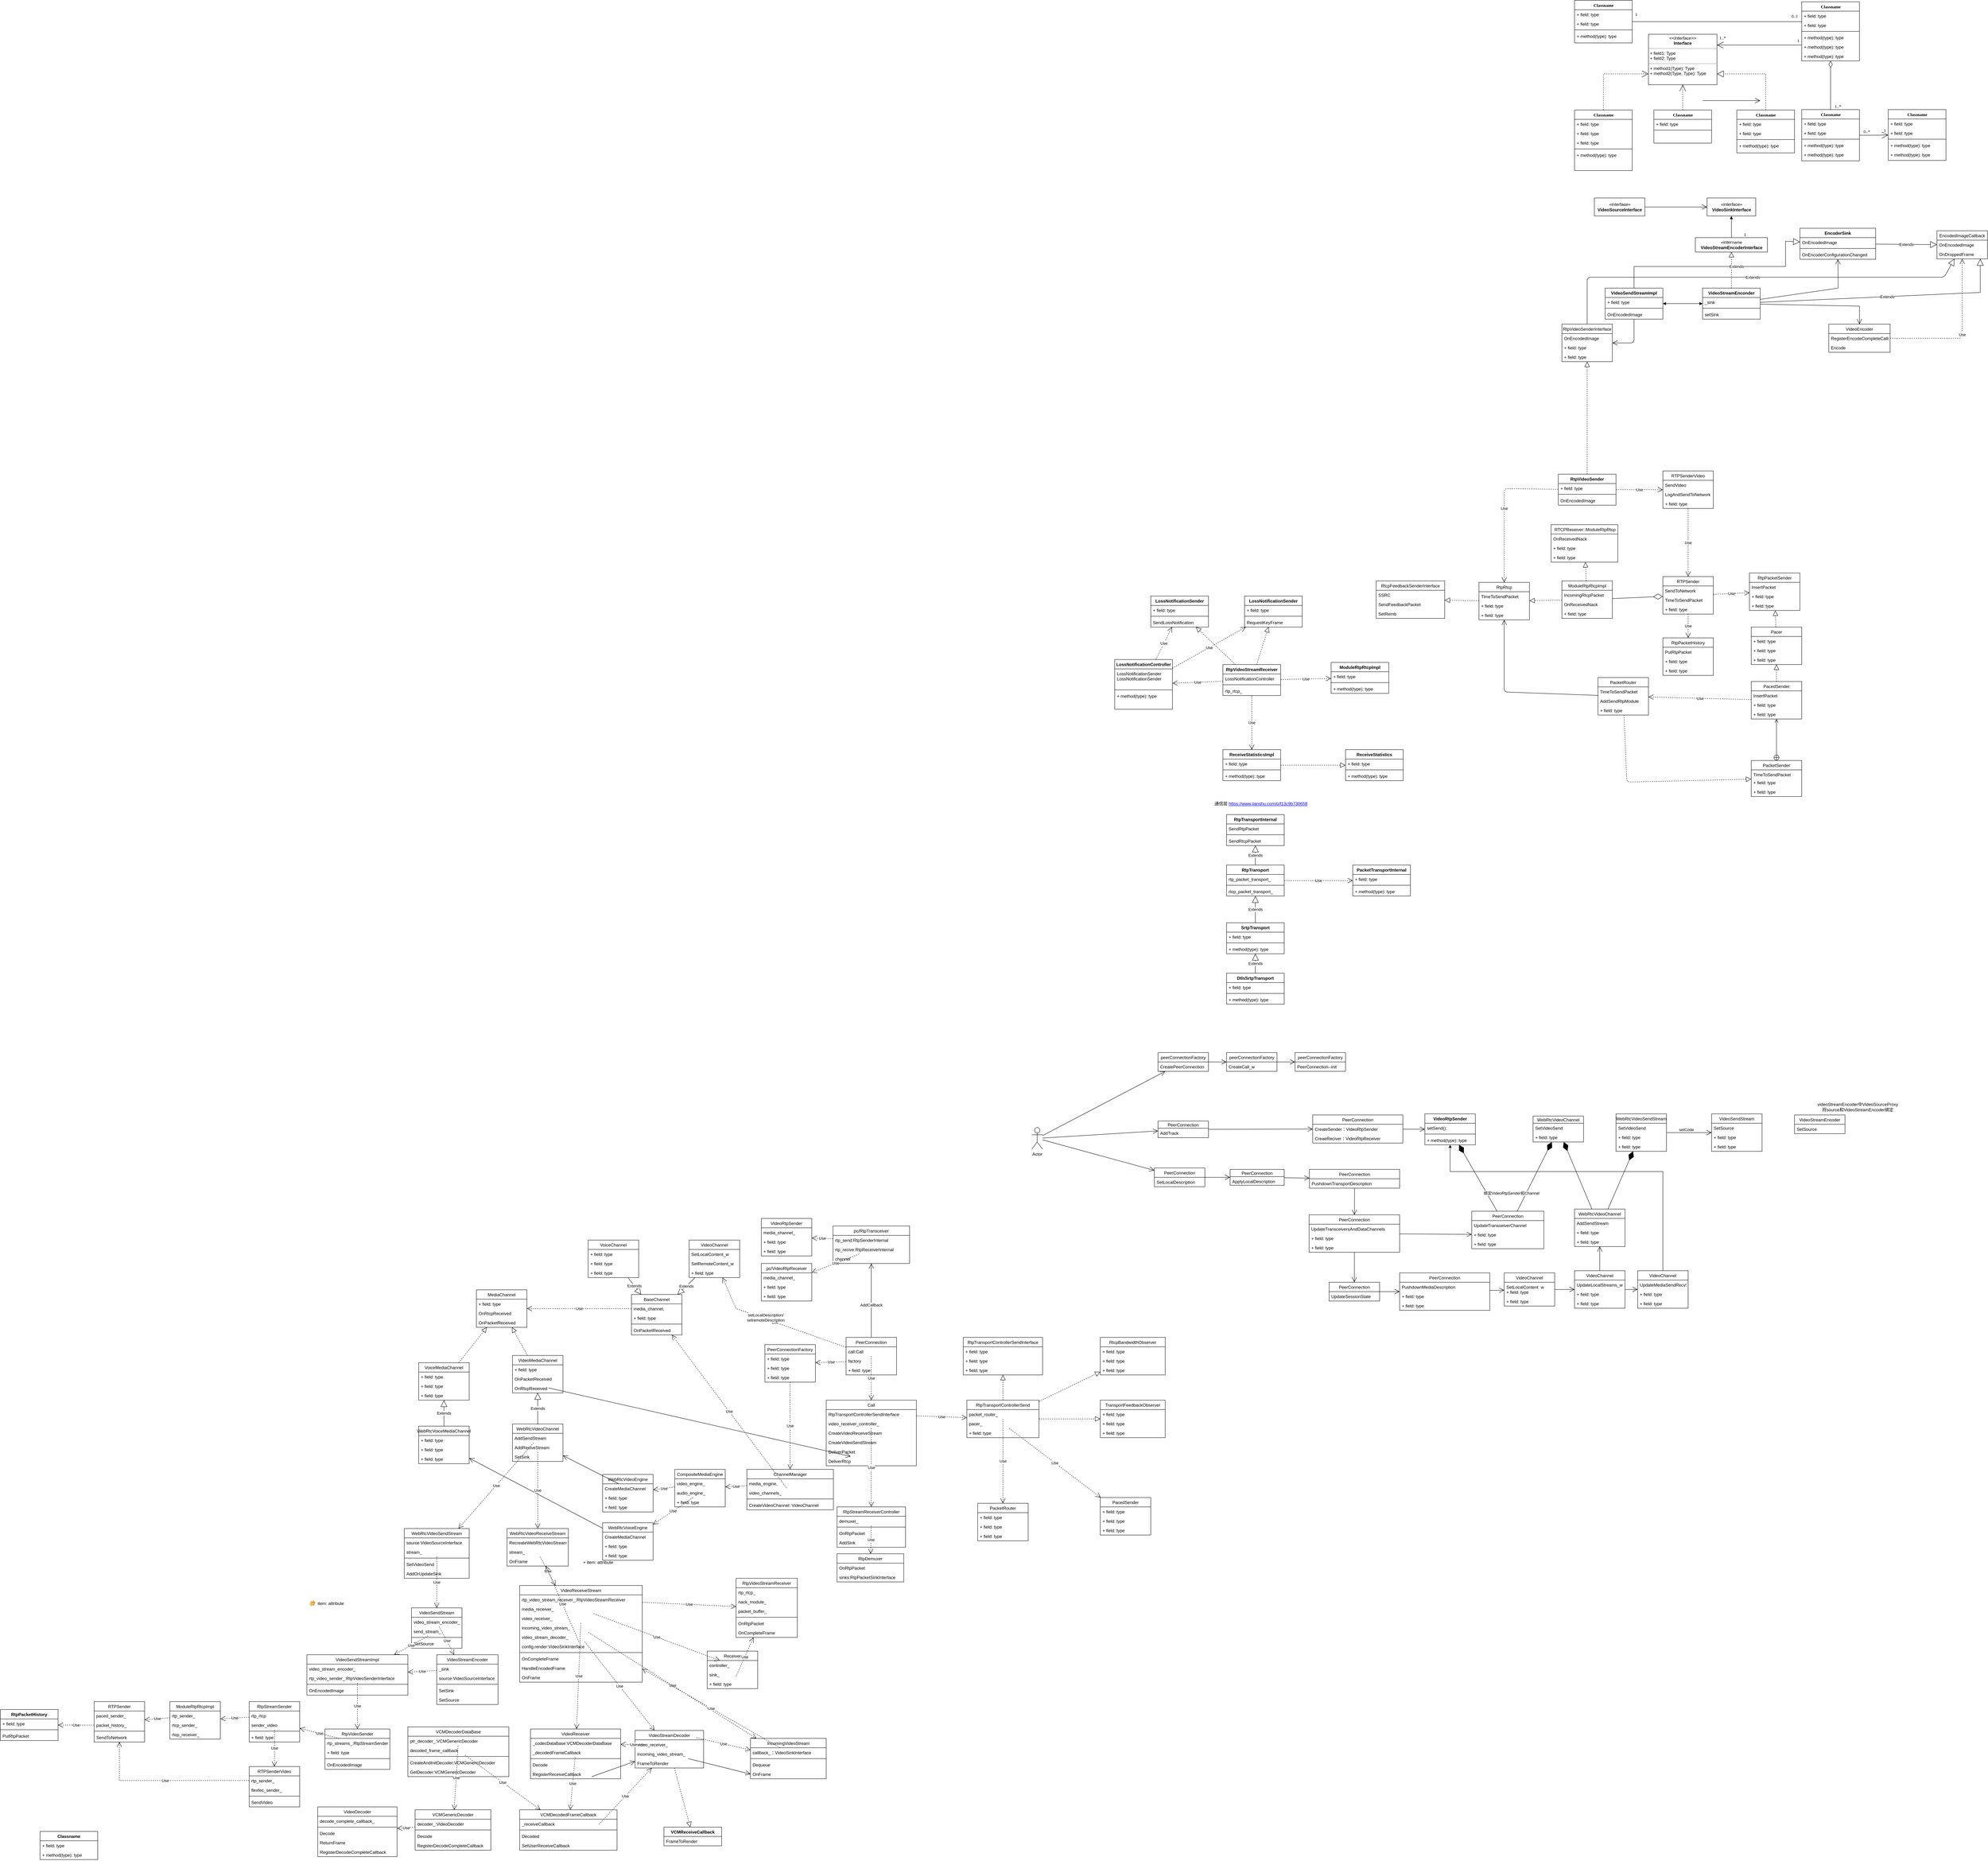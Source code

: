 <mxfile version="15.6.8" type="github" pages="3">
  <diagram name="Page-1" id="6133507b-19e7-1e82-6fc7-422aa6c4b21f">
    <mxGraphModel dx="5346" dy="589" grid="1" gridSize="10" guides="1" tooltips="1" connect="1" arrows="1" fold="1" page="1" pageScale="1" pageWidth="1100" pageHeight="850" background="none" math="0" shadow="0">
      <root>
        <mxCell id="0" />
        <mxCell id="1" parent="0" />
        <mxCell id="b94bc138ca980ef-13" style="edgeStyle=orthogonalEdgeStyle;rounded=0;html=1;dashed=1;labelBackgroundColor=none;startArrow=none;startFill=0;startSize=8;endArrow=open;endFill=0;endSize=16;fontFamily=Verdana;fontSize=12;" parent="1" source="235556782a83e6d0-1" target="b94bc138ca980ef-1" edge="1">
          <mxGeometry relative="1" as="geometry">
            <Array as="points">
              <mxPoint x="115" y="336" />
            </Array>
          </mxGeometry>
        </mxCell>
        <mxCell id="235556782a83e6d0-1" value="Classname" style="swimlane;html=1;fontStyle=1;align=center;verticalAlign=top;childLayout=stackLayout;horizontal=1;startSize=26;horizontalStack=0;resizeParent=1;resizeLast=0;collapsible=1;marginBottom=0;swimlaneFillColor=#ffffff;rounded=0;shadow=0;comic=0;labelBackgroundColor=none;strokeWidth=1;fillColor=none;fontFamily=Verdana;fontSize=12" parent="1" vertex="1">
          <mxGeometry x="35" y="436" width="160" height="168" as="geometry" />
        </mxCell>
        <mxCell id="235556782a83e6d0-2" value="+ field: type" style="text;html=1;strokeColor=none;fillColor=none;align=left;verticalAlign=top;spacingLeft=4;spacingRight=4;whiteSpace=wrap;overflow=hidden;rotatable=0;points=[[0,0.5],[1,0.5]];portConstraint=eastwest;" parent="235556782a83e6d0-1" vertex="1">
          <mxGeometry y="26" width="160" height="26" as="geometry" />
        </mxCell>
        <mxCell id="235556782a83e6d0-3" value="+ field: type" style="text;html=1;strokeColor=none;fillColor=none;align=left;verticalAlign=top;spacingLeft=4;spacingRight=4;whiteSpace=wrap;overflow=hidden;rotatable=0;points=[[0,0.5],[1,0.5]];portConstraint=eastwest;" parent="235556782a83e6d0-1" vertex="1">
          <mxGeometry y="52" width="160" height="26" as="geometry" />
        </mxCell>
        <mxCell id="235556782a83e6d0-5" value="+ field: type" style="text;html=1;strokeColor=none;fillColor=none;align=left;verticalAlign=top;spacingLeft=4;spacingRight=4;whiteSpace=wrap;overflow=hidden;rotatable=0;points=[[0,0.5],[1,0.5]];portConstraint=eastwest;" parent="235556782a83e6d0-1" vertex="1">
          <mxGeometry y="78" width="160" height="26" as="geometry" />
        </mxCell>
        <mxCell id="235556782a83e6d0-6" value="" style="line;html=1;strokeWidth=1;fillColor=none;align=left;verticalAlign=middle;spacingTop=-1;spacingLeft=3;spacingRight=3;rotatable=0;labelPosition=right;points=[];portConstraint=eastwest;" parent="235556782a83e6d0-1" vertex="1">
          <mxGeometry y="104" width="160" height="8" as="geometry" />
        </mxCell>
        <mxCell id="235556782a83e6d0-7" value="+ method(type): type" style="text;html=1;strokeColor=none;fillColor=none;align=left;verticalAlign=top;spacingLeft=4;spacingRight=4;whiteSpace=wrap;overflow=hidden;rotatable=0;points=[[0,0.5],[1,0.5]];portConstraint=eastwest;" parent="235556782a83e6d0-1" vertex="1">
          <mxGeometry y="112" width="160" height="26" as="geometry" />
        </mxCell>
        <mxCell id="78961159f06e98e8-17" value="Classname" style="swimlane;html=1;fontStyle=1;align=center;verticalAlign=top;childLayout=stackLayout;horizontal=1;startSize=26;horizontalStack=0;resizeParent=1;resizeLast=0;collapsible=1;marginBottom=0;swimlaneFillColor=#ffffff;rounded=0;shadow=0;comic=0;labelBackgroundColor=none;strokeWidth=1;fillColor=none;fontFamily=Verdana;fontSize=12" parent="1" vertex="1">
          <mxGeometry x="35" y="132" width="160" height="118" as="geometry" />
        </mxCell>
        <mxCell id="78961159f06e98e8-23" value="+ field: type" style="text;html=1;strokeColor=none;fillColor=none;align=left;verticalAlign=top;spacingLeft=4;spacingRight=4;whiteSpace=wrap;overflow=hidden;rotatable=0;points=[[0,0.5],[1,0.5]];portConstraint=eastwest;" parent="78961159f06e98e8-17" vertex="1">
          <mxGeometry y="26" width="160" height="26" as="geometry" />
        </mxCell>
        <mxCell id="78961159f06e98e8-24" value="+ field: type" style="text;html=1;strokeColor=none;fillColor=none;align=left;verticalAlign=top;spacingLeft=4;spacingRight=4;whiteSpace=wrap;overflow=hidden;rotatable=0;points=[[0,0.5],[1,0.5]];portConstraint=eastwest;" parent="78961159f06e98e8-17" vertex="1">
          <mxGeometry y="52" width="160" height="26" as="geometry" />
        </mxCell>
        <mxCell id="78961159f06e98e8-19" value="" style="line;html=1;strokeWidth=1;fillColor=none;align=left;verticalAlign=middle;spacingTop=-1;spacingLeft=3;spacingRight=3;rotatable=0;labelPosition=right;points=[];portConstraint=eastwest;" parent="78961159f06e98e8-17" vertex="1">
          <mxGeometry y="78" width="160" height="8" as="geometry" />
        </mxCell>
        <mxCell id="78961159f06e98e8-27" value="+ method(type): type" style="text;html=1;strokeColor=none;fillColor=none;align=left;verticalAlign=top;spacingLeft=4;spacingRight=4;whiteSpace=wrap;overflow=hidden;rotatable=0;points=[[0,0.5],[1,0.5]];portConstraint=eastwest;" parent="78961159f06e98e8-17" vertex="1">
          <mxGeometry y="86" width="160" height="26" as="geometry" />
        </mxCell>
        <mxCell id="b94bc138ca980ef-7" style="edgeStyle=orthogonalEdgeStyle;rounded=0;html=1;labelBackgroundColor=none;startArrow=none;startFill=0;startSize=8;endArrow=open;endFill=0;endSize=16;fontFamily=Verdana;fontSize=12;" parent="1" source="78961159f06e98e8-43" target="b94bc138ca980ef-1" edge="1">
          <mxGeometry relative="1" as="geometry">
            <Array as="points">
              <mxPoint x="505" y="256" />
              <mxPoint x="505" y="256" />
            </Array>
          </mxGeometry>
        </mxCell>
        <mxCell id="b94bc138ca980ef-17" value="1..*" style="text;html=1;resizable=0;points=[];align=center;verticalAlign=middle;labelBackgroundColor=#ffffff;fontSize=12;fontFamily=Verdana" parent="b94bc138ca980ef-7" vertex="1" connectable="0">
          <mxGeometry x="0.858" y="2" relative="1" as="geometry">
            <mxPoint x="-2" y="-22" as="offset" />
          </mxGeometry>
        </mxCell>
        <mxCell id="b94bc138ca980ef-18" value="1" style="text;html=1;resizable=0;points=[];align=center;verticalAlign=middle;labelBackgroundColor=#ffffff;fontSize=12;fontFamily=Verdana" parent="b94bc138ca980ef-7" vertex="1" connectable="0">
          <mxGeometry x="0.363" y="152" relative="1" as="geometry">
            <mxPoint x="150" y="-164" as="offset" />
          </mxGeometry>
        </mxCell>
        <mxCell id="b94bc138ca980ef-8" style="edgeStyle=orthogonalEdgeStyle;rounded=0;html=1;labelBackgroundColor=none;startArrow=none;startFill=0;startSize=8;endArrow=none;endFill=0;endSize=16;fontFamily=Verdana;fontSize=12;" parent="1" source="78961159f06e98e8-43" target="78961159f06e98e8-17" edge="1">
          <mxGeometry relative="1" as="geometry">
            <Array as="points">
              <mxPoint x="565" y="191" />
              <mxPoint x="565" y="191" />
            </Array>
          </mxGeometry>
        </mxCell>
        <mxCell id="b94bc138ca980ef-15" value="0..1" style="text;html=1;resizable=0;points=[];align=center;verticalAlign=middle;labelBackgroundColor=#ffffff;fontSize=12;fontFamily=Verdana" parent="b94bc138ca980ef-8" vertex="1" connectable="0">
          <mxGeometry x="-0.575" y="-86" relative="1" as="geometry">
            <mxPoint x="80" y="71" as="offset" />
          </mxGeometry>
        </mxCell>
        <mxCell id="b94bc138ca980ef-16" value="1" style="text;html=1;resizable=0;points=[];align=center;verticalAlign=middle;labelBackgroundColor=#ffffff;fontSize=12;fontFamily=Verdana" parent="b94bc138ca980ef-8" vertex="1" connectable="0">
          <mxGeometry x="0.892" y="-1" relative="1" as="geometry">
            <mxPoint x="-15" y="-19" as="offset" />
          </mxGeometry>
        </mxCell>
        <mxCell id="78961159f06e98e8-43" value="Classname" style="swimlane;html=1;fontStyle=1;align=center;verticalAlign=top;childLayout=stackLayout;horizontal=1;startSize=26;horizontalStack=0;resizeParent=1;resizeLast=0;collapsible=1;marginBottom=0;swimlaneFillColor=#ffffff;rounded=0;shadow=0;comic=0;labelBackgroundColor=none;strokeWidth=1;fillColor=none;fontFamily=Verdana;fontSize=12" parent="1" vertex="1">
          <mxGeometry x="665" y="136.0" width="160" height="164" as="geometry" />
        </mxCell>
        <mxCell id="78961159f06e98e8-44" value="+ field: type" style="text;html=1;strokeColor=none;fillColor=none;align=left;verticalAlign=top;spacingLeft=4;spacingRight=4;whiteSpace=wrap;overflow=hidden;rotatable=0;points=[[0,0.5],[1,0.5]];portConstraint=eastwest;" parent="78961159f06e98e8-43" vertex="1">
          <mxGeometry y="26" width="160" height="26" as="geometry" />
        </mxCell>
        <mxCell id="78961159f06e98e8-45" value="+ field: type" style="text;html=1;strokeColor=none;fillColor=none;align=left;verticalAlign=top;spacingLeft=4;spacingRight=4;whiteSpace=wrap;overflow=hidden;rotatable=0;points=[[0,0.5],[1,0.5]];portConstraint=eastwest;" parent="78961159f06e98e8-43" vertex="1">
          <mxGeometry y="52" width="160" height="26" as="geometry" />
        </mxCell>
        <mxCell id="78961159f06e98e8-51" value="" style="line;html=1;strokeWidth=1;fillColor=none;align=left;verticalAlign=middle;spacingTop=-1;spacingLeft=3;spacingRight=3;rotatable=0;labelPosition=right;points=[];portConstraint=eastwest;" parent="78961159f06e98e8-43" vertex="1">
          <mxGeometry y="78" width="160" height="8" as="geometry" />
        </mxCell>
        <mxCell id="78961159f06e98e8-52" value="+ method(type): type" style="text;html=1;strokeColor=none;fillColor=none;align=left;verticalAlign=top;spacingLeft=4;spacingRight=4;whiteSpace=wrap;overflow=hidden;rotatable=0;points=[[0,0.5],[1,0.5]];portConstraint=eastwest;" parent="78961159f06e98e8-43" vertex="1">
          <mxGeometry y="86" width="160" height="26" as="geometry" />
        </mxCell>
        <mxCell id="b94bc138ca980ef-2" value="+ method(type): type" style="text;html=1;strokeColor=none;fillColor=none;align=left;verticalAlign=top;spacingLeft=4;spacingRight=4;whiteSpace=wrap;overflow=hidden;rotatable=0;points=[[0,0.5],[1,0.5]];portConstraint=eastwest;" parent="78961159f06e98e8-43" vertex="1">
          <mxGeometry y="112" width="160" height="26" as="geometry" />
        </mxCell>
        <mxCell id="b94bc138ca980ef-3" value="+ method(type): type" style="text;html=1;strokeColor=none;fillColor=none;align=left;verticalAlign=top;spacingLeft=4;spacingRight=4;whiteSpace=wrap;overflow=hidden;rotatable=0;points=[[0,0.5],[1,0.5]];portConstraint=eastwest;" parent="78961159f06e98e8-43" vertex="1">
          <mxGeometry y="138" width="160" height="26" as="geometry" />
        </mxCell>
        <mxCell id="b94bc138ca980ef-12" style="edgeStyle=orthogonalEdgeStyle;rounded=0;html=1;dashed=1;labelBackgroundColor=none;startArrow=none;startFill=0;startSize=8;endArrow=open;endFill=0;endSize=16;fontFamily=Verdana;fontSize=12;" parent="1" source="78961159f06e98e8-69" target="b94bc138ca980ef-1" edge="1">
          <mxGeometry relative="1" as="geometry" />
        </mxCell>
        <mxCell id="78961159f06e98e8-69" value="Classname" style="swimlane;html=1;fontStyle=1;align=center;verticalAlign=top;childLayout=stackLayout;horizontal=1;startSize=26;horizontalStack=0;resizeParent=1;resizeLast=0;collapsible=1;marginBottom=0;swimlaneFillColor=#ffffff;rounded=0;shadow=0;comic=0;labelBackgroundColor=none;strokeWidth=1;fillColor=none;fontFamily=Verdana;fontSize=12" parent="1" vertex="1">
          <mxGeometry x="255" y="436" width="160" height="92" as="geometry" />
        </mxCell>
        <mxCell id="78961159f06e98e8-70" value="+ field: type" style="text;html=1;strokeColor=none;fillColor=none;align=left;verticalAlign=top;spacingLeft=4;spacingRight=4;whiteSpace=wrap;overflow=hidden;rotatable=0;points=[[0,0.5],[1,0.5]];portConstraint=eastwest;" parent="78961159f06e98e8-69" vertex="1">
          <mxGeometry y="26" width="160" height="26" as="geometry" />
        </mxCell>
        <mxCell id="78961159f06e98e8-77" value="" style="line;html=1;strokeWidth=1;fillColor=none;align=left;verticalAlign=middle;spacingTop=-1;spacingLeft=3;spacingRight=3;rotatable=0;labelPosition=right;points=[];portConstraint=eastwest;" parent="78961159f06e98e8-69" vertex="1">
          <mxGeometry y="52" width="160" height="8" as="geometry" />
        </mxCell>
        <mxCell id="b94bc138ca980ef-9" style="edgeStyle=orthogonalEdgeStyle;rounded=0;html=1;labelBackgroundColor=none;startArrow=none;startFill=0;startSize=8;endArrow=diamondThin;endFill=0;endSize=16;fontFamily=Verdana;fontSize=12;" parent="1" source="78961159f06e98e8-82" target="78961159f06e98e8-43" edge="1">
          <mxGeometry relative="1" as="geometry" />
        </mxCell>
        <mxCell id="b94bc138ca980ef-19" value="1..*" style="text;html=1;resizable=0;points=[];align=center;verticalAlign=middle;labelBackgroundColor=#ffffff;fontSize=12;fontFamily=Verdana" parent="b94bc138ca980ef-9" vertex="1" connectable="0">
          <mxGeometry x="-0.847" y="-1" relative="1" as="geometry">
            <mxPoint x="19" y="1" as="offset" />
          </mxGeometry>
        </mxCell>
        <mxCell id="b94bc138ca980ef-10" style="edgeStyle=orthogonalEdgeStyle;rounded=0;html=1;labelBackgroundColor=none;startArrow=none;startFill=0;startSize=8;endArrow=open;endFill=0;endSize=16;fontFamily=Verdana;fontSize=12;" parent="1" source="78961159f06e98e8-82" target="78961159f06e98e8-95" edge="1">
          <mxGeometry relative="1" as="geometry" />
        </mxCell>
        <mxCell id="b94bc138ca980ef-20" value="0..*" style="text;html=1;resizable=0;points=[];align=center;verticalAlign=middle;labelBackgroundColor=#ffffff;fontSize=12;fontFamily=Verdana" parent="b94bc138ca980ef-10" vertex="1" connectable="0">
          <mxGeometry x="-0.789" relative="1" as="geometry">
            <mxPoint x="11" y="-10" as="offset" />
          </mxGeometry>
        </mxCell>
        <mxCell id="b94bc138ca980ef-21" value="1" style="text;html=1;resizable=0;points=[];align=center;verticalAlign=middle;labelBackgroundColor=#ffffff;fontSize=12;fontFamily=Verdana" parent="b94bc138ca980ef-10" vertex="1" connectable="0">
          <mxGeometry x="0.7" y="1" relative="1" as="geometry">
            <mxPoint x="2" y="-12" as="offset" />
          </mxGeometry>
        </mxCell>
        <mxCell id="78961159f06e98e8-82" value="Classname" style="swimlane;html=1;fontStyle=1;align=center;verticalAlign=top;childLayout=stackLayout;horizontal=1;startSize=26;horizontalStack=0;resizeParent=1;resizeLast=0;collapsible=1;marginBottom=0;swimlaneFillColor=#ffffff;rounded=0;shadow=0;comic=0;labelBackgroundColor=none;strokeWidth=1;fillColor=none;fontFamily=Verdana;fontSize=12" parent="1" vertex="1">
          <mxGeometry x="665" y="435" width="160" height="142" as="geometry" />
        </mxCell>
        <mxCell id="78961159f06e98e8-84" value="+ field: type" style="text;html=1;strokeColor=none;fillColor=none;align=left;verticalAlign=top;spacingLeft=4;spacingRight=4;whiteSpace=wrap;overflow=hidden;rotatable=0;points=[[0,0.5],[1,0.5]];portConstraint=eastwest;" parent="78961159f06e98e8-82" vertex="1">
          <mxGeometry y="26" width="160" height="26" as="geometry" />
        </mxCell>
        <mxCell id="78961159f06e98e8-89" value="+ field: type" style="text;html=1;strokeColor=none;fillColor=none;align=left;verticalAlign=top;spacingLeft=4;spacingRight=4;whiteSpace=wrap;overflow=hidden;rotatable=0;points=[[0,0.5],[1,0.5]];portConstraint=eastwest;" parent="78961159f06e98e8-82" vertex="1">
          <mxGeometry y="52" width="160" height="26" as="geometry" />
        </mxCell>
        <mxCell id="78961159f06e98e8-90" value="" style="line;html=1;strokeWidth=1;fillColor=none;align=left;verticalAlign=middle;spacingTop=-1;spacingLeft=3;spacingRight=3;rotatable=0;labelPosition=right;points=[];portConstraint=eastwest;" parent="78961159f06e98e8-82" vertex="1">
          <mxGeometry y="78" width="160" height="8" as="geometry" />
        </mxCell>
        <mxCell id="78961159f06e98e8-94" value="+ method(type): type" style="text;html=1;strokeColor=none;fillColor=none;align=left;verticalAlign=top;spacingLeft=4;spacingRight=4;whiteSpace=wrap;overflow=hidden;rotatable=0;points=[[0,0.5],[1,0.5]];portConstraint=eastwest;" parent="78961159f06e98e8-82" vertex="1">
          <mxGeometry y="86" width="160" height="26" as="geometry" />
        </mxCell>
        <mxCell id="b94bc138ca980ef-4" value="+ method(type): type" style="text;html=1;strokeColor=none;fillColor=none;align=left;verticalAlign=top;spacingLeft=4;spacingRight=4;whiteSpace=wrap;overflow=hidden;rotatable=0;points=[[0,0.5],[1,0.5]];portConstraint=eastwest;" parent="78961159f06e98e8-82" vertex="1">
          <mxGeometry y="112" width="160" height="26" as="geometry" />
        </mxCell>
        <mxCell id="78961159f06e98e8-95" value="Classname" style="swimlane;html=1;fontStyle=1;align=center;verticalAlign=top;childLayout=stackLayout;horizontal=1;startSize=26;horizontalStack=0;resizeParent=1;resizeLast=0;collapsible=1;marginBottom=0;swimlaneFillColor=#ffffff;rounded=0;shadow=0;comic=0;labelBackgroundColor=none;strokeWidth=1;fillColor=none;fontFamily=Verdana;fontSize=12" parent="1" vertex="1">
          <mxGeometry x="905" y="435" width="160" height="141" as="geometry" />
        </mxCell>
        <mxCell id="78961159f06e98e8-96" value="+ field: type" style="text;html=1;strokeColor=none;fillColor=none;align=left;verticalAlign=top;spacingLeft=4;spacingRight=4;whiteSpace=wrap;overflow=hidden;rotatable=0;points=[[0,0.5],[1,0.5]];portConstraint=eastwest;" parent="78961159f06e98e8-95" vertex="1">
          <mxGeometry y="26" width="160" height="26" as="geometry" />
        </mxCell>
        <mxCell id="78961159f06e98e8-102" value="+ field: type" style="text;html=1;strokeColor=none;fillColor=none;align=left;verticalAlign=top;spacingLeft=4;spacingRight=4;whiteSpace=wrap;overflow=hidden;rotatable=0;points=[[0,0.5],[1,0.5]];portConstraint=eastwest;" parent="78961159f06e98e8-95" vertex="1">
          <mxGeometry y="52" width="160" height="26" as="geometry" />
        </mxCell>
        <mxCell id="78961159f06e98e8-103" value="" style="line;html=1;strokeWidth=1;fillColor=none;align=left;verticalAlign=middle;spacingTop=-1;spacingLeft=3;spacingRight=3;rotatable=0;labelPosition=right;points=[];portConstraint=eastwest;" parent="78961159f06e98e8-95" vertex="1">
          <mxGeometry y="78" width="160" height="8" as="geometry" />
        </mxCell>
        <mxCell id="78961159f06e98e8-104" value="+ method(type): type" style="text;html=1;strokeColor=none;fillColor=none;align=left;verticalAlign=top;spacingLeft=4;spacingRight=4;whiteSpace=wrap;overflow=hidden;rotatable=0;points=[[0,0.5],[1,0.5]];portConstraint=eastwest;" parent="78961159f06e98e8-95" vertex="1">
          <mxGeometry y="86" width="160" height="26" as="geometry" />
        </mxCell>
        <mxCell id="b94bc138ca980ef-5" value="+ method(type): type" style="text;html=1;strokeColor=none;fillColor=none;align=left;verticalAlign=top;spacingLeft=4;spacingRight=4;whiteSpace=wrap;overflow=hidden;rotatable=0;points=[[0,0.5],[1,0.5]];portConstraint=eastwest;" parent="78961159f06e98e8-95" vertex="1">
          <mxGeometry y="112" width="160" height="26" as="geometry" />
        </mxCell>
        <mxCell id="b94bc138ca980ef-11" style="edgeStyle=orthogonalEdgeStyle;rounded=0;html=1;dashed=1;labelBackgroundColor=none;startArrow=none;startFill=0;startSize=8;endArrow=block;endFill=0;endSize=16;fontFamily=Verdana;fontSize=12;" parent="1" source="78961159f06e98e8-108" target="b94bc138ca980ef-1" edge="1">
          <mxGeometry relative="1" as="geometry">
            <Array as="points">
              <mxPoint x="565" y="336" />
            </Array>
          </mxGeometry>
        </mxCell>
        <mxCell id="78961159f06e98e8-108" value="Classname" style="swimlane;html=1;fontStyle=1;align=center;verticalAlign=top;childLayout=stackLayout;horizontal=1;startSize=26;horizontalStack=0;resizeParent=1;resizeLast=0;collapsible=1;marginBottom=0;swimlaneFillColor=#ffffff;rounded=0;shadow=0;comic=0;labelBackgroundColor=none;strokeWidth=1;fillColor=none;fontFamily=Verdana;fontSize=12" parent="1" vertex="1">
          <mxGeometry x="485" y="436" width="160" height="119" as="geometry" />
        </mxCell>
        <mxCell id="78961159f06e98e8-109" value="+ field: type" style="text;html=1;strokeColor=none;fillColor=none;align=left;verticalAlign=top;spacingLeft=4;spacingRight=4;whiteSpace=wrap;overflow=hidden;rotatable=0;points=[[0,0.5],[1,0.5]];portConstraint=eastwest;" parent="78961159f06e98e8-108" vertex="1">
          <mxGeometry y="26" width="160" height="26" as="geometry" />
        </mxCell>
        <mxCell id="78961159f06e98e8-110" value="+ field: type" style="text;html=1;strokeColor=none;fillColor=none;align=left;verticalAlign=top;spacingLeft=4;spacingRight=4;whiteSpace=wrap;overflow=hidden;rotatable=0;points=[[0,0.5],[1,0.5]];portConstraint=eastwest;" parent="78961159f06e98e8-108" vertex="1">
          <mxGeometry y="52" width="160" height="26" as="geometry" />
        </mxCell>
        <mxCell id="78961159f06e98e8-116" value="" style="line;html=1;strokeWidth=1;fillColor=none;align=left;verticalAlign=middle;spacingTop=-1;spacingLeft=3;spacingRight=3;rotatable=0;labelPosition=right;points=[];portConstraint=eastwest;" parent="78961159f06e98e8-108" vertex="1">
          <mxGeometry y="78" width="160" height="8" as="geometry" />
        </mxCell>
        <mxCell id="78961159f06e98e8-117" value="+ method(type): type" style="text;html=1;strokeColor=none;fillColor=none;align=left;verticalAlign=top;spacingLeft=4;spacingRight=4;whiteSpace=wrap;overflow=hidden;rotatable=0;points=[[0,0.5],[1,0.5]];portConstraint=eastwest;" parent="78961159f06e98e8-108" vertex="1">
          <mxGeometry y="86" width="160" height="26" as="geometry" />
        </mxCell>
        <mxCell id="b94bc138ca980ef-1" value="&lt;p style=&quot;margin:0px;margin-top:4px;text-align:center;&quot;&gt;&lt;i&gt;&amp;lt;&amp;lt;Interface&amp;gt;&amp;gt;&lt;/i&gt;&lt;br/&gt;&lt;b&gt;Interface&lt;/b&gt;&lt;/p&gt;&lt;hr size=&quot;1&quot;/&gt;&lt;p style=&quot;margin:0px;margin-left:4px;&quot;&gt;+ field1: Type&lt;br/&gt;+ field2: Type&lt;/p&gt;&lt;hr size=&quot;1&quot;/&gt;&lt;p style=&quot;margin:0px;margin-left:4px;&quot;&gt;+ method1(Type): Type&lt;br/&gt;+ method2(Type, Type): Type&lt;/p&gt;" style="verticalAlign=top;align=left;overflow=fill;fontSize=12;fontFamily=Helvetica;html=1;rounded=0;shadow=0;comic=0;labelBackgroundColor=none;strokeWidth=1" parent="1" vertex="1">
          <mxGeometry x="240" y="226" width="190" height="140" as="geometry" />
        </mxCell>
        <mxCell id="Y74fRotoVje8VUCemrZd-3" value="«interface»&lt;br&gt;&lt;b&gt;VideoSinkInterface&lt;/b&gt;" style="html=1;" parent="1" vertex="1">
          <mxGeometry x="402.5" y="680" width="135" height="50" as="geometry" />
        </mxCell>
        <mxCell id="Y74fRotoVje8VUCemrZd-4" value="«interface»&lt;br&gt;&lt;b&gt;VideoSourceInterface&lt;/b&gt;" style="html=1;" parent="1" vertex="1">
          <mxGeometry x="90" y="680" width="140" height="50" as="geometry" />
        </mxCell>
        <mxCell id="Y74fRotoVje8VUCemrZd-5" value="«interface»&lt;br&gt;&lt;b&gt;VideoStreamEncoderInterface&lt;/b&gt;" style="html=1;" parent="1" vertex="1">
          <mxGeometry x="370" y="790" width="200" height="40" as="geometry" />
        </mxCell>
        <mxCell id="Y74fRotoVje8VUCemrZd-6" value="" style="endArrow=block;dashed=1;endFill=0;endSize=12;html=1;" parent="1" source="0c7_rhmg62mZqS5MqDnj-37" target="Y74fRotoVje8VUCemrZd-5" edge="1">
          <mxGeometry width="160" relative="1" as="geometry">
            <mxPoint x="470" y="910" as="sourcePoint" />
            <mxPoint x="490" y="830" as="targetPoint" />
          </mxGeometry>
        </mxCell>
        <mxCell id="Y74fRotoVje8VUCemrZd-12" value="name" style="endArrow=block;endFill=1;html=1;edgeStyle=orthogonalEdgeStyle;align=left;verticalAlign=top;entryX=0.5;entryY=1;entryDx=0;entryDy=0;exitX=0.5;exitY=0;exitDx=0;exitDy=0;" parent="1" source="Y74fRotoVje8VUCemrZd-5" target="Y74fRotoVje8VUCemrZd-3" edge="1">
          <mxGeometry x="-1" relative="1" as="geometry">
            <mxPoint x="483" y="780" as="sourcePoint" />
            <mxPoint x="610" y="770" as="targetPoint" />
          </mxGeometry>
        </mxCell>
        <mxCell id="Y74fRotoVje8VUCemrZd-13" value="1" style="edgeLabel;resizable=0;html=1;align=left;verticalAlign=bottom;" parent="Y74fRotoVje8VUCemrZd-12" connectable="0" vertex="1">
          <mxGeometry x="-1" relative="1" as="geometry">
            <mxPoint x="33" as="offset" />
          </mxGeometry>
        </mxCell>
        <mxCell id="0c7_rhmg62mZqS5MqDnj-2" value="" style="endArrow=open;endFill=1;endSize=12;html=1;rounded=0;" parent="1" edge="1">
          <mxGeometry width="160" relative="1" as="geometry">
            <mxPoint x="390" y="410" as="sourcePoint" />
            <mxPoint x="550" y="410" as="targetPoint" />
          </mxGeometry>
        </mxCell>
        <mxCell id="0c7_rhmg62mZqS5MqDnj-4" value="EncodedImageCallback" style="swimlane;fontStyle=0;childLayout=stackLayout;horizontal=1;startSize=26;fillColor=none;horizontalStack=0;resizeParent=1;resizeParentMax=0;resizeLast=0;collapsible=1;marginBottom=0;" parent="1" vertex="1">
          <mxGeometry x="1040" y="771" width="140" height="78" as="geometry" />
        </mxCell>
        <mxCell id="0c7_rhmg62mZqS5MqDnj-5" value="OnEncodedImage" style="text;strokeColor=none;fillColor=none;align=left;verticalAlign=top;spacingLeft=4;spacingRight=4;overflow=hidden;rotatable=0;points=[[0,0.5],[1,0.5]];portConstraint=eastwest;" parent="0c7_rhmg62mZqS5MqDnj-4" vertex="1">
          <mxGeometry y="26" width="140" height="26" as="geometry" />
        </mxCell>
        <mxCell id="0c7_rhmg62mZqS5MqDnj-6" value="OnDroppedFrame" style="text;strokeColor=none;fillColor=none;align=left;verticalAlign=top;spacingLeft=4;spacingRight=4;overflow=hidden;rotatable=0;points=[[0,0.5],[1,0.5]];portConstraint=eastwest;" parent="0c7_rhmg62mZqS5MqDnj-4" vertex="1">
          <mxGeometry y="52" width="140" height="26" as="geometry" />
        </mxCell>
        <mxCell id="0c7_rhmg62mZqS5MqDnj-10" value="&lt;div style=&quot;color: rgb(0 , 0 , 0) ; background-color: rgb(255 , 255 , 255) ; font-family: &amp;#34;menlo&amp;#34; , &amp;#34;monaco&amp;#34; , &amp;#34;courier new&amp;#34; , monospace ; font-weight: normal ; font-size: 12px ; line-height: 18px&quot;&gt;&lt;br&gt;&lt;/div&gt;" style="text;whiteSpace=wrap;html=1;" parent="1" vertex="1">
          <mxGeometry x="690" y="1070" width="240" height="30" as="geometry" />
        </mxCell>
        <mxCell id="0c7_rhmg62mZqS5MqDnj-11" value="&lt;div style=&quot;color: rgb(0 , 0 , 0) ; background-color: rgb(255 , 255 , 255) ; font-family: &amp;#34;menlo&amp;#34; , &amp;#34;monaco&amp;#34; , &amp;#34;courier new&amp;#34; , monospace ; font-weight: normal ; font-size: 12px ; line-height: 18px&quot;&gt;&lt;br&gt;&lt;/div&gt;" style="text;whiteSpace=wrap;html=1;" parent="1" vertex="1">
          <mxGeometry x="700" y="1130" width="70" height="30" as="geometry" />
        </mxCell>
        <mxCell id="0c7_rhmg62mZqS5MqDnj-12" value="VideoEncoder" style="swimlane;fontStyle=0;childLayout=stackLayout;horizontal=1;startSize=26;fillColor=none;horizontalStack=0;resizeParent=1;resizeParentMax=0;resizeLast=0;collapsible=1;marginBottom=0;" parent="1" vertex="1">
          <mxGeometry x="740" y="1030" width="170" height="78" as="geometry" />
        </mxCell>
        <mxCell id="0c7_rhmg62mZqS5MqDnj-13" value="RegisterEncodeCompleteCallback" style="text;strokeColor=none;fillColor=none;align=left;verticalAlign=top;spacingLeft=4;spacingRight=4;overflow=hidden;rotatable=0;points=[[0,0.5],[1,0.5]];portConstraint=eastwest;" parent="0c7_rhmg62mZqS5MqDnj-12" vertex="1">
          <mxGeometry y="26" width="170" height="26" as="geometry" />
        </mxCell>
        <mxCell id="0c7_rhmg62mZqS5MqDnj-14" value="Encode" style="text;strokeColor=none;fillColor=none;align=left;verticalAlign=top;spacingLeft=4;spacingRight=4;overflow=hidden;rotatable=0;points=[[0,0.5],[1,0.5]];portConstraint=eastwest;" parent="0c7_rhmg62mZqS5MqDnj-12" vertex="1">
          <mxGeometry y="52" width="170" height="26" as="geometry" />
        </mxCell>
        <mxCell id="0c7_rhmg62mZqS5MqDnj-18" value="Extends" style="endArrow=block;endSize=16;endFill=0;html=1;rounded=0;" parent="1" source="0c7_rhmg62mZqS5MqDnj-37" edge="1">
          <mxGeometry width="160" relative="1" as="geometry">
            <mxPoint x="470" y="934" as="sourcePoint" />
            <mxPoint x="1160" y="849" as="targetPoint" />
            <Array as="points">
              <mxPoint x="1160" y="942" />
            </Array>
          </mxGeometry>
        </mxCell>
        <mxCell id="0c7_rhmg62mZqS5MqDnj-20" value="EncoderSink&#xa;" style="swimlane;fontStyle=1;align=center;verticalAlign=top;childLayout=stackLayout;horizontal=1;startSize=26;horizontalStack=0;resizeParent=1;resizeParentMax=0;resizeLast=0;collapsible=1;marginBottom=0;" parent="1" vertex="1">
          <mxGeometry x="660" y="764" width="210" height="86" as="geometry" />
        </mxCell>
        <mxCell id="0c7_rhmg62mZqS5MqDnj-21" value="OnEncodedImage" style="text;strokeColor=none;fillColor=none;align=left;verticalAlign=top;spacingLeft=4;spacingRight=4;overflow=hidden;rotatable=0;points=[[0,0.5],[1,0.5]];portConstraint=eastwest;" parent="0c7_rhmg62mZqS5MqDnj-20" vertex="1">
          <mxGeometry y="26" width="210" height="26" as="geometry" />
        </mxCell>
        <mxCell id="0c7_rhmg62mZqS5MqDnj-22" value="" style="line;strokeWidth=1;fillColor=none;align=left;verticalAlign=middle;spacingTop=-1;spacingLeft=3;spacingRight=3;rotatable=0;labelPosition=right;points=[];portConstraint=eastwest;" parent="0c7_rhmg62mZqS5MqDnj-20" vertex="1">
          <mxGeometry y="52" width="210" height="8" as="geometry" />
        </mxCell>
        <mxCell id="0c7_rhmg62mZqS5MqDnj-23" value="OnEncoderConfigurationChanged" style="text;strokeColor=none;fillColor=none;align=left;verticalAlign=top;spacingLeft=4;spacingRight=4;overflow=hidden;rotatable=0;points=[[0,0.5],[1,0.5]];portConstraint=eastwest;" parent="0c7_rhmg62mZqS5MqDnj-20" vertex="1">
          <mxGeometry y="60" width="210" height="26" as="geometry" />
        </mxCell>
        <mxCell id="0c7_rhmg62mZqS5MqDnj-24" value="Extends" style="endArrow=block;endSize=16;endFill=0;html=1;rounded=0;" parent="1" source="0c7_rhmg62mZqS5MqDnj-20" target="0c7_rhmg62mZqS5MqDnj-4" edge="1">
          <mxGeometry width="160" relative="1" as="geometry">
            <mxPoint x="890" y="770" as="sourcePoint" />
            <mxPoint x="985" y="782.5" as="targetPoint" />
            <Array as="points" />
          </mxGeometry>
        </mxCell>
        <mxCell id="0c7_rhmg62mZqS5MqDnj-27" value="" style="endArrow=open;endFill=1;endSize=12;html=1;rounded=0;exitX=0.995;exitY=0.208;exitDx=0;exitDy=0;exitPerimeter=0;" parent="1" source="0c7_rhmg62mZqS5MqDnj-38" target="0c7_rhmg62mZqS5MqDnj-20" edge="1">
          <mxGeometry width="160" relative="1" as="geometry">
            <mxPoint x="570" y="908.5" as="sourcePoint" />
            <mxPoint x="680" y="870" as="targetPoint" />
            <Array as="points">
              <mxPoint x="766" y="930" />
            </Array>
          </mxGeometry>
        </mxCell>
        <mxCell id="0c7_rhmg62mZqS5MqDnj-30" value="VideoSendStreamImpl" style="swimlane;fontStyle=1;align=center;verticalAlign=top;childLayout=stackLayout;horizontal=1;startSize=26;horizontalStack=0;resizeParent=1;resizeParentMax=0;resizeLast=0;collapsible=1;marginBottom=0;" parent="1" vertex="1">
          <mxGeometry x="120" y="930" width="160" height="86" as="geometry" />
        </mxCell>
        <mxCell id="0c7_rhmg62mZqS5MqDnj-31" value="+ field: type" style="text;strokeColor=none;fillColor=none;align=left;verticalAlign=top;spacingLeft=4;spacingRight=4;overflow=hidden;rotatable=0;points=[[0,0.5],[1,0.5]];portConstraint=eastwest;" parent="0c7_rhmg62mZqS5MqDnj-30" vertex="1">
          <mxGeometry y="26" width="160" height="26" as="geometry" />
        </mxCell>
        <mxCell id="0c7_rhmg62mZqS5MqDnj-32" value="" style="line;strokeWidth=1;fillColor=none;align=left;verticalAlign=middle;spacingTop=-1;spacingLeft=3;spacingRight=3;rotatable=0;labelPosition=right;points=[];portConstraint=eastwest;" parent="0c7_rhmg62mZqS5MqDnj-30" vertex="1">
          <mxGeometry y="52" width="160" height="8" as="geometry" />
        </mxCell>
        <mxCell id="0c7_rhmg62mZqS5MqDnj-33" value="OnEncodedImage" style="text;strokeColor=none;fillColor=none;align=left;verticalAlign=top;spacingLeft=4;spacingRight=4;overflow=hidden;rotatable=0;points=[[0,0.5],[1,0.5]];portConstraint=eastwest;" parent="0c7_rhmg62mZqS5MqDnj-30" vertex="1">
          <mxGeometry y="60" width="160" height="26" as="geometry" />
        </mxCell>
        <mxCell id="0c7_rhmg62mZqS5MqDnj-34" value="Extends" style="endArrow=block;endSize=16;endFill=0;html=1;rounded=0;exitX=0.5;exitY=0;exitDx=0;exitDy=0;" parent="1" source="0c7_rhmg62mZqS5MqDnj-30" target="0c7_rhmg62mZqS5MqDnj-20" edge="1">
          <mxGeometry x="0.165" width="160" relative="1" as="geometry">
            <mxPoint x="255" y="880" as="sourcePoint" />
            <mxPoint x="415" y="880" as="targetPoint" />
            <Array as="points">
              <mxPoint x="200" y="870" />
              <mxPoint x="620" y="870" />
              <mxPoint x="620" y="800" />
            </Array>
            <mxPoint as="offset" />
          </mxGeometry>
        </mxCell>
        <mxCell id="0c7_rhmg62mZqS5MqDnj-19" value="&lt;div style=&quot;background-color: rgb(255 , 255 , 255) ; font-family: &amp;#34;menlo&amp;#34; , &amp;#34;monaco&amp;#34; , &amp;#34;courier new&amp;#34; , monospace ; font-weight: normal ; font-size: 12px ; line-height: 18px&quot;&gt;&lt;br&gt;&lt;/div&gt;" style="text;whiteSpace=wrap;html=1;" parent="1" vertex="1">
          <mxGeometry x="450" y="1850" width="200" height="30" as="geometry" />
        </mxCell>
        <mxCell id="0c7_rhmg62mZqS5MqDnj-37" value="VideoStreamEnconder" style="swimlane;fontStyle=1;align=center;verticalAlign=top;childLayout=stackLayout;horizontal=1;startSize=26;horizontalStack=0;resizeParent=1;resizeParentMax=0;resizeLast=0;collapsible=1;marginBottom=0;" parent="1" vertex="1">
          <mxGeometry x="390" y="930" width="160" height="86" as="geometry" />
        </mxCell>
        <mxCell id="0c7_rhmg62mZqS5MqDnj-38" value="_sink" style="text;strokeColor=none;fillColor=none;align=left;verticalAlign=top;spacingLeft=4;spacingRight=4;overflow=hidden;rotatable=0;points=[[0,0.5],[1,0.5]];portConstraint=eastwest;" parent="0c7_rhmg62mZqS5MqDnj-37" vertex="1">
          <mxGeometry y="26" width="160" height="26" as="geometry" />
        </mxCell>
        <mxCell id="0c7_rhmg62mZqS5MqDnj-39" value="" style="line;strokeWidth=1;fillColor=none;align=left;verticalAlign=middle;spacingTop=-1;spacingLeft=3;spacingRight=3;rotatable=0;labelPosition=right;points=[];portConstraint=eastwest;" parent="0c7_rhmg62mZqS5MqDnj-37" vertex="1">
          <mxGeometry y="52" width="160" height="8" as="geometry" />
        </mxCell>
        <mxCell id="0c7_rhmg62mZqS5MqDnj-40" value="setSink" style="text;strokeColor=none;fillColor=none;align=left;verticalAlign=top;spacingLeft=4;spacingRight=4;overflow=hidden;rotatable=0;points=[[0,0.5],[1,0.5]];portConstraint=eastwest;" parent="0c7_rhmg62mZqS5MqDnj-37" vertex="1">
          <mxGeometry y="60" width="160" height="26" as="geometry" />
        </mxCell>
        <mxCell id="0c7_rhmg62mZqS5MqDnj-41" value="" style="endArrow=open;endFill=1;endSize=12;html=1;rounded=0;" parent="1" source="0c7_rhmg62mZqS5MqDnj-37" target="0c7_rhmg62mZqS5MqDnj-12" edge="1">
          <mxGeometry width="160" relative="1" as="geometry">
            <mxPoint x="550" y="944.5" as="sourcePoint" />
            <mxPoint x="710" y="944.5" as="targetPoint" />
            <Array as="points">
              <mxPoint x="825" y="980" />
            </Array>
          </mxGeometry>
        </mxCell>
        <mxCell id="0c7_rhmg62mZqS5MqDnj-43" value="" style="endArrow=open;endFill=1;endSize=12;html=1;rounded=0;" parent="1" source="Y74fRotoVje8VUCemrZd-4" target="Y74fRotoVje8VUCemrZd-3" edge="1">
          <mxGeometry width="160" relative="1" as="geometry">
            <mxPoint x="240" y="704.5" as="sourcePoint" />
            <mxPoint x="400" y="704.5" as="targetPoint" />
          </mxGeometry>
        </mxCell>
        <mxCell id="0Cj7Ih_bMf3bsTSRb_T0-20" value="Extends" style="endArrow=block;endSize=16;endFill=0;html=1;" parent="1" source="0Cj7Ih_bMf3bsTSRb_T0-22" target="0c7_rhmg62mZqS5MqDnj-4" edge="1">
          <mxGeometry width="160" relative="1" as="geometry">
            <mxPoint x="260" y="1440" as="sourcePoint" />
            <mxPoint x="230" y="1070" as="targetPoint" />
            <Array as="points">
              <mxPoint x="70" y="900" />
              <mxPoint x="1060" y="900" />
            </Array>
          </mxGeometry>
        </mxCell>
        <mxCell id="0Cj7Ih_bMf3bsTSRb_T0-21" value="" style="endArrow=block;startArrow=block;endFill=1;startFill=1;html=1;" parent="1" source="0c7_rhmg62mZqS5MqDnj-30" target="0c7_rhmg62mZqS5MqDnj-37" edge="1">
          <mxGeometry width="160" relative="1" as="geometry">
            <mxPoint x="260" y="944.5" as="sourcePoint" />
            <mxPoint x="420" y="944.5" as="targetPoint" />
          </mxGeometry>
        </mxCell>
        <mxCell id="0Cj7Ih_bMf3bsTSRb_T0-22" value="RtpVideoSenderInterface" style="swimlane;fontStyle=0;childLayout=stackLayout;horizontal=1;startSize=26;fillColor=none;horizontalStack=0;resizeParent=1;resizeParentMax=0;resizeLast=0;collapsible=1;marginBottom=0;" parent="1" vertex="1">
          <mxGeometry y="1030" width="140" height="104" as="geometry" />
        </mxCell>
        <mxCell id="0Cj7Ih_bMf3bsTSRb_T0-23" value="OnEncodedImage" style="text;strokeColor=none;fillColor=none;align=left;verticalAlign=top;spacingLeft=4;spacingRight=4;overflow=hidden;rotatable=0;points=[[0,0.5],[1,0.5]];portConstraint=eastwest;" parent="0Cj7Ih_bMf3bsTSRb_T0-22" vertex="1">
          <mxGeometry y="26" width="140" height="26" as="geometry" />
        </mxCell>
        <mxCell id="0Cj7Ih_bMf3bsTSRb_T0-24" value="+ field: type" style="text;strokeColor=none;fillColor=none;align=left;verticalAlign=top;spacingLeft=4;spacingRight=4;overflow=hidden;rotatable=0;points=[[0,0.5],[1,0.5]];portConstraint=eastwest;" parent="0Cj7Ih_bMf3bsTSRb_T0-22" vertex="1">
          <mxGeometry y="52" width="140" height="26" as="geometry" />
        </mxCell>
        <mxCell id="0Cj7Ih_bMf3bsTSRb_T0-25" value="+ field: type" style="text;strokeColor=none;fillColor=none;align=left;verticalAlign=top;spacingLeft=4;spacingRight=4;overflow=hidden;rotatable=0;points=[[0,0.5],[1,0.5]];portConstraint=eastwest;" parent="0Cj7Ih_bMf3bsTSRb_T0-22" vertex="1">
          <mxGeometry y="78" width="140" height="26" as="geometry" />
        </mxCell>
        <mxCell id="0Cj7Ih_bMf3bsTSRb_T0-26" value="" style="endArrow=open;endFill=1;endSize=12;html=1;" parent="1" source="0c7_rhmg62mZqS5MqDnj-30" target="0Cj7Ih_bMf3bsTSRb_T0-22" edge="1">
          <mxGeometry width="160" relative="1" as="geometry">
            <mxPoint x="500" y="1320" as="sourcePoint" />
            <mxPoint x="660" y="1320" as="targetPoint" />
            <Array as="points">
              <mxPoint x="200" y="1082" />
            </Array>
          </mxGeometry>
        </mxCell>
        <mxCell id="0Cj7Ih_bMf3bsTSRb_T0-27" value="RtpVideoSender" style="swimlane;fontStyle=1;align=center;verticalAlign=top;childLayout=stackLayout;horizontal=1;startSize=26;horizontalStack=0;resizeParent=1;resizeParentMax=0;resizeLast=0;collapsible=1;marginBottom=0;" parent="1" vertex="1">
          <mxGeometry x="-10" y="1446" width="160" height="86" as="geometry" />
        </mxCell>
        <mxCell id="0Cj7Ih_bMf3bsTSRb_T0-28" value="+ field: type" style="text;strokeColor=none;fillColor=none;align=left;verticalAlign=top;spacingLeft=4;spacingRight=4;overflow=hidden;rotatable=0;points=[[0,0.5],[1,0.5]];portConstraint=eastwest;" parent="0Cj7Ih_bMf3bsTSRb_T0-27" vertex="1">
          <mxGeometry y="26" width="160" height="26" as="geometry" />
        </mxCell>
        <mxCell id="0Cj7Ih_bMf3bsTSRb_T0-29" value="" style="line;strokeWidth=1;fillColor=none;align=left;verticalAlign=middle;spacingTop=-1;spacingLeft=3;spacingRight=3;rotatable=0;labelPosition=right;points=[];portConstraint=eastwest;" parent="0Cj7Ih_bMf3bsTSRb_T0-27" vertex="1">
          <mxGeometry y="52" width="160" height="8" as="geometry" />
        </mxCell>
        <mxCell id="0Cj7Ih_bMf3bsTSRb_T0-30" value="OnEncodedImage" style="text;strokeColor=none;fillColor=none;align=left;verticalAlign=top;spacingLeft=4;spacingRight=4;overflow=hidden;rotatable=0;points=[[0,0.5],[1,0.5]];portConstraint=eastwest;" parent="0Cj7Ih_bMf3bsTSRb_T0-27" vertex="1">
          <mxGeometry y="60" width="160" height="26" as="geometry" />
        </mxCell>
        <mxCell id="0Cj7Ih_bMf3bsTSRb_T0-31" value="" style="endArrow=block;dashed=1;endFill=0;endSize=12;html=1;" parent="1" source="0Cj7Ih_bMf3bsTSRb_T0-27" target="0Cj7Ih_bMf3bsTSRb_T0-22" edge="1">
          <mxGeometry width="160" relative="1" as="geometry">
            <mxPoint x="80" y="1280" as="sourcePoint" />
            <mxPoint x="240" y="1280" as="targetPoint" />
          </mxGeometry>
        </mxCell>
        <mxCell id="0Cj7Ih_bMf3bsTSRb_T0-32" value="RTPSenderVideo" style="swimlane;fontStyle=0;childLayout=stackLayout;horizontal=1;startSize=26;fillColor=none;horizontalStack=0;resizeParent=1;resizeParentMax=0;resizeLast=0;collapsible=1;marginBottom=0;" parent="1" vertex="1">
          <mxGeometry x="280" y="1437" width="140" height="104" as="geometry" />
        </mxCell>
        <mxCell id="0Cj7Ih_bMf3bsTSRb_T0-33" value="SendVideo" style="text;strokeColor=none;fillColor=none;align=left;verticalAlign=top;spacingLeft=4;spacingRight=4;overflow=hidden;rotatable=0;points=[[0,0.5],[1,0.5]];portConstraint=eastwest;" parent="0Cj7Ih_bMf3bsTSRb_T0-32" vertex="1">
          <mxGeometry y="26" width="140" height="26" as="geometry" />
        </mxCell>
        <mxCell id="0Cj7Ih_bMf3bsTSRb_T0-34" value="LogAndSendToNetwork" style="text;strokeColor=none;fillColor=none;align=left;verticalAlign=top;spacingLeft=4;spacingRight=4;overflow=hidden;rotatable=0;points=[[0,0.5],[1,0.5]];portConstraint=eastwest;" parent="0Cj7Ih_bMf3bsTSRb_T0-32" vertex="1">
          <mxGeometry y="52" width="140" height="26" as="geometry" />
        </mxCell>
        <mxCell id="0Cj7Ih_bMf3bsTSRb_T0-35" value="+ field: type" style="text;strokeColor=none;fillColor=none;align=left;verticalAlign=top;spacingLeft=4;spacingRight=4;overflow=hidden;rotatable=0;points=[[0,0.5],[1,0.5]];portConstraint=eastwest;" parent="0Cj7Ih_bMf3bsTSRb_T0-32" vertex="1">
          <mxGeometry y="78" width="140" height="26" as="geometry" />
        </mxCell>
        <mxCell id="0Cj7Ih_bMf3bsTSRb_T0-36" value="Use" style="endArrow=open;endSize=12;dashed=1;html=1;" parent="1" source="0Cj7Ih_bMf3bsTSRb_T0-27" target="0Cj7Ih_bMf3bsTSRb_T0-32" edge="1">
          <mxGeometry width="160" relative="1" as="geometry">
            <mxPoint x="130" y="1488.5" as="sourcePoint" />
            <mxPoint x="290" y="1488.5" as="targetPoint" />
          </mxGeometry>
        </mxCell>
        <mxCell id="0Cj7Ih_bMf3bsTSRb_T0-37" value="RTPSender" style="swimlane;fontStyle=0;childLayout=stackLayout;horizontal=1;startSize=26;fillColor=none;horizontalStack=0;resizeParent=1;resizeParentMax=0;resizeLast=0;collapsible=1;marginBottom=0;" parent="1" vertex="1">
          <mxGeometry x="280" y="1730" width="140" height="104" as="geometry" />
        </mxCell>
        <mxCell id="0Cj7Ih_bMf3bsTSRb_T0-38" value="SendToNetwork" style="text;strokeColor=none;fillColor=none;align=left;verticalAlign=top;spacingLeft=4;spacingRight=4;overflow=hidden;rotatable=0;points=[[0,0.5],[1,0.5]];portConstraint=eastwest;" parent="0Cj7Ih_bMf3bsTSRb_T0-37" vertex="1">
          <mxGeometry y="26" width="140" height="26" as="geometry" />
        </mxCell>
        <mxCell id="0Cj7Ih_bMf3bsTSRb_T0-39" value="TimeToSendPacket" style="text;strokeColor=none;fillColor=none;align=left;verticalAlign=top;spacingLeft=4;spacingRight=4;overflow=hidden;rotatable=0;points=[[0,0.5],[1,0.5]];portConstraint=eastwest;" parent="0Cj7Ih_bMf3bsTSRb_T0-37" vertex="1">
          <mxGeometry y="52" width="140" height="26" as="geometry" />
        </mxCell>
        <mxCell id="0Cj7Ih_bMf3bsTSRb_T0-40" value="+ field: type" style="text;strokeColor=none;fillColor=none;align=left;verticalAlign=top;spacingLeft=4;spacingRight=4;overflow=hidden;rotatable=0;points=[[0,0.5],[1,0.5]];portConstraint=eastwest;" parent="0Cj7Ih_bMf3bsTSRb_T0-37" vertex="1">
          <mxGeometry y="78" width="140" height="26" as="geometry" />
        </mxCell>
        <mxCell id="0Cj7Ih_bMf3bsTSRb_T0-19" value="Use" style="endArrow=open;endSize=12;dashed=1;html=1;" parent="1" source="0Cj7Ih_bMf3bsTSRb_T0-32" target="0Cj7Ih_bMf3bsTSRb_T0-37" edge="1">
          <mxGeometry width="160" relative="1" as="geometry">
            <mxPoint x="360" y="1481" as="sourcePoint" />
            <mxPoint x="590" y="1446" as="targetPoint" />
          </mxGeometry>
        </mxCell>
        <mxCell id="0Cj7Ih_bMf3bsTSRb_T0-41" value="RtpPacketSender" style="swimlane;fontStyle=0;childLayout=stackLayout;horizontal=1;startSize=26;fillColor=none;horizontalStack=0;resizeParent=1;resizeParentMax=0;resizeLast=0;collapsible=1;marginBottom=0;" parent="1" vertex="1">
          <mxGeometry x="520" y="1720" width="140" height="104" as="geometry" />
        </mxCell>
        <mxCell id="0Cj7Ih_bMf3bsTSRb_T0-42" value="InsertPacket" style="text;strokeColor=none;fillColor=none;align=left;verticalAlign=top;spacingLeft=4;spacingRight=4;overflow=hidden;rotatable=0;points=[[0,0.5],[1,0.5]];portConstraint=eastwest;" parent="0Cj7Ih_bMf3bsTSRb_T0-41" vertex="1">
          <mxGeometry y="26" width="140" height="26" as="geometry" />
        </mxCell>
        <mxCell id="0Cj7Ih_bMf3bsTSRb_T0-43" value="+ field: type" style="text;strokeColor=none;fillColor=none;align=left;verticalAlign=top;spacingLeft=4;spacingRight=4;overflow=hidden;rotatable=0;points=[[0,0.5],[1,0.5]];portConstraint=eastwest;" parent="0Cj7Ih_bMf3bsTSRb_T0-41" vertex="1">
          <mxGeometry y="52" width="140" height="26" as="geometry" />
        </mxCell>
        <mxCell id="0Cj7Ih_bMf3bsTSRb_T0-44" value="+ field: type" style="text;strokeColor=none;fillColor=none;align=left;verticalAlign=top;spacingLeft=4;spacingRight=4;overflow=hidden;rotatable=0;points=[[0,0.5],[1,0.5]];portConstraint=eastwest;" parent="0Cj7Ih_bMf3bsTSRb_T0-41" vertex="1">
          <mxGeometry y="78" width="140" height="26" as="geometry" />
        </mxCell>
        <mxCell id="0Cj7Ih_bMf3bsTSRb_T0-45" value="Pacer" style="swimlane;fontStyle=0;childLayout=stackLayout;horizontal=1;startSize=26;fillColor=none;horizontalStack=0;resizeParent=1;resizeParentMax=0;resizeLast=0;collapsible=1;marginBottom=0;" parent="1" vertex="1">
          <mxGeometry x="525" y="1870" width="140" height="104" as="geometry" />
        </mxCell>
        <mxCell id="0Cj7Ih_bMf3bsTSRb_T0-46" value="+ field: type" style="text;strokeColor=none;fillColor=none;align=left;verticalAlign=top;spacingLeft=4;spacingRight=4;overflow=hidden;rotatable=0;points=[[0,0.5],[1,0.5]];portConstraint=eastwest;" parent="0Cj7Ih_bMf3bsTSRb_T0-45" vertex="1">
          <mxGeometry y="26" width="140" height="26" as="geometry" />
        </mxCell>
        <mxCell id="0Cj7Ih_bMf3bsTSRb_T0-47" value="+ field: type" style="text;strokeColor=none;fillColor=none;align=left;verticalAlign=top;spacingLeft=4;spacingRight=4;overflow=hidden;rotatable=0;points=[[0,0.5],[1,0.5]];portConstraint=eastwest;" parent="0Cj7Ih_bMf3bsTSRb_T0-45" vertex="1">
          <mxGeometry y="52" width="140" height="26" as="geometry" />
        </mxCell>
        <mxCell id="0Cj7Ih_bMf3bsTSRb_T0-48" value="+ field: type" style="text;strokeColor=none;fillColor=none;align=left;verticalAlign=top;spacingLeft=4;spacingRight=4;overflow=hidden;rotatable=0;points=[[0,0.5],[1,0.5]];portConstraint=eastwest;" parent="0Cj7Ih_bMf3bsTSRb_T0-45" vertex="1">
          <mxGeometry y="78" width="140" height="26" as="geometry" />
        </mxCell>
        <mxCell id="0Cj7Ih_bMf3bsTSRb_T0-49" value="" style="endArrow=block;dashed=1;endFill=0;endSize=12;html=1;" parent="1" source="0Cj7Ih_bMf3bsTSRb_T0-45" target="0Cj7Ih_bMf3bsTSRb_T0-41" edge="1">
          <mxGeometry width="160" relative="1" as="geometry">
            <mxPoint x="575" y="1778" as="sourcePoint" />
            <mxPoint x="690" y="1780" as="targetPoint" />
          </mxGeometry>
        </mxCell>
        <mxCell id="0Cj7Ih_bMf3bsTSRb_T0-50" value="Use" style="endArrow=open;endSize=12;dashed=1;html=1;" parent="1" source="0Cj7Ih_bMf3bsTSRb_T0-37" target="0Cj7Ih_bMf3bsTSRb_T0-41" edge="1">
          <mxGeometry width="160" relative="1" as="geometry">
            <mxPoint x="455" y="1936" as="sourcePoint" />
            <mxPoint x="615" y="1936" as="targetPoint" />
          </mxGeometry>
        </mxCell>
        <mxCell id="0Cj7Ih_bMf3bsTSRb_T0-52" value="PacedSender" style="swimlane;fontStyle=0;childLayout=stackLayout;horizontal=1;startSize=26;fillColor=none;horizontalStack=0;resizeParent=1;resizeParentMax=0;resizeLast=0;collapsible=1;marginBottom=0;" parent="1" vertex="1">
          <mxGeometry x="525" y="2021" width="140" height="104" as="geometry" />
        </mxCell>
        <mxCell id="0Cj7Ih_bMf3bsTSRb_T0-53" value="InsertPacket" style="text;strokeColor=none;fillColor=none;align=left;verticalAlign=top;spacingLeft=4;spacingRight=4;overflow=hidden;rotatable=0;points=[[0,0.5],[1,0.5]];portConstraint=eastwest;" parent="0Cj7Ih_bMf3bsTSRb_T0-52" vertex="1">
          <mxGeometry y="26" width="140" height="26" as="geometry" />
        </mxCell>
        <mxCell id="0Cj7Ih_bMf3bsTSRb_T0-54" value="+ field: type" style="text;strokeColor=none;fillColor=none;align=left;verticalAlign=top;spacingLeft=4;spacingRight=4;overflow=hidden;rotatable=0;points=[[0,0.5],[1,0.5]];portConstraint=eastwest;" parent="0Cj7Ih_bMf3bsTSRb_T0-52" vertex="1">
          <mxGeometry y="52" width="140" height="26" as="geometry" />
        </mxCell>
        <mxCell id="0Cj7Ih_bMf3bsTSRb_T0-55" value="+ field: type" style="text;strokeColor=none;fillColor=none;align=left;verticalAlign=top;spacingLeft=4;spacingRight=4;overflow=hidden;rotatable=0;points=[[0,0.5],[1,0.5]];portConstraint=eastwest;" parent="0Cj7Ih_bMf3bsTSRb_T0-52" vertex="1">
          <mxGeometry y="78" width="140" height="26" as="geometry" />
        </mxCell>
        <mxCell id="0Cj7Ih_bMf3bsTSRb_T0-56" value="" style="endArrow=block;dashed=1;endFill=0;endSize=12;html=1;" parent="1" source="0Cj7Ih_bMf3bsTSRb_T0-52" target="0Cj7Ih_bMf3bsTSRb_T0-45" edge="1">
          <mxGeometry width="160" relative="1" as="geometry">
            <mxPoint x="325" y="1788" as="sourcePoint" />
            <mxPoint x="485" y="1788" as="targetPoint" />
          </mxGeometry>
        </mxCell>
        <mxCell id="0Cj7Ih_bMf3bsTSRb_T0-58" value="RtpPacketHistory" style="swimlane;fontStyle=0;childLayout=stackLayout;horizontal=1;startSize=26;fillColor=none;horizontalStack=0;resizeParent=1;resizeParentMax=0;resizeLast=0;collapsible=1;marginBottom=0;" parent="1" vertex="1">
          <mxGeometry x="280" y="1900" width="140" height="104" as="geometry" />
        </mxCell>
        <mxCell id="0Cj7Ih_bMf3bsTSRb_T0-59" value="PutRtpPacket" style="text;strokeColor=none;fillColor=none;align=left;verticalAlign=top;spacingLeft=4;spacingRight=4;overflow=hidden;rotatable=0;points=[[0,0.5],[1,0.5]];portConstraint=eastwest;" parent="0Cj7Ih_bMf3bsTSRb_T0-58" vertex="1">
          <mxGeometry y="26" width="140" height="26" as="geometry" />
        </mxCell>
        <mxCell id="0Cj7Ih_bMf3bsTSRb_T0-60" value="+ field: type" style="text;strokeColor=none;fillColor=none;align=left;verticalAlign=top;spacingLeft=4;spacingRight=4;overflow=hidden;rotatable=0;points=[[0,0.5],[1,0.5]];portConstraint=eastwest;" parent="0Cj7Ih_bMf3bsTSRb_T0-58" vertex="1">
          <mxGeometry y="52" width="140" height="26" as="geometry" />
        </mxCell>
        <mxCell id="0Cj7Ih_bMf3bsTSRb_T0-61" value="+ field: type" style="text;strokeColor=none;fillColor=none;align=left;verticalAlign=top;spacingLeft=4;spacingRight=4;overflow=hidden;rotatable=0;points=[[0,0.5],[1,0.5]];portConstraint=eastwest;" parent="0Cj7Ih_bMf3bsTSRb_T0-58" vertex="1">
          <mxGeometry y="78" width="140" height="26" as="geometry" />
        </mxCell>
        <mxCell id="0Cj7Ih_bMf3bsTSRb_T0-62" value="Use" style="endArrow=open;endSize=12;dashed=1;html=1;" parent="1" source="0Cj7Ih_bMf3bsTSRb_T0-37" target="0Cj7Ih_bMf3bsTSRb_T0-58" edge="1">
          <mxGeometry width="160" relative="1" as="geometry">
            <mxPoint x="610" y="1516" as="sourcePoint" />
            <mxPoint x="770" y="1516" as="targetPoint" />
          </mxGeometry>
        </mxCell>
        <mxCell id="0Cj7Ih_bMf3bsTSRb_T0-63" value="Use" style="endArrow=open;endSize=12;dashed=1;html=1;" parent="1" source="0c7_rhmg62mZqS5MqDnj-12" target="0c7_rhmg62mZqS5MqDnj-4" edge="1">
          <mxGeometry width="160" relative="1" as="geometry">
            <mxPoint x="890" y="1100" as="sourcePoint" />
            <mxPoint x="1050" y="1100" as="targetPoint" />
            <Array as="points">
              <mxPoint x="1110" y="1069" />
            </Array>
          </mxGeometry>
        </mxCell>
        <mxCell id="0Cj7Ih_bMf3bsTSRb_T0-64" value="PacketRouter" style="swimlane;fontStyle=0;childLayout=stackLayout;horizontal=1;startSize=26;fillColor=none;horizontalStack=0;resizeParent=1;resizeParentMax=0;resizeLast=0;collapsible=1;marginBottom=0;" parent="1" vertex="1">
          <mxGeometry x="100" y="2010" width="140" height="104" as="geometry" />
        </mxCell>
        <mxCell id="0Cj7Ih_bMf3bsTSRb_T0-65" value="TimeToSendPacket" style="text;strokeColor=none;fillColor=none;align=left;verticalAlign=top;spacingLeft=4;spacingRight=4;overflow=hidden;rotatable=0;points=[[0,0.5],[1,0.5]];portConstraint=eastwest;" parent="0Cj7Ih_bMf3bsTSRb_T0-64" vertex="1">
          <mxGeometry y="26" width="140" height="26" as="geometry" />
        </mxCell>
        <mxCell id="0Cj7Ih_bMf3bsTSRb_T0-66" value="AddSendRtpModule" style="text;strokeColor=none;fillColor=none;align=left;verticalAlign=top;spacingLeft=4;spacingRight=4;overflow=hidden;rotatable=0;points=[[0,0.5],[1,0.5]];portConstraint=eastwest;" parent="0Cj7Ih_bMf3bsTSRb_T0-64" vertex="1">
          <mxGeometry y="52" width="140" height="26" as="geometry" />
        </mxCell>
        <mxCell id="0Cj7Ih_bMf3bsTSRb_T0-67" value="+ field: type" style="text;strokeColor=none;fillColor=none;align=left;verticalAlign=top;spacingLeft=4;spacingRight=4;overflow=hidden;rotatable=0;points=[[0,0.5],[1,0.5]];portConstraint=eastwest;" parent="0Cj7Ih_bMf3bsTSRb_T0-64" vertex="1">
          <mxGeometry y="78" width="140" height="26" as="geometry" />
        </mxCell>
        <mxCell id="0Cj7Ih_bMf3bsTSRb_T0-68" value="Use" style="endArrow=open;endSize=12;dashed=1;html=1;" parent="1" source="0Cj7Ih_bMf3bsTSRb_T0-52" target="0Cj7Ih_bMf3bsTSRb_T0-64" edge="1">
          <mxGeometry width="160" relative="1" as="geometry">
            <mxPoint x="305" y="1808" as="sourcePoint" />
            <mxPoint x="465" y="1808" as="targetPoint" />
          </mxGeometry>
        </mxCell>
        <mxCell id="0Cj7Ih_bMf3bsTSRb_T0-69" value="RtpRtcp" style="swimlane;fontStyle=0;childLayout=stackLayout;horizontal=1;startSize=26;fillColor=none;horizontalStack=0;resizeParent=1;resizeParentMax=0;resizeLast=0;collapsible=1;marginBottom=0;" parent="1" vertex="1">
          <mxGeometry x="-230" y="1746" width="140" height="104" as="geometry" />
        </mxCell>
        <mxCell id="0Cj7Ih_bMf3bsTSRb_T0-70" value="TimeToSendPacket" style="text;strokeColor=none;fillColor=none;align=left;verticalAlign=top;spacingLeft=4;spacingRight=4;overflow=hidden;rotatable=0;points=[[0,0.5],[1,0.5]];portConstraint=eastwest;" parent="0Cj7Ih_bMf3bsTSRb_T0-69" vertex="1">
          <mxGeometry y="26" width="140" height="26" as="geometry" />
        </mxCell>
        <mxCell id="0Cj7Ih_bMf3bsTSRb_T0-71" value="+ field: type" style="text;strokeColor=none;fillColor=none;align=left;verticalAlign=top;spacingLeft=4;spacingRight=4;overflow=hidden;rotatable=0;points=[[0,0.5],[1,0.5]];portConstraint=eastwest;" parent="0Cj7Ih_bMf3bsTSRb_T0-69" vertex="1">
          <mxGeometry y="52" width="140" height="26" as="geometry" />
        </mxCell>
        <mxCell id="0Cj7Ih_bMf3bsTSRb_T0-72" value="+ field: type" style="text;strokeColor=none;fillColor=none;align=left;verticalAlign=top;spacingLeft=4;spacingRight=4;overflow=hidden;rotatable=0;points=[[0,0.5],[1,0.5]];portConstraint=eastwest;" parent="0Cj7Ih_bMf3bsTSRb_T0-69" vertex="1">
          <mxGeometry y="78" width="140" height="26" as="geometry" />
        </mxCell>
        <mxCell id="0Cj7Ih_bMf3bsTSRb_T0-74" value="" style="endArrow=open;endFill=1;endSize=12;html=1;" parent="1" source="0Cj7Ih_bMf3bsTSRb_T0-64" target="0Cj7Ih_bMf3bsTSRb_T0-69" edge="1">
          <mxGeometry width="160" relative="1" as="geometry">
            <mxPoint x="-140" y="1936" as="sourcePoint" />
            <mxPoint x="20" y="1936" as="targetPoint" />
            <Array as="points">
              <mxPoint x="-160" y="2050" />
            </Array>
          </mxGeometry>
        </mxCell>
        <mxCell id="0Cj7Ih_bMf3bsTSRb_T0-75" value="RtcpFeedbackSenderInterface" style="swimlane;fontStyle=0;childLayout=stackLayout;horizontal=1;startSize=26;fillColor=none;horizontalStack=0;resizeParent=1;resizeParentMax=0;resizeLast=0;collapsible=1;marginBottom=0;" parent="1" vertex="1">
          <mxGeometry x="-515" y="1742" width="190" height="104" as="geometry" />
        </mxCell>
        <mxCell id="0Cj7Ih_bMf3bsTSRb_T0-76" value="SSRC" style="text;strokeColor=none;fillColor=none;align=left;verticalAlign=top;spacingLeft=4;spacingRight=4;overflow=hidden;rotatable=0;points=[[0,0.5],[1,0.5]];portConstraint=eastwest;" parent="0Cj7Ih_bMf3bsTSRb_T0-75" vertex="1">
          <mxGeometry y="26" width="190" height="26" as="geometry" />
        </mxCell>
        <mxCell id="0Cj7Ih_bMf3bsTSRb_T0-77" value="SendFeedbackPacket" style="text;strokeColor=none;fillColor=none;align=left;verticalAlign=top;spacingLeft=4;spacingRight=4;overflow=hidden;rotatable=0;points=[[0,0.5],[1,0.5]];portConstraint=eastwest;" parent="0Cj7Ih_bMf3bsTSRb_T0-75" vertex="1">
          <mxGeometry y="52" width="190" height="26" as="geometry" />
        </mxCell>
        <mxCell id="0Cj7Ih_bMf3bsTSRb_T0-78" value="SetRemb" style="text;strokeColor=none;fillColor=none;align=left;verticalAlign=top;spacingLeft=4;spacingRight=4;overflow=hidden;rotatable=0;points=[[0,0.5],[1,0.5]];portConstraint=eastwest;" parent="0Cj7Ih_bMf3bsTSRb_T0-75" vertex="1">
          <mxGeometry y="78" width="190" height="26" as="geometry" />
        </mxCell>
        <mxCell id="0Cj7Ih_bMf3bsTSRb_T0-79" value="" style="endArrow=block;dashed=1;endFill=0;endSize=12;html=1;" parent="1" source="0Cj7Ih_bMf3bsTSRb_T0-69" target="0Cj7Ih_bMf3bsTSRb_T0-75" edge="1">
          <mxGeometry width="160" relative="1" as="geometry">
            <mxPoint x="-180" y="1766" as="sourcePoint" />
            <mxPoint x="-20" y="1766" as="targetPoint" />
          </mxGeometry>
        </mxCell>
        <mxCell id="0Cj7Ih_bMf3bsTSRb_T0-80" value="PacketSender" style="swimlane;fontStyle=0;childLayout=stackLayout;horizontal=1;startSize=26;fillColor=none;horizontalStack=0;resizeParent=1;resizeParentMax=0;resizeLast=0;collapsible=1;marginBottom=0;" parent="1" vertex="1">
          <mxGeometry x="525" y="2240" width="140" height="100" as="geometry" />
        </mxCell>
        <mxCell id="0Cj7Ih_bMf3bsTSRb_T0-81" value="TimeToSendPacket" style="text;strokeColor=none;fillColor=none;align=left;verticalAlign=top;spacingLeft=4;spacingRight=4;overflow=hidden;rotatable=0;points=[[0,0.5],[1,0.5]];portConstraint=eastwest;" parent="0Cj7Ih_bMf3bsTSRb_T0-80" vertex="1">
          <mxGeometry y="26" width="140" height="22" as="geometry" />
        </mxCell>
        <mxCell id="0Cj7Ih_bMf3bsTSRb_T0-82" value="+ field: type" style="text;strokeColor=none;fillColor=none;align=left;verticalAlign=top;spacingLeft=4;spacingRight=4;overflow=hidden;rotatable=0;points=[[0,0.5],[1,0.5]];portConstraint=eastwest;" parent="0Cj7Ih_bMf3bsTSRb_T0-80" vertex="1">
          <mxGeometry y="48" width="140" height="26" as="geometry" />
        </mxCell>
        <mxCell id="0Cj7Ih_bMf3bsTSRb_T0-83" value="+ field: type" style="text;strokeColor=none;fillColor=none;align=left;verticalAlign=top;spacingLeft=4;spacingRight=4;overflow=hidden;rotatable=0;points=[[0,0.5],[1,0.5]];portConstraint=eastwest;" parent="0Cj7Ih_bMf3bsTSRb_T0-80" vertex="1">
          <mxGeometry y="74" width="140" height="26" as="geometry" />
        </mxCell>
        <mxCell id="0Cj7Ih_bMf3bsTSRb_T0-84" value="" style="endArrow=block;dashed=1;endFill=0;endSize=12;html=1;" parent="1" source="0Cj7Ih_bMf3bsTSRb_T0-64" target="0Cj7Ih_bMf3bsTSRb_T0-80" edge="1">
          <mxGeometry width="160" relative="1" as="geometry">
            <mxPoint x="335" y="1948" as="sourcePoint" />
            <mxPoint x="495" y="1948" as="targetPoint" />
            <Array as="points">
              <mxPoint x="180" y="2300" />
            </Array>
          </mxGeometry>
        </mxCell>
        <mxCell id="0Cj7Ih_bMf3bsTSRb_T0-85" value="" style="endArrow=open;startArrow=circlePlus;endFill=0;startFill=0;endSize=8;html=1;" parent="1" source="0Cj7Ih_bMf3bsTSRb_T0-80" target="0Cj7Ih_bMf3bsTSRb_T0-52" edge="1">
          <mxGeometry width="160" relative="1" as="geometry">
            <mxPoint x="495" y="1868" as="sourcePoint" />
            <mxPoint x="465" y="1808" as="targetPoint" />
            <Array as="points" />
          </mxGeometry>
        </mxCell>
        <mxCell id="tj2w3gxxDsKhoHx8Yr9d-6" value="Use" style="endArrow=open;endSize=12;dashed=1;html=1;" parent="1" source="0Cj7Ih_bMf3bsTSRb_T0-27" target="0Cj7Ih_bMf3bsTSRb_T0-69" edge="1">
          <mxGeometry width="160" relative="1" as="geometry">
            <mxPoint x="340" y="1300" as="sourcePoint" />
            <mxPoint x="500" y="1300" as="targetPoint" />
            <Array as="points">
              <mxPoint x="-160" y="1486" />
            </Array>
          </mxGeometry>
        </mxCell>
        <mxCell id="tj2w3gxxDsKhoHx8Yr9d-7" value="ModuleRtpRtcpImpl" style="swimlane;fontStyle=0;childLayout=stackLayout;horizontal=1;startSize=26;fillColor=none;horizontalStack=0;resizeParent=1;resizeParentMax=0;resizeLast=0;collapsible=1;marginBottom=0;" parent="1" vertex="1">
          <mxGeometry y="1742" width="140" height="104" as="geometry" />
        </mxCell>
        <mxCell id="tj2w3gxxDsKhoHx8Yr9d-8" value="IncomingRtcpPacket" style="text;strokeColor=none;fillColor=none;align=left;verticalAlign=top;spacingLeft=4;spacingRight=4;overflow=hidden;rotatable=0;points=[[0,0.5],[1,0.5]];portConstraint=eastwest;" parent="tj2w3gxxDsKhoHx8Yr9d-7" vertex="1">
          <mxGeometry y="26" width="140" height="26" as="geometry" />
        </mxCell>
        <mxCell id="tj2w3gxxDsKhoHx8Yr9d-9" value="OnReceivedNack" style="text;strokeColor=none;fillColor=none;align=left;verticalAlign=top;spacingLeft=4;spacingRight=4;overflow=hidden;rotatable=0;points=[[0,0.5],[1,0.5]];portConstraint=eastwest;" parent="tj2w3gxxDsKhoHx8Yr9d-7" vertex="1">
          <mxGeometry y="52" width="140" height="26" as="geometry" />
        </mxCell>
        <mxCell id="tj2w3gxxDsKhoHx8Yr9d-10" value="+ field: type" style="text;strokeColor=none;fillColor=none;align=left;verticalAlign=top;spacingLeft=4;spacingRight=4;overflow=hidden;rotatable=0;points=[[0,0.5],[1,0.5]];portConstraint=eastwest;" parent="tj2w3gxxDsKhoHx8Yr9d-7" vertex="1">
          <mxGeometry y="78" width="140" height="26" as="geometry" />
        </mxCell>
        <mxCell id="tj2w3gxxDsKhoHx8Yr9d-11" value="" style="endArrow=block;dashed=1;endFill=0;endSize=12;html=1;" parent="1" source="tj2w3gxxDsKhoHx8Yr9d-7" target="0Cj7Ih_bMf3bsTSRb_T0-69" edge="1">
          <mxGeometry width="160" relative="1" as="geometry">
            <mxPoint x="410" y="1380" as="sourcePoint" />
            <mxPoint x="570" y="1380" as="targetPoint" />
          </mxGeometry>
        </mxCell>
        <mxCell id="tj2w3gxxDsKhoHx8Yr9d-12" value=" RTCPReceiver::ModuleRtpRtcp" style="swimlane;fontStyle=0;childLayout=stackLayout;horizontal=1;startSize=26;fillColor=none;horizontalStack=0;resizeParent=1;resizeParentMax=0;resizeLast=0;collapsible=1;marginBottom=0;" parent="1" vertex="1">
          <mxGeometry x="-30" y="1586" width="185" height="104" as="geometry" />
        </mxCell>
        <mxCell id="tj2w3gxxDsKhoHx8Yr9d-13" value="OnReceivedNack" style="text;strokeColor=none;fillColor=none;align=left;verticalAlign=top;spacingLeft=4;spacingRight=4;overflow=hidden;rotatable=0;points=[[0,0.5],[1,0.5]];portConstraint=eastwest;" parent="tj2w3gxxDsKhoHx8Yr9d-12" vertex="1">
          <mxGeometry y="26" width="185" height="26" as="geometry" />
        </mxCell>
        <mxCell id="tj2w3gxxDsKhoHx8Yr9d-14" value="+ field: type" style="text;strokeColor=none;fillColor=none;align=left;verticalAlign=top;spacingLeft=4;spacingRight=4;overflow=hidden;rotatable=0;points=[[0,0.5],[1,0.5]];portConstraint=eastwest;" parent="tj2w3gxxDsKhoHx8Yr9d-12" vertex="1">
          <mxGeometry y="52" width="185" height="26" as="geometry" />
        </mxCell>
        <mxCell id="tj2w3gxxDsKhoHx8Yr9d-15" value="+ field: type" style="text;strokeColor=none;fillColor=none;align=left;verticalAlign=top;spacingLeft=4;spacingRight=4;overflow=hidden;rotatable=0;points=[[0,0.5],[1,0.5]];portConstraint=eastwest;" parent="tj2w3gxxDsKhoHx8Yr9d-12" vertex="1">
          <mxGeometry y="78" width="185" height="26" as="geometry" />
        </mxCell>
        <mxCell id="tj2w3gxxDsKhoHx8Yr9d-16" value="" style="endArrow=block;dashed=1;endFill=0;endSize=12;html=1;" parent="1" source="tj2w3gxxDsKhoHx8Yr9d-7" target="tj2w3gxxDsKhoHx8Yr9d-12" edge="1">
          <mxGeometry width="160" relative="1" as="geometry">
            <mxPoint x="-345" y="2162" as="sourcePoint" />
            <mxPoint x="-185" y="2162" as="targetPoint" />
          </mxGeometry>
        </mxCell>
        <mxCell id="tj2w3gxxDsKhoHx8Yr9d-27" value="" style="endArrow=diamondThin;endFill=0;endSize=24;html=1;" parent="1" source="tj2w3gxxDsKhoHx8Yr9d-7" target="0Cj7Ih_bMf3bsTSRb_T0-37" edge="1">
          <mxGeometry width="160" relative="1" as="geometry">
            <mxPoint x="140" y="1781" as="sourcePoint" />
            <mxPoint x="300" y="1781" as="targetPoint" />
          </mxGeometry>
        </mxCell>
        <mxCell id="VlkqCi6GZGDcZJFE76wV-1" value="RtpVideoStreamReceiver" style="swimlane;fontStyle=1;align=center;verticalAlign=top;childLayout=stackLayout;horizontal=1;startSize=26;horizontalStack=0;resizeParent=1;resizeParentMax=0;resizeLast=0;collapsible=1;marginBottom=0;" parent="1" vertex="1">
          <mxGeometry x="-940" y="1974" width="160" height="86" as="geometry" />
        </mxCell>
        <mxCell id="VlkqCi6GZGDcZJFE76wV-2" value="LossNotificationController" style="text;strokeColor=none;fillColor=none;align=left;verticalAlign=top;spacingLeft=4;spacingRight=4;overflow=hidden;rotatable=0;points=[[0,0.5],[1,0.5]];portConstraint=eastwest;" parent="VlkqCi6GZGDcZJFE76wV-1" vertex="1">
          <mxGeometry y="26" width="160" height="26" as="geometry" />
        </mxCell>
        <mxCell id="VlkqCi6GZGDcZJFE76wV-3" value="" style="line;strokeWidth=1;fillColor=none;align=left;verticalAlign=middle;spacingTop=-1;spacingLeft=3;spacingRight=3;rotatable=0;labelPosition=right;points=[];portConstraint=eastwest;" parent="VlkqCi6GZGDcZJFE76wV-1" vertex="1">
          <mxGeometry y="52" width="160" height="8" as="geometry" />
        </mxCell>
        <mxCell id="VlkqCi6GZGDcZJFE76wV-4" value="rtp_rtcp_" style="text;strokeColor=none;fillColor=none;align=left;verticalAlign=top;spacingLeft=4;spacingRight=4;overflow=hidden;rotatable=0;points=[[0,0.5],[1,0.5]];portConstraint=eastwest;" parent="VlkqCi6GZGDcZJFE76wV-1" vertex="1">
          <mxGeometry y="60" width="160" height="26" as="geometry" />
        </mxCell>
        <mxCell id="VlkqCi6GZGDcZJFE76wV-5" value="LossNotificationSender" style="swimlane;fontStyle=1;align=center;verticalAlign=top;childLayout=stackLayout;horizontal=1;startSize=26;horizontalStack=0;resizeParent=1;resizeParentMax=0;resizeLast=0;collapsible=1;marginBottom=0;" parent="1" vertex="1">
          <mxGeometry x="-1140" y="1784" width="160" height="86" as="geometry" />
        </mxCell>
        <mxCell id="VlkqCi6GZGDcZJFE76wV-6" value="+ field: type" style="text;strokeColor=none;fillColor=none;align=left;verticalAlign=top;spacingLeft=4;spacingRight=4;overflow=hidden;rotatable=0;points=[[0,0.5],[1,0.5]];portConstraint=eastwest;" parent="VlkqCi6GZGDcZJFE76wV-5" vertex="1">
          <mxGeometry y="26" width="160" height="26" as="geometry" />
        </mxCell>
        <mxCell id="VlkqCi6GZGDcZJFE76wV-7" value="" style="line;strokeWidth=1;fillColor=none;align=left;verticalAlign=middle;spacingTop=-1;spacingLeft=3;spacingRight=3;rotatable=0;labelPosition=right;points=[];portConstraint=eastwest;" parent="VlkqCi6GZGDcZJFE76wV-5" vertex="1">
          <mxGeometry y="52" width="160" height="8" as="geometry" />
        </mxCell>
        <mxCell id="VlkqCi6GZGDcZJFE76wV-8" value="SendLossNotification" style="text;strokeColor=none;fillColor=none;align=left;verticalAlign=top;spacingLeft=4;spacingRight=4;overflow=hidden;rotatable=0;points=[[0,0.5],[1,0.5]];portConstraint=eastwest;" parent="VlkqCi6GZGDcZJFE76wV-5" vertex="1">
          <mxGeometry y="60" width="160" height="26" as="geometry" />
        </mxCell>
        <mxCell id="VlkqCi6GZGDcZJFE76wV-9" value="LossNotificationSender" style="swimlane;fontStyle=1;align=center;verticalAlign=top;childLayout=stackLayout;horizontal=1;startSize=26;horizontalStack=0;resizeParent=1;resizeParentMax=0;resizeLast=0;collapsible=1;marginBottom=0;" parent="1" vertex="1">
          <mxGeometry x="-880" y="1784" width="160" height="86" as="geometry" />
        </mxCell>
        <mxCell id="VlkqCi6GZGDcZJFE76wV-10" value="+ field: type" style="text;strokeColor=none;fillColor=none;align=left;verticalAlign=top;spacingLeft=4;spacingRight=4;overflow=hidden;rotatable=0;points=[[0,0.5],[1,0.5]];portConstraint=eastwest;" parent="VlkqCi6GZGDcZJFE76wV-9" vertex="1">
          <mxGeometry y="26" width="160" height="26" as="geometry" />
        </mxCell>
        <mxCell id="VlkqCi6GZGDcZJFE76wV-11" value="" style="line;strokeWidth=1;fillColor=none;align=left;verticalAlign=middle;spacingTop=-1;spacingLeft=3;spacingRight=3;rotatable=0;labelPosition=right;points=[];portConstraint=eastwest;" parent="VlkqCi6GZGDcZJFE76wV-9" vertex="1">
          <mxGeometry y="52" width="160" height="8" as="geometry" />
        </mxCell>
        <mxCell id="VlkqCi6GZGDcZJFE76wV-12" value="RequestKeyFrame" style="text;strokeColor=none;fillColor=none;align=left;verticalAlign=top;spacingLeft=4;spacingRight=4;overflow=hidden;rotatable=0;points=[[0,0.5],[1,0.5]];portConstraint=eastwest;" parent="VlkqCi6GZGDcZJFE76wV-9" vertex="1">
          <mxGeometry y="60" width="160" height="26" as="geometry" />
        </mxCell>
        <mxCell id="VlkqCi6GZGDcZJFE76wV-13" value="" style="endArrow=block;dashed=1;endFill=0;endSize=12;html=1;rounded=0;" parent="1" source="VlkqCi6GZGDcZJFE76wV-1" target="VlkqCi6GZGDcZJFE76wV-9" edge="1">
          <mxGeometry width="160" relative="1" as="geometry">
            <mxPoint x="-740" y="1950" as="sourcePoint" />
            <mxPoint x="-580" y="1950" as="targetPoint" />
          </mxGeometry>
        </mxCell>
        <mxCell id="VlkqCi6GZGDcZJFE76wV-14" value="" style="endArrow=block;dashed=1;endFill=0;endSize=12;html=1;rounded=0;" parent="1" source="VlkqCi6GZGDcZJFE76wV-1" target="VlkqCi6GZGDcZJFE76wV-5" edge="1">
          <mxGeometry width="160" relative="1" as="geometry">
            <mxPoint x="-740" y="1950" as="sourcePoint" />
            <mxPoint x="-580" y="1950" as="targetPoint" />
          </mxGeometry>
        </mxCell>
        <mxCell id="VlkqCi6GZGDcZJFE76wV-15" value="LossNotificationController" style="swimlane;fontStyle=1;align=center;verticalAlign=top;childLayout=stackLayout;horizontal=1;startSize=26;horizontalStack=0;resizeParent=1;resizeParentMax=0;resizeLast=0;collapsible=1;marginBottom=0;" parent="1" vertex="1">
          <mxGeometry x="-1240" y="1960" width="160" height="138" as="geometry" />
        </mxCell>
        <mxCell id="VlkqCi6GZGDcZJFE76wV-16" value="LossNotificationSender&#xa;LossNotificationSender" style="text;strokeColor=none;fillColor=none;align=left;verticalAlign=top;spacingLeft=4;spacingRight=4;overflow=hidden;rotatable=0;points=[[0,0.5],[1,0.5]];portConstraint=eastwest;" parent="VlkqCi6GZGDcZJFE76wV-15" vertex="1">
          <mxGeometry y="26" width="160" height="54" as="geometry" />
        </mxCell>
        <mxCell id="VlkqCi6GZGDcZJFE76wV-17" value="" style="line;strokeWidth=1;fillColor=none;align=left;verticalAlign=middle;spacingTop=-1;spacingLeft=3;spacingRight=3;rotatable=0;labelPosition=right;points=[];portConstraint=eastwest;" parent="VlkqCi6GZGDcZJFE76wV-15" vertex="1">
          <mxGeometry y="80" width="160" height="8" as="geometry" />
        </mxCell>
        <mxCell id="VlkqCi6GZGDcZJFE76wV-18" value="+ method(type): type" style="text;strokeColor=none;fillColor=none;align=left;verticalAlign=top;spacingLeft=4;spacingRight=4;overflow=hidden;rotatable=0;points=[[0,0.5],[1,0.5]];portConstraint=eastwest;" parent="VlkqCi6GZGDcZJFE76wV-15" vertex="1">
          <mxGeometry y="88" width="160" height="50" as="geometry" />
        </mxCell>
        <mxCell id="VlkqCi6GZGDcZJFE76wV-19" value="Use" style="endArrow=open;endSize=12;dashed=1;html=1;rounded=0;" parent="1" source="VlkqCi6GZGDcZJFE76wV-15" target="VlkqCi6GZGDcZJFE76wV-5" edge="1">
          <mxGeometry width="160" relative="1" as="geometry">
            <mxPoint x="-970" y="1950" as="sourcePoint" />
            <mxPoint x="-810" y="1950" as="targetPoint" />
          </mxGeometry>
        </mxCell>
        <mxCell id="VlkqCi6GZGDcZJFE76wV-20" value="Use" style="endArrow=open;endSize=12;dashed=1;html=1;rounded=0;" parent="1" source="VlkqCi6GZGDcZJFE76wV-15" target="VlkqCi6GZGDcZJFE76wV-9" edge="1">
          <mxGeometry width="160" relative="1" as="geometry">
            <mxPoint x="-970" y="1950" as="sourcePoint" />
            <mxPoint x="-810" y="1950" as="targetPoint" />
          </mxGeometry>
        </mxCell>
        <mxCell id="VlkqCi6GZGDcZJFE76wV-21" value="Use" style="endArrow=open;endSize=12;dashed=1;html=1;rounded=0;" parent="1" source="VlkqCi6GZGDcZJFE76wV-1" target="VlkqCi6GZGDcZJFE76wV-15" edge="1">
          <mxGeometry width="160" relative="1" as="geometry">
            <mxPoint x="-970" y="1950" as="sourcePoint" />
            <mxPoint x="-810" y="1950" as="targetPoint" />
          </mxGeometry>
        </mxCell>
        <mxCell id="VlkqCi6GZGDcZJFE76wV-23" value="ModuleRtpRtcpImpl" style="swimlane;fontStyle=1;align=center;verticalAlign=top;childLayout=stackLayout;horizontal=1;startSize=26;horizontalStack=0;resizeParent=1;resizeParentMax=0;resizeLast=0;collapsible=1;marginBottom=0;" parent="1" vertex="1">
          <mxGeometry x="-640" y="1968" width="160" height="86" as="geometry" />
        </mxCell>
        <mxCell id="VlkqCi6GZGDcZJFE76wV-24" value="+ field: type" style="text;strokeColor=none;fillColor=none;align=left;verticalAlign=top;spacingLeft=4;spacingRight=4;overflow=hidden;rotatable=0;points=[[0,0.5],[1,0.5]];portConstraint=eastwest;" parent="VlkqCi6GZGDcZJFE76wV-23" vertex="1">
          <mxGeometry y="26" width="160" height="26" as="geometry" />
        </mxCell>
        <mxCell id="VlkqCi6GZGDcZJFE76wV-25" value="" style="line;strokeWidth=1;fillColor=none;align=left;verticalAlign=middle;spacingTop=-1;spacingLeft=3;spacingRight=3;rotatable=0;labelPosition=right;points=[];portConstraint=eastwest;" parent="VlkqCi6GZGDcZJFE76wV-23" vertex="1">
          <mxGeometry y="52" width="160" height="8" as="geometry" />
        </mxCell>
        <mxCell id="VlkqCi6GZGDcZJFE76wV-26" value="+ method(type): type" style="text;strokeColor=none;fillColor=none;align=left;verticalAlign=top;spacingLeft=4;spacingRight=4;overflow=hidden;rotatable=0;points=[[0,0.5],[1,0.5]];portConstraint=eastwest;" parent="VlkqCi6GZGDcZJFE76wV-23" vertex="1">
          <mxGeometry y="60" width="160" height="26" as="geometry" />
        </mxCell>
        <mxCell id="VlkqCi6GZGDcZJFE76wV-27" value="Use" style="endArrow=open;endSize=12;dashed=1;html=1;rounded=0;" parent="1" source="VlkqCi6GZGDcZJFE76wV-1" target="VlkqCi6GZGDcZJFE76wV-23" edge="1">
          <mxGeometry width="160" relative="1" as="geometry">
            <mxPoint x="-800" y="1950" as="sourcePoint" />
            <mxPoint x="-640" y="1950" as="targetPoint" />
          </mxGeometry>
        </mxCell>
        <mxCell id="VlkqCi6GZGDcZJFE76wV-28" value="ReceiveStatisticsImpl" style="swimlane;fontStyle=1;align=center;verticalAlign=top;childLayout=stackLayout;horizontal=1;startSize=26;horizontalStack=0;resizeParent=1;resizeParentMax=0;resizeLast=0;collapsible=1;marginBottom=0;" parent="1" vertex="1">
          <mxGeometry x="-940" y="2210" width="160" height="86" as="geometry" />
        </mxCell>
        <mxCell id="VlkqCi6GZGDcZJFE76wV-29" value="+ field: type" style="text;strokeColor=none;fillColor=none;align=left;verticalAlign=top;spacingLeft=4;spacingRight=4;overflow=hidden;rotatable=0;points=[[0,0.5],[1,0.5]];portConstraint=eastwest;" parent="VlkqCi6GZGDcZJFE76wV-28" vertex="1">
          <mxGeometry y="26" width="160" height="26" as="geometry" />
        </mxCell>
        <mxCell id="VlkqCi6GZGDcZJFE76wV-30" value="" style="line;strokeWidth=1;fillColor=none;align=left;verticalAlign=middle;spacingTop=-1;spacingLeft=3;spacingRight=3;rotatable=0;labelPosition=right;points=[];portConstraint=eastwest;" parent="VlkqCi6GZGDcZJFE76wV-28" vertex="1">
          <mxGeometry y="52" width="160" height="8" as="geometry" />
        </mxCell>
        <mxCell id="VlkqCi6GZGDcZJFE76wV-31" value="+ method(type): type" style="text;strokeColor=none;fillColor=none;align=left;verticalAlign=top;spacingLeft=4;spacingRight=4;overflow=hidden;rotatable=0;points=[[0,0.5],[1,0.5]];portConstraint=eastwest;" parent="VlkqCi6GZGDcZJFE76wV-28" vertex="1">
          <mxGeometry y="60" width="160" height="26" as="geometry" />
        </mxCell>
        <mxCell id="VlkqCi6GZGDcZJFE76wV-32" value="ReceiveStatistics" style="swimlane;fontStyle=1;align=center;verticalAlign=top;childLayout=stackLayout;horizontal=1;startSize=26;horizontalStack=0;resizeParent=1;resizeParentMax=0;resizeLast=0;collapsible=1;marginBottom=0;" parent="1" vertex="1">
          <mxGeometry x="-600" y="2210" width="160" height="86" as="geometry" />
        </mxCell>
        <mxCell id="VlkqCi6GZGDcZJFE76wV-33" value="+ field: type" style="text;strokeColor=none;fillColor=none;align=left;verticalAlign=top;spacingLeft=4;spacingRight=4;overflow=hidden;rotatable=0;points=[[0,0.5],[1,0.5]];portConstraint=eastwest;" parent="VlkqCi6GZGDcZJFE76wV-32" vertex="1">
          <mxGeometry y="26" width="160" height="26" as="geometry" />
        </mxCell>
        <mxCell id="VlkqCi6GZGDcZJFE76wV-34" value="" style="line;strokeWidth=1;fillColor=none;align=left;verticalAlign=middle;spacingTop=-1;spacingLeft=3;spacingRight=3;rotatable=0;labelPosition=right;points=[];portConstraint=eastwest;" parent="VlkqCi6GZGDcZJFE76wV-32" vertex="1">
          <mxGeometry y="52" width="160" height="8" as="geometry" />
        </mxCell>
        <mxCell id="VlkqCi6GZGDcZJFE76wV-35" value="+ method(type): type" style="text;strokeColor=none;fillColor=none;align=left;verticalAlign=top;spacingLeft=4;spacingRight=4;overflow=hidden;rotatable=0;points=[[0,0.5],[1,0.5]];portConstraint=eastwest;" parent="VlkqCi6GZGDcZJFE76wV-32" vertex="1">
          <mxGeometry y="60" width="160" height="26" as="geometry" />
        </mxCell>
        <mxCell id="VlkqCi6GZGDcZJFE76wV-36" value="" style="endArrow=block;dashed=1;endFill=0;endSize=12;html=1;rounded=0;" parent="1" source="VlkqCi6GZGDcZJFE76wV-28" target="VlkqCi6GZGDcZJFE76wV-32" edge="1">
          <mxGeometry width="160" relative="1" as="geometry">
            <mxPoint x="-800" y="2120" as="sourcePoint" />
            <mxPoint x="-640" y="2120" as="targetPoint" />
          </mxGeometry>
        </mxCell>
        <mxCell id="VlkqCi6GZGDcZJFE76wV-37" value="Use" style="endArrow=open;endSize=12;dashed=1;html=1;rounded=0;" parent="1" source="VlkqCi6GZGDcZJFE76wV-1" target="VlkqCi6GZGDcZJFE76wV-28" edge="1">
          <mxGeometry width="160" relative="1" as="geometry">
            <mxPoint x="-800" y="2120" as="sourcePoint" />
            <mxPoint x="-640" y="2120" as="targetPoint" />
          </mxGeometry>
        </mxCell>
        <mxCell id="VlkqCi6GZGDcZJFE76wV-38" value="RtpTransportInternal" style="swimlane;fontStyle=1;align=center;verticalAlign=top;childLayout=stackLayout;horizontal=1;startSize=26;horizontalStack=0;resizeParent=1;resizeParentMax=0;resizeLast=0;collapsible=1;marginBottom=0;" parent="1" vertex="1">
          <mxGeometry x="-930" y="2390" width="160" height="86" as="geometry" />
        </mxCell>
        <mxCell id="VlkqCi6GZGDcZJFE76wV-39" value="SendRtpPacket" style="text;strokeColor=none;fillColor=none;align=left;verticalAlign=top;spacingLeft=4;spacingRight=4;overflow=hidden;rotatable=0;points=[[0,0.5],[1,0.5]];portConstraint=eastwest;" parent="VlkqCi6GZGDcZJFE76wV-38" vertex="1">
          <mxGeometry y="26" width="160" height="26" as="geometry" />
        </mxCell>
        <mxCell id="VlkqCi6GZGDcZJFE76wV-40" value="" style="line;strokeWidth=1;fillColor=none;align=left;verticalAlign=middle;spacingTop=-1;spacingLeft=3;spacingRight=3;rotatable=0;labelPosition=right;points=[];portConstraint=eastwest;" parent="VlkqCi6GZGDcZJFE76wV-38" vertex="1">
          <mxGeometry y="52" width="160" height="8" as="geometry" />
        </mxCell>
        <mxCell id="VlkqCi6GZGDcZJFE76wV-41" value="SendRtcpPacket" style="text;strokeColor=none;fillColor=none;align=left;verticalAlign=top;spacingLeft=4;spacingRight=4;overflow=hidden;rotatable=0;points=[[0,0.5],[1,0.5]];portConstraint=eastwest;" parent="VlkqCi6GZGDcZJFE76wV-38" vertex="1">
          <mxGeometry y="60" width="160" height="26" as="geometry" />
        </mxCell>
        <mxCell id="VlkqCi6GZGDcZJFE76wV-42" value="通信层&amp;nbsp;&lt;a href=&quot;https://www.jianshu.com/p/f13c9b730658&quot;&gt;https://www.jianshu.com/p/f13c9b730658&lt;/a&gt;" style="text;html=1;align=center;verticalAlign=middle;resizable=0;points=[];autosize=1;strokeColor=none;fillColor=none;" parent="1" vertex="1">
          <mxGeometry x="-970" y="2350" width="270" height="20" as="geometry" />
        </mxCell>
        <mxCell id="VlkqCi6GZGDcZJFE76wV-43" value="RtpTransport" style="swimlane;fontStyle=1;align=center;verticalAlign=top;childLayout=stackLayout;horizontal=1;startSize=26;horizontalStack=0;resizeParent=1;resizeParentMax=0;resizeLast=0;collapsible=1;marginBottom=0;" parent="1" vertex="1">
          <mxGeometry x="-930" y="2530" width="160" height="86" as="geometry" />
        </mxCell>
        <mxCell id="VlkqCi6GZGDcZJFE76wV-44" value="rtp_packet_transport_" style="text;strokeColor=none;fillColor=none;align=left;verticalAlign=top;spacingLeft=4;spacingRight=4;overflow=hidden;rotatable=0;points=[[0,0.5],[1,0.5]];portConstraint=eastwest;" parent="VlkqCi6GZGDcZJFE76wV-43" vertex="1">
          <mxGeometry y="26" width="160" height="26" as="geometry" />
        </mxCell>
        <mxCell id="VlkqCi6GZGDcZJFE76wV-45" value="" style="line;strokeWidth=1;fillColor=none;align=left;verticalAlign=middle;spacingTop=-1;spacingLeft=3;spacingRight=3;rotatable=0;labelPosition=right;points=[];portConstraint=eastwest;" parent="VlkqCi6GZGDcZJFE76wV-43" vertex="1">
          <mxGeometry y="52" width="160" height="8" as="geometry" />
        </mxCell>
        <mxCell id="VlkqCi6GZGDcZJFE76wV-46" value="rtcp_packet_transport_" style="text;strokeColor=none;fillColor=none;align=left;verticalAlign=top;spacingLeft=4;spacingRight=4;overflow=hidden;rotatable=0;points=[[0,0.5],[1,0.5]];portConstraint=eastwest;" parent="VlkqCi6GZGDcZJFE76wV-43" vertex="1">
          <mxGeometry y="60" width="160" height="26" as="geometry" />
        </mxCell>
        <mxCell id="VlkqCi6GZGDcZJFE76wV-48" value="Extends" style="endArrow=block;endSize=16;endFill=0;html=1;rounded=0;" parent="1" source="VlkqCi6GZGDcZJFE76wV-43" target="VlkqCi6GZGDcZJFE76wV-38" edge="1">
          <mxGeometry width="160" relative="1" as="geometry">
            <mxPoint x="-900" y="2510" as="sourcePoint" />
            <mxPoint x="-740" y="2510" as="targetPoint" />
          </mxGeometry>
        </mxCell>
        <mxCell id="VlkqCi6GZGDcZJFE76wV-49" value="PacketTransportInternal" style="swimlane;fontStyle=1;align=center;verticalAlign=top;childLayout=stackLayout;horizontal=1;startSize=26;horizontalStack=0;resizeParent=1;resizeParentMax=0;resizeLast=0;collapsible=1;marginBottom=0;" parent="1" vertex="1">
          <mxGeometry x="-580" y="2530" width="160" height="86" as="geometry" />
        </mxCell>
        <mxCell id="VlkqCi6GZGDcZJFE76wV-50" value="+ field: type" style="text;strokeColor=none;fillColor=none;align=left;verticalAlign=top;spacingLeft=4;spacingRight=4;overflow=hidden;rotatable=0;points=[[0,0.5],[1,0.5]];portConstraint=eastwest;" parent="VlkqCi6GZGDcZJFE76wV-49" vertex="1">
          <mxGeometry y="26" width="160" height="26" as="geometry" />
        </mxCell>
        <mxCell id="VlkqCi6GZGDcZJFE76wV-51" value="" style="line;strokeWidth=1;fillColor=none;align=left;verticalAlign=middle;spacingTop=-1;spacingLeft=3;spacingRight=3;rotatable=0;labelPosition=right;points=[];portConstraint=eastwest;" parent="VlkqCi6GZGDcZJFE76wV-49" vertex="1">
          <mxGeometry y="52" width="160" height="8" as="geometry" />
        </mxCell>
        <mxCell id="VlkqCi6GZGDcZJFE76wV-52" value="+ method(type): type" style="text;strokeColor=none;fillColor=none;align=left;verticalAlign=top;spacingLeft=4;spacingRight=4;overflow=hidden;rotatable=0;points=[[0,0.5],[1,0.5]];portConstraint=eastwest;" parent="VlkqCi6GZGDcZJFE76wV-49" vertex="1">
          <mxGeometry y="60" width="160" height="26" as="geometry" />
        </mxCell>
        <mxCell id="VlkqCi6GZGDcZJFE76wV-53" value="Use" style="endArrow=open;endSize=12;dashed=1;html=1;rounded=0;" parent="1" source="VlkqCi6GZGDcZJFE76wV-43" target="VlkqCi6GZGDcZJFE76wV-49" edge="1">
          <mxGeometry width="160" relative="1" as="geometry">
            <mxPoint x="-790" y="2580" as="sourcePoint" />
            <mxPoint x="-630" y="2580" as="targetPoint" />
          </mxGeometry>
        </mxCell>
        <mxCell id="VlkqCi6GZGDcZJFE76wV-54" value="SrtpTransport" style="swimlane;fontStyle=1;align=center;verticalAlign=top;childLayout=stackLayout;horizontal=1;startSize=26;horizontalStack=0;resizeParent=1;resizeParentMax=0;resizeLast=0;collapsible=1;marginBottom=0;" parent="1" vertex="1">
          <mxGeometry x="-930" y="2690" width="160" height="86" as="geometry" />
        </mxCell>
        <mxCell id="VlkqCi6GZGDcZJFE76wV-55" value="+ field: type" style="text;strokeColor=none;fillColor=none;align=left;verticalAlign=top;spacingLeft=4;spacingRight=4;overflow=hidden;rotatable=0;points=[[0,0.5],[1,0.5]];portConstraint=eastwest;" parent="VlkqCi6GZGDcZJFE76wV-54" vertex="1">
          <mxGeometry y="26" width="160" height="26" as="geometry" />
        </mxCell>
        <mxCell id="VlkqCi6GZGDcZJFE76wV-56" value="" style="line;strokeWidth=1;fillColor=none;align=left;verticalAlign=middle;spacingTop=-1;spacingLeft=3;spacingRight=3;rotatable=0;labelPosition=right;points=[];portConstraint=eastwest;" parent="VlkqCi6GZGDcZJFE76wV-54" vertex="1">
          <mxGeometry y="52" width="160" height="8" as="geometry" />
        </mxCell>
        <mxCell id="VlkqCi6GZGDcZJFE76wV-57" value="+ method(type): type" style="text;strokeColor=none;fillColor=none;align=left;verticalAlign=top;spacingLeft=4;spacingRight=4;overflow=hidden;rotatable=0;points=[[0,0.5],[1,0.5]];portConstraint=eastwest;" parent="VlkqCi6GZGDcZJFE76wV-54" vertex="1">
          <mxGeometry y="60" width="160" height="26" as="geometry" />
        </mxCell>
        <mxCell id="VlkqCi6GZGDcZJFE76wV-58" value="Extends" style="endArrow=block;endSize=16;endFill=0;html=1;rounded=0;" parent="1" source="VlkqCi6GZGDcZJFE76wV-54" target="VlkqCi6GZGDcZJFE76wV-43" edge="1">
          <mxGeometry width="160" relative="1" as="geometry">
            <mxPoint x="-720" y="2580" as="sourcePoint" />
            <mxPoint x="-560" y="2580" as="targetPoint" />
          </mxGeometry>
        </mxCell>
        <mxCell id="VlkqCi6GZGDcZJFE76wV-59" value="DtlsSrtpTransport" style="swimlane;fontStyle=1;align=center;verticalAlign=top;childLayout=stackLayout;horizontal=1;startSize=26;horizontalStack=0;resizeParent=1;resizeParentMax=0;resizeLast=0;collapsible=1;marginBottom=0;" parent="1" vertex="1">
          <mxGeometry x="-930" y="2830" width="160" height="86" as="geometry" />
        </mxCell>
        <mxCell id="VlkqCi6GZGDcZJFE76wV-60" value="+ field: type" style="text;strokeColor=none;fillColor=none;align=left;verticalAlign=top;spacingLeft=4;spacingRight=4;overflow=hidden;rotatable=0;points=[[0,0.5],[1,0.5]];portConstraint=eastwest;" parent="VlkqCi6GZGDcZJFE76wV-59" vertex="1">
          <mxGeometry y="26" width="160" height="26" as="geometry" />
        </mxCell>
        <mxCell id="VlkqCi6GZGDcZJFE76wV-61" value="" style="line;strokeWidth=1;fillColor=none;align=left;verticalAlign=middle;spacingTop=-1;spacingLeft=3;spacingRight=3;rotatable=0;labelPosition=right;points=[];portConstraint=eastwest;" parent="VlkqCi6GZGDcZJFE76wV-59" vertex="1">
          <mxGeometry y="52" width="160" height="8" as="geometry" />
        </mxCell>
        <mxCell id="VlkqCi6GZGDcZJFE76wV-62" value="+ method(type): type" style="text;strokeColor=none;fillColor=none;align=left;verticalAlign=top;spacingLeft=4;spacingRight=4;overflow=hidden;rotatable=0;points=[[0,0.5],[1,0.5]];portConstraint=eastwest;" parent="VlkqCi6GZGDcZJFE76wV-59" vertex="1">
          <mxGeometry y="60" width="160" height="26" as="geometry" />
        </mxCell>
        <mxCell id="VlkqCi6GZGDcZJFE76wV-64" value="Extends" style="endArrow=block;endSize=16;endFill=0;html=1;rounded=0;" parent="1" source="VlkqCi6GZGDcZJFE76wV-59" target="VlkqCi6GZGDcZJFE76wV-54" edge="1">
          <mxGeometry width="160" relative="1" as="geometry">
            <mxPoint x="-860" y="2820" as="sourcePoint" />
            <mxPoint x="-700" y="2820" as="targetPoint" />
          </mxGeometry>
        </mxCell>
        <mxCell id="VlkqCi6GZGDcZJFE76wV-66" value="peerConnectionFactory" style="swimlane;fontStyle=0;childLayout=stackLayout;horizontal=1;startSize=26;fillColor=none;horizontalStack=0;resizeParent=1;resizeParentMax=0;resizeLast=0;collapsible=1;marginBottom=0;" parent="1" vertex="1">
          <mxGeometry x="-740" y="3050" width="140" height="52" as="geometry" />
        </mxCell>
        <mxCell id="VlkqCi6GZGDcZJFE76wV-67" value="PeerConnection--init&#xa;" style="text;strokeColor=none;fillColor=none;align=left;verticalAlign=top;spacingLeft=4;spacingRight=4;overflow=hidden;rotatable=0;points=[[0,0.5],[1,0.5]];portConstraint=eastwest;" parent="VlkqCi6GZGDcZJFE76wV-66" vertex="1">
          <mxGeometry y="26" width="140" height="26" as="geometry" />
        </mxCell>
        <mxCell id="VlkqCi6GZGDcZJFE76wV-70" value="peerConnectionFactory" style="swimlane;fontStyle=0;childLayout=stackLayout;horizontal=1;startSize=26;fillColor=none;horizontalStack=0;resizeParent=1;resizeParentMax=0;resizeLast=0;collapsible=1;marginBottom=0;" parent="1" vertex="1">
          <mxGeometry x="-1120" y="3050" width="140" height="52" as="geometry" />
        </mxCell>
        <mxCell id="VlkqCi6GZGDcZJFE76wV-72" value="CreatePeerConnection" style="text;strokeColor=none;fillColor=none;align=left;verticalAlign=top;spacingLeft=4;spacingRight=4;overflow=hidden;rotatable=0;points=[[0,0.5],[1,0.5]];portConstraint=eastwest;" parent="VlkqCi6GZGDcZJFE76wV-70" vertex="1">
          <mxGeometry y="26" width="140" height="26" as="geometry" />
        </mxCell>
        <mxCell id="VlkqCi6GZGDcZJFE76wV-74" value="peerConnectionFactory" style="swimlane;fontStyle=0;childLayout=stackLayout;horizontal=1;startSize=26;fillColor=none;horizontalStack=0;resizeParent=1;resizeParentMax=0;resizeLast=0;collapsible=1;marginBottom=0;" parent="1" vertex="1">
          <mxGeometry x="-930" y="3050" width="140" height="52" as="geometry" />
        </mxCell>
        <mxCell id="VlkqCi6GZGDcZJFE76wV-75" value="CreateCall_w" style="text;strokeColor=none;fillColor=none;align=left;verticalAlign=top;spacingLeft=4;spacingRight=4;overflow=hidden;rotatable=0;points=[[0,0.5],[1,0.5]];portConstraint=eastwest;" parent="VlkqCi6GZGDcZJFE76wV-74" vertex="1">
          <mxGeometry y="26" width="140" height="26" as="geometry" />
        </mxCell>
        <mxCell id="VlkqCi6GZGDcZJFE76wV-82" value="PeerConnection" style="swimlane;fontStyle=0;childLayout=stackLayout;horizontal=1;startSize=20;fillColor=none;horizontalStack=0;resizeParent=1;resizeParentMax=0;resizeLast=0;collapsible=1;marginBottom=0;" parent="1" vertex="1">
          <mxGeometry x="-1120" y="3240" width="140" height="46" as="geometry" />
        </mxCell>
        <mxCell id="VlkqCi6GZGDcZJFE76wV-83" value="AddTrack&#xa;" style="text;strokeColor=none;fillColor=none;align=left;verticalAlign=top;spacingLeft=4;spacingRight=4;overflow=hidden;rotatable=0;points=[[0,0.5],[1,0.5]];portConstraint=eastwest;" parent="VlkqCi6GZGDcZJFE76wV-82" vertex="1">
          <mxGeometry y="20" width="140" height="26" as="geometry" />
        </mxCell>
        <mxCell id="VlkqCi6GZGDcZJFE76wV-86" value="PeerConnection" style="swimlane;fontStyle=0;childLayout=stackLayout;horizontal=1;startSize=26;fillColor=none;horizontalStack=0;resizeParent=1;resizeParentMax=0;resizeLast=0;collapsible=1;marginBottom=0;" parent="1" vertex="1">
          <mxGeometry x="-1130" y="3370" width="140" height="52" as="geometry" />
        </mxCell>
        <mxCell id="VlkqCi6GZGDcZJFE76wV-87" value="SetLocalDescription" style="text;strokeColor=none;fillColor=none;align=left;verticalAlign=top;spacingLeft=4;spacingRight=4;overflow=hidden;rotatable=0;points=[[0,0.5],[1,0.5]];portConstraint=eastwest;" parent="VlkqCi6GZGDcZJFE76wV-86" vertex="1">
          <mxGeometry y="26" width="140" height="26" as="geometry" />
        </mxCell>
        <mxCell id="VlkqCi6GZGDcZJFE76wV-90" value="PeerConnection" style="swimlane;fontStyle=0;childLayout=stackLayout;horizontal=1;startSize=26;fillColor=none;horizontalStack=0;resizeParent=1;resizeParentMax=0;resizeLast=0;collapsible=1;marginBottom=0;" parent="1" vertex="1">
          <mxGeometry x="-691" y="3223" width="250" height="78" as="geometry" />
        </mxCell>
        <mxCell id="VlkqCi6GZGDcZJFE76wV-91" value="CreateSender：VideoRtpSender" style="text;strokeColor=none;fillColor=none;align=left;verticalAlign=top;spacingLeft=4;spacingRight=4;overflow=hidden;rotatable=0;points=[[0,0.5],[1,0.5]];portConstraint=eastwest;" parent="VlkqCi6GZGDcZJFE76wV-90" vertex="1">
          <mxGeometry y="26" width="250" height="26" as="geometry" />
        </mxCell>
        <mxCell id="VlkqCi6GZGDcZJFE76wV-92" value="CreaeReciver：VideoRtpReceiver" style="text;strokeColor=none;fillColor=none;align=left;verticalAlign=top;spacingLeft=4;spacingRight=4;overflow=hidden;rotatable=0;points=[[0,0.5],[1,0.5]];portConstraint=eastwest;" parent="VlkqCi6GZGDcZJFE76wV-90" vertex="1">
          <mxGeometry y="52" width="250" height="26" as="geometry" />
        </mxCell>
        <mxCell id="VlkqCi6GZGDcZJFE76wV-94" value="VideoRtpSender" style="swimlane;fontStyle=1;align=center;verticalAlign=top;childLayout=stackLayout;horizontal=1;startSize=26;horizontalStack=0;resizeParent=1;resizeParentMax=0;resizeLast=0;collapsible=1;marginBottom=0;" parent="1" vertex="1">
          <mxGeometry x="-380" y="3220" width="140" height="86" as="geometry" />
        </mxCell>
        <mxCell id="VlkqCi6GZGDcZJFE76wV-95" value="setSend():" style="text;strokeColor=none;fillColor=none;align=left;verticalAlign=top;spacingLeft=4;spacingRight=4;overflow=hidden;rotatable=0;points=[[0,0.5],[1,0.5]];portConstraint=eastwest;" parent="VlkqCi6GZGDcZJFE76wV-94" vertex="1">
          <mxGeometry y="26" width="140" height="26" as="geometry" />
        </mxCell>
        <mxCell id="VlkqCi6GZGDcZJFE76wV-96" value="" style="line;strokeWidth=1;fillColor=none;align=left;verticalAlign=middle;spacingTop=-1;spacingLeft=3;spacingRight=3;rotatable=0;labelPosition=right;points=[];portConstraint=eastwest;" parent="VlkqCi6GZGDcZJFE76wV-94" vertex="1">
          <mxGeometry y="52" width="140" height="8" as="geometry" />
        </mxCell>
        <mxCell id="VlkqCi6GZGDcZJFE76wV-97" value="+ method(type): type" style="text;strokeColor=none;fillColor=none;align=left;verticalAlign=top;spacingLeft=4;spacingRight=4;overflow=hidden;rotatable=0;points=[[0,0.5],[1,0.5]];portConstraint=eastwest;" parent="VlkqCi6GZGDcZJFE76wV-94" vertex="1">
          <mxGeometry y="60" width="140" height="26" as="geometry" />
        </mxCell>
        <mxCell id="VlkqCi6GZGDcZJFE76wV-98" value="WebRtcVideoChannel" style="swimlane;fontStyle=0;childLayout=stackLayout;horizontal=1;startSize=20;fillColor=none;horizontalStack=0;resizeParent=1;resizeParentMax=0;resizeLast=0;collapsible=1;marginBottom=0;" parent="1" vertex="1">
          <mxGeometry x="-80" y="3226" width="140" height="72" as="geometry" />
        </mxCell>
        <mxCell id="VlkqCi6GZGDcZJFE76wV-99" value="SetVideoSend" style="text;strokeColor=none;fillColor=none;align=left;verticalAlign=top;spacingLeft=4;spacingRight=4;overflow=hidden;rotatable=0;points=[[0,0.5],[1,0.5]];portConstraint=eastwest;" parent="VlkqCi6GZGDcZJFE76wV-98" vertex="1">
          <mxGeometry y="20" width="140" height="26" as="geometry" />
        </mxCell>
        <mxCell id="VlkqCi6GZGDcZJFE76wV-100" value="+ field: type" style="text;strokeColor=none;fillColor=none;align=left;verticalAlign=top;spacingLeft=4;spacingRight=4;overflow=hidden;rotatable=0;points=[[0,0.5],[1,0.5]];portConstraint=eastwest;" parent="VlkqCi6GZGDcZJFE76wV-98" vertex="1">
          <mxGeometry y="46" width="140" height="26" as="geometry" />
        </mxCell>
        <mxCell id="VlkqCi6GZGDcZJFE76wV-102" value="WebRtcVideoSendStream" style="swimlane;fontStyle=0;childLayout=stackLayout;horizontal=1;startSize=26;fillColor=none;horizontalStack=0;resizeParent=1;resizeParentMax=0;resizeLast=0;collapsible=1;marginBottom=0;" parent="1" vertex="1">
          <mxGeometry x="150" y="3220" width="140" height="104" as="geometry" />
        </mxCell>
        <mxCell id="VlkqCi6GZGDcZJFE76wV-103" value="SetVideoSend" style="text;strokeColor=none;fillColor=none;align=left;verticalAlign=top;spacingLeft=4;spacingRight=4;overflow=hidden;rotatable=0;points=[[0,0.5],[1,0.5]];portConstraint=eastwest;" parent="VlkqCi6GZGDcZJFE76wV-102" vertex="1">
          <mxGeometry y="26" width="140" height="26" as="geometry" />
        </mxCell>
        <mxCell id="VlkqCi6GZGDcZJFE76wV-104" value="+ field: type" style="text;strokeColor=none;fillColor=none;align=left;verticalAlign=top;spacingLeft=4;spacingRight=4;overflow=hidden;rotatable=0;points=[[0,0.5],[1,0.5]];portConstraint=eastwest;" parent="VlkqCi6GZGDcZJFE76wV-102" vertex="1">
          <mxGeometry y="52" width="140" height="26" as="geometry" />
        </mxCell>
        <mxCell id="VlkqCi6GZGDcZJFE76wV-105" value="+ field: type" style="text;strokeColor=none;fillColor=none;align=left;verticalAlign=top;spacingLeft=4;spacingRight=4;overflow=hidden;rotatable=0;points=[[0,0.5],[1,0.5]];portConstraint=eastwest;" parent="VlkqCi6GZGDcZJFE76wV-102" vertex="1">
          <mxGeometry y="78" width="140" height="26" as="geometry" />
        </mxCell>
        <mxCell id="VlkqCi6GZGDcZJFE76wV-106" value="VideoSendStream" style="swimlane;fontStyle=0;childLayout=stackLayout;horizontal=1;startSize=26;fillColor=none;horizontalStack=0;resizeParent=1;resizeParentMax=0;resizeLast=0;collapsible=1;marginBottom=0;" parent="1" vertex="1">
          <mxGeometry x="415" y="3220" width="140" height="104" as="geometry" />
        </mxCell>
        <mxCell id="VlkqCi6GZGDcZJFE76wV-107" value="SetSource" style="text;strokeColor=none;fillColor=none;align=left;verticalAlign=top;spacingLeft=4;spacingRight=4;overflow=hidden;rotatable=0;points=[[0,0.5],[1,0.5]];portConstraint=eastwest;" parent="VlkqCi6GZGDcZJFE76wV-106" vertex="1">
          <mxGeometry y="26" width="140" height="26" as="geometry" />
        </mxCell>
        <mxCell id="VlkqCi6GZGDcZJFE76wV-108" value="+ field: type" style="text;strokeColor=none;fillColor=none;align=left;verticalAlign=top;spacingLeft=4;spacingRight=4;overflow=hidden;rotatable=0;points=[[0,0.5],[1,0.5]];portConstraint=eastwest;" parent="VlkqCi6GZGDcZJFE76wV-106" vertex="1">
          <mxGeometry y="52" width="140" height="26" as="geometry" />
        </mxCell>
        <mxCell id="VlkqCi6GZGDcZJFE76wV-109" value="+ field: type" style="text;strokeColor=none;fillColor=none;align=left;verticalAlign=top;spacingLeft=4;spacingRight=4;overflow=hidden;rotatable=0;points=[[0,0.5],[1,0.5]];portConstraint=eastwest;" parent="VlkqCi6GZGDcZJFE76wV-106" vertex="1">
          <mxGeometry y="78" width="140" height="26" as="geometry" />
        </mxCell>
        <mxCell id="VlkqCi6GZGDcZJFE76wV-110" value="VideoStreamEncoder" style="swimlane;fontStyle=0;childLayout=stackLayout;horizontal=1;startSize=26;fillColor=none;horizontalStack=0;resizeParent=1;resizeParentMax=0;resizeLast=0;collapsible=1;marginBottom=0;" parent="1" vertex="1">
          <mxGeometry x="645" y="3223" width="140" height="52" as="geometry" />
        </mxCell>
        <mxCell id="VlkqCi6GZGDcZJFE76wV-112" value="SetSource" style="text;strokeColor=none;fillColor=none;align=left;verticalAlign=top;spacingLeft=4;spacingRight=4;overflow=hidden;rotatable=0;points=[[0,0.5],[1,0.5]];portConstraint=eastwest;" parent="VlkqCi6GZGDcZJFE76wV-110" vertex="1">
          <mxGeometry y="26" width="140" height="26" as="geometry" />
        </mxCell>
        <mxCell id="VlkqCi6GZGDcZJFE76wV-114" value="videoStreamEncoder中VideoSourceProxy&lt;br&gt;将source和VideoStreamEncoder绑定" style="text;html=1;align=center;verticalAlign=middle;resizable=0;points=[];autosize=1;strokeColor=none;fillColor=none;" parent="1" vertex="1">
          <mxGeometry x="700" y="3186" width="240" height="30" as="geometry" />
        </mxCell>
        <mxCell id="VlkqCi6GZGDcZJFE76wV-115" value="PeerConnection" style="swimlane;fontStyle=0;childLayout=stackLayout;horizontal=1;startSize=20;fillColor=none;horizontalStack=0;resizeParent=1;resizeParentMax=0;resizeLast=0;collapsible=1;marginBottom=0;" parent="1" vertex="1">
          <mxGeometry x="-920" y="3374" width="150" height="44" as="geometry" />
        </mxCell>
        <mxCell id="VlkqCi6GZGDcZJFE76wV-116" value="ApplyLocalDescription" style="text;strokeColor=none;fillColor=none;align=left;verticalAlign=top;spacingLeft=4;spacingRight=4;overflow=hidden;rotatable=0;points=[[0,0.5],[1,0.5]];portConstraint=eastwest;" parent="VlkqCi6GZGDcZJFE76wV-115" vertex="1">
          <mxGeometry y="20" width="150" height="24" as="geometry" />
        </mxCell>
        <mxCell id="VlkqCi6GZGDcZJFE76wV-119" value="PeerConnection" style="swimlane;fontStyle=0;childLayout=stackLayout;horizontal=1;startSize=26;fillColor=none;horizontalStack=0;resizeParent=1;resizeParentMax=0;resizeLast=0;collapsible=1;marginBottom=0;" parent="1" vertex="1">
          <mxGeometry x="-700" y="3374" width="250" height="52" as="geometry" />
        </mxCell>
        <mxCell id="VlkqCi6GZGDcZJFE76wV-120" value="PushdownTransportDescription" style="text;strokeColor=none;fillColor=none;align=left;verticalAlign=top;spacingLeft=4;spacingRight=4;overflow=hidden;rotatable=0;points=[[0,0.5],[1,0.5]];portConstraint=eastwest;" parent="VlkqCi6GZGDcZJFE76wV-119" vertex="1">
          <mxGeometry y="26" width="250" height="26" as="geometry" />
        </mxCell>
        <mxCell id="VlkqCi6GZGDcZJFE76wV-123" value="PeerConnection" style="swimlane;fontStyle=0;childLayout=stackLayout;horizontal=1;startSize=26;fillColor=none;horizontalStack=0;resizeParent=1;resizeParentMax=0;resizeLast=0;collapsible=1;marginBottom=0;" parent="1" vertex="1">
          <mxGeometry x="-701" y="3500" width="251" height="104" as="geometry" />
        </mxCell>
        <mxCell id="VlkqCi6GZGDcZJFE76wV-124" value="UpdateTransceiversAndDataChannels" style="text;strokeColor=none;fillColor=none;align=left;verticalAlign=top;spacingLeft=4;spacingRight=4;overflow=hidden;rotatable=0;points=[[0,0.5],[1,0.5]];portConstraint=eastwest;" parent="VlkqCi6GZGDcZJFE76wV-123" vertex="1">
          <mxGeometry y="26" width="251" height="26" as="geometry" />
        </mxCell>
        <mxCell id="VlkqCi6GZGDcZJFE76wV-125" value="+ field: type" style="text;strokeColor=none;fillColor=none;align=left;verticalAlign=top;spacingLeft=4;spacingRight=4;overflow=hidden;rotatable=0;points=[[0,0.5],[1,0.5]];portConstraint=eastwest;" parent="VlkqCi6GZGDcZJFE76wV-123" vertex="1">
          <mxGeometry y="52" width="251" height="26" as="geometry" />
        </mxCell>
        <mxCell id="VlkqCi6GZGDcZJFE76wV-126" value="+ field: type" style="text;strokeColor=none;fillColor=none;align=left;verticalAlign=top;spacingLeft=4;spacingRight=4;overflow=hidden;rotatable=0;points=[[0,0.5],[1,0.5]];portConstraint=eastwest;" parent="VlkqCi6GZGDcZJFE76wV-123" vertex="1">
          <mxGeometry y="78" width="251" height="26" as="geometry" />
        </mxCell>
        <mxCell id="VlkqCi6GZGDcZJFE76wV-127" value="PeerConnection" style="swimlane;fontStyle=0;childLayout=stackLayout;horizontal=1;startSize=26;fillColor=none;horizontalStack=0;resizeParent=1;resizeParentMax=0;resizeLast=0;collapsible=1;marginBottom=0;" parent="1" vertex="1">
          <mxGeometry x="-250" y="3490" width="200" height="104" as="geometry" />
        </mxCell>
        <mxCell id="VlkqCi6GZGDcZJFE76wV-128" value="UpdateTransceiverChannel" style="text;strokeColor=none;fillColor=none;align=left;verticalAlign=top;spacingLeft=4;spacingRight=4;overflow=hidden;rotatable=0;points=[[0,0.5],[1,0.5]];portConstraint=eastwest;" parent="VlkqCi6GZGDcZJFE76wV-127" vertex="1">
          <mxGeometry y="26" width="200" height="26" as="geometry" />
        </mxCell>
        <mxCell id="VlkqCi6GZGDcZJFE76wV-129" value="+ field: type" style="text;strokeColor=none;fillColor=none;align=left;verticalAlign=top;spacingLeft=4;spacingRight=4;overflow=hidden;rotatable=0;points=[[0,0.5],[1,0.5]];portConstraint=eastwest;" parent="VlkqCi6GZGDcZJFE76wV-127" vertex="1">
          <mxGeometry y="52" width="200" height="26" as="geometry" />
        </mxCell>
        <mxCell id="VlkqCi6GZGDcZJFE76wV-130" value="+ field: type" style="text;strokeColor=none;fillColor=none;align=left;verticalAlign=top;spacingLeft=4;spacingRight=4;overflow=hidden;rotatable=0;points=[[0,0.5],[1,0.5]];portConstraint=eastwest;" parent="VlkqCi6GZGDcZJFE76wV-127" vertex="1">
          <mxGeometry y="78" width="200" height="26" as="geometry" />
        </mxCell>
        <mxCell id="VlkqCi6GZGDcZJFE76wV-131" value="" style="endArrow=diamondThin;endFill=1;endSize=24;html=1;rounded=0;" parent="1" source="VlkqCi6GZGDcZJFE76wV-127" target="VlkqCi6GZGDcZJFE76wV-98" edge="1">
          <mxGeometry width="160" relative="1" as="geometry">
            <mxPoint x="-300" y="3350" as="sourcePoint" />
            <mxPoint x="-18.228" y="3318" as="targetPoint" />
          </mxGeometry>
        </mxCell>
        <mxCell id="VlkqCi6GZGDcZJFE76wV-132" value="" style="endArrow=diamondThin;endFill=1;endSize=24;html=1;rounded=0;" parent="1" source="VlkqCi6GZGDcZJFE76wV-127" target="VlkqCi6GZGDcZJFE76wV-94" edge="1">
          <mxGeometry width="160" relative="1" as="geometry">
            <mxPoint x="-300" y="3350" as="sourcePoint" />
            <mxPoint x="-140" y="3350" as="targetPoint" />
          </mxGeometry>
        </mxCell>
        <mxCell id="VlkqCi6GZGDcZJFE76wV-175" value="绑定VideoRtpSender和Channel" style="edgeLabel;html=1;align=center;verticalAlign=middle;resizable=0;points=[];" parent="VlkqCi6GZGDcZJFE76wV-132" vertex="1" connectable="0">
          <mxGeometry x="-0.596" relative="1" as="geometry">
            <mxPoint x="61" y="-13" as="offset" />
          </mxGeometry>
        </mxCell>
        <mxCell id="VlkqCi6GZGDcZJFE76wV-133" value="PeerConnection" style="swimlane;fontStyle=0;childLayout=stackLayout;horizontal=1;startSize=26;fillColor=none;horizontalStack=0;resizeParent=1;resizeParentMax=0;resizeLast=0;collapsible=1;marginBottom=0;" parent="1" vertex="1">
          <mxGeometry x="-645.5" y="3687" width="140" height="52" as="geometry" />
        </mxCell>
        <mxCell id="VlkqCi6GZGDcZJFE76wV-134" value="UpdateSessionState" style="text;strokeColor=none;fillColor=none;align=left;verticalAlign=top;spacingLeft=4;spacingRight=4;overflow=hidden;rotatable=0;points=[[0,0.5],[1,0.5]];portConstraint=eastwest;" parent="VlkqCi6GZGDcZJFE76wV-133" vertex="1">
          <mxGeometry y="26" width="140" height="26" as="geometry" />
        </mxCell>
        <mxCell id="VlkqCi6GZGDcZJFE76wV-137" value="&lt;div style=&quot;color: rgb(212 , 212 , 212) ; background-color: rgb(30 , 30 , 30) ; font-family: &amp;#34;consolas&amp;#34; , &amp;#34;courier new&amp;#34; , monospace ; font-weight: normal ; font-size: 24px ; line-height: 32px&quot;&gt;&lt;br&gt;&lt;/div&gt;" style="text;whiteSpace=wrap;html=1;" parent="1" vertex="1">
          <mxGeometry x="-340" y="3700" width="340" height="50" as="geometry" />
        </mxCell>
        <mxCell id="VlkqCi6GZGDcZJFE76wV-138" value="PeerConnection" style="swimlane;fontStyle=0;childLayout=stackLayout;horizontal=1;startSize=26;fillColor=none;horizontalStack=0;resizeParent=1;resizeParentMax=0;resizeLast=0;collapsible=1;marginBottom=0;" parent="1" vertex="1">
          <mxGeometry x="-450" y="3661" width="250" height="104" as="geometry" />
        </mxCell>
        <mxCell id="VlkqCi6GZGDcZJFE76wV-139" value="PushdownMediaDescription" style="text;strokeColor=none;fillColor=none;align=left;verticalAlign=top;spacingLeft=4;spacingRight=4;overflow=hidden;rotatable=0;points=[[0,0.5],[1,0.5]];portConstraint=eastwest;" parent="VlkqCi6GZGDcZJFE76wV-138" vertex="1">
          <mxGeometry y="26" width="250" height="26" as="geometry" />
        </mxCell>
        <mxCell id="VlkqCi6GZGDcZJFE76wV-140" value="+ field: type" style="text;strokeColor=none;fillColor=none;align=left;verticalAlign=top;spacingLeft=4;spacingRight=4;overflow=hidden;rotatable=0;points=[[0,0.5],[1,0.5]];portConstraint=eastwest;" parent="VlkqCi6GZGDcZJFE76wV-138" vertex="1">
          <mxGeometry y="52" width="250" height="26" as="geometry" />
        </mxCell>
        <mxCell id="VlkqCi6GZGDcZJFE76wV-141" value="+ field: type" style="text;strokeColor=none;fillColor=none;align=left;verticalAlign=top;spacingLeft=4;spacingRight=4;overflow=hidden;rotatable=0;points=[[0,0.5],[1,0.5]];portConstraint=eastwest;" parent="VlkqCi6GZGDcZJFE76wV-138" vertex="1">
          <mxGeometry y="78" width="250" height="26" as="geometry" />
        </mxCell>
        <mxCell id="VlkqCi6GZGDcZJFE76wV-142" value="VideoChannel" style="swimlane;fontStyle=0;childLayout=stackLayout;horizontal=1;startSize=26;fillColor=none;horizontalStack=0;resizeParent=1;resizeParentMax=0;resizeLast=0;collapsible=1;marginBottom=0;" parent="1" vertex="1">
          <mxGeometry x="-160" y="3661" width="140" height="92" as="geometry" />
        </mxCell>
        <mxCell id="VlkqCi6GZGDcZJFE76wV-143" value="SetLocalContent_w" style="text;strokeColor=none;fillColor=none;align=left;verticalAlign=top;spacingLeft=4;spacingRight=4;overflow=hidden;rotatable=0;points=[[0,0.5],[1,0.5]];portConstraint=eastwest;" parent="VlkqCi6GZGDcZJFE76wV-142" vertex="1">
          <mxGeometry y="26" width="140" height="14" as="geometry" />
        </mxCell>
        <mxCell id="VlkqCi6GZGDcZJFE76wV-144" value="+ field: type" style="text;strokeColor=none;fillColor=none;align=left;verticalAlign=top;spacingLeft=4;spacingRight=4;overflow=hidden;rotatable=0;points=[[0,0.5],[1,0.5]];portConstraint=eastwest;" parent="VlkqCi6GZGDcZJFE76wV-142" vertex="1">
          <mxGeometry y="40" width="140" height="26" as="geometry" />
        </mxCell>
        <mxCell id="VlkqCi6GZGDcZJFE76wV-145" value="+ field: type" style="text;strokeColor=none;fillColor=none;align=left;verticalAlign=top;spacingLeft=4;spacingRight=4;overflow=hidden;rotatable=0;points=[[0,0.5],[1,0.5]];portConstraint=eastwest;" parent="VlkqCi6GZGDcZJFE76wV-142" vertex="1">
          <mxGeometry y="66" width="140" height="26" as="geometry" />
        </mxCell>
        <mxCell id="VlkqCi6GZGDcZJFE76wV-146" value="VideoChannel" style="swimlane;fontStyle=0;childLayout=stackLayout;horizontal=1;startSize=26;fillColor=none;horizontalStack=0;resizeParent=1;resizeParentMax=0;resizeLast=0;collapsible=1;marginBottom=0;" parent="1" vertex="1">
          <mxGeometry x="35" y="3655" width="140" height="104" as="geometry" />
        </mxCell>
        <mxCell id="VlkqCi6GZGDcZJFE76wV-147" value="UpdateLocalStreams_w" style="text;strokeColor=none;fillColor=none;align=left;verticalAlign=top;spacingLeft=4;spacingRight=4;overflow=hidden;rotatable=0;points=[[0,0.5],[1,0.5]];portConstraint=eastwest;" parent="VlkqCi6GZGDcZJFE76wV-146" vertex="1">
          <mxGeometry y="26" width="140" height="26" as="geometry" />
        </mxCell>
        <mxCell id="VlkqCi6GZGDcZJFE76wV-148" value="+ field: type" style="text;strokeColor=none;fillColor=none;align=left;verticalAlign=top;spacingLeft=4;spacingRight=4;overflow=hidden;rotatable=0;points=[[0,0.5],[1,0.5]];portConstraint=eastwest;" parent="VlkqCi6GZGDcZJFE76wV-146" vertex="1">
          <mxGeometry y="52" width="140" height="26" as="geometry" />
        </mxCell>
        <mxCell id="VlkqCi6GZGDcZJFE76wV-149" value="+ field: type" style="text;strokeColor=none;fillColor=none;align=left;verticalAlign=top;spacingLeft=4;spacingRight=4;overflow=hidden;rotatable=0;points=[[0,0.5],[1,0.5]];portConstraint=eastwest;" parent="VlkqCi6GZGDcZJFE76wV-146" vertex="1">
          <mxGeometry y="78" width="140" height="26" as="geometry" />
        </mxCell>
        <mxCell id="VlkqCi6GZGDcZJFE76wV-160" style="edgeStyle=orthogonalEdgeStyle;rounded=0;orthogonalLoop=1;jettySize=auto;html=1;" parent="1" source="VlkqCi6GZGDcZJFE76wV-150" target="VlkqCi6GZGDcZJFE76wV-94" edge="1">
          <mxGeometry relative="1" as="geometry">
            <mxPoint x="-300" y="3270" as="targetPoint" />
            <Array as="points">
              <mxPoint x="280" y="3380" />
              <mxPoint x="-310" y="3380" />
            </Array>
          </mxGeometry>
        </mxCell>
        <mxCell id="VlkqCi6GZGDcZJFE76wV-150" value="VideoChannel" style="swimlane;fontStyle=0;childLayout=stackLayout;horizontal=1;startSize=26;fillColor=none;horizontalStack=0;resizeParent=1;resizeParentMax=0;resizeLast=0;collapsible=1;marginBottom=0;" parent="1" vertex="1">
          <mxGeometry x="210" y="3655" width="140" height="104" as="geometry" />
        </mxCell>
        <mxCell id="VlkqCi6GZGDcZJFE76wV-151" value="UpdateMediaSendRecvState_w" style="text;strokeColor=none;fillColor=none;align=left;verticalAlign=top;spacingLeft=4;spacingRight=4;overflow=hidden;rotatable=0;points=[[0,0.5],[1,0.5]];portConstraint=eastwest;" parent="VlkqCi6GZGDcZJFE76wV-150" vertex="1">
          <mxGeometry y="26" width="140" height="26" as="geometry" />
        </mxCell>
        <mxCell id="VlkqCi6GZGDcZJFE76wV-152" value="+ field: type" style="text;strokeColor=none;fillColor=none;align=left;verticalAlign=top;spacingLeft=4;spacingRight=4;overflow=hidden;rotatable=0;points=[[0,0.5],[1,0.5]];portConstraint=eastwest;" parent="VlkqCi6GZGDcZJFE76wV-150" vertex="1">
          <mxGeometry y="52" width="140" height="26" as="geometry" />
        </mxCell>
        <mxCell id="VlkqCi6GZGDcZJFE76wV-153" value="+ field: type" style="text;strokeColor=none;fillColor=none;align=left;verticalAlign=top;spacingLeft=4;spacingRight=4;overflow=hidden;rotatable=0;points=[[0,0.5],[1,0.5]];portConstraint=eastwest;" parent="VlkqCi6GZGDcZJFE76wV-150" vertex="1">
          <mxGeometry y="78" width="140" height="26" as="geometry" />
        </mxCell>
        <mxCell id="VlkqCi6GZGDcZJFE76wV-154" value="WebRtcVideoChannel" style="swimlane;fontStyle=0;childLayout=stackLayout;horizontal=1;startSize=26;fillColor=none;horizontalStack=0;resizeParent=1;resizeParentMax=0;resizeLast=0;collapsible=1;marginBottom=0;" parent="1" vertex="1">
          <mxGeometry x="35" y="3484" width="140" height="104" as="geometry" />
        </mxCell>
        <mxCell id="VlkqCi6GZGDcZJFE76wV-155" value="AddSendStream" style="text;strokeColor=none;fillColor=none;align=left;verticalAlign=top;spacingLeft=4;spacingRight=4;overflow=hidden;rotatable=0;points=[[0,0.5],[1,0.5]];portConstraint=eastwest;" parent="VlkqCi6GZGDcZJFE76wV-154" vertex="1">
          <mxGeometry y="26" width="140" height="26" as="geometry" />
        </mxCell>
        <mxCell id="VlkqCi6GZGDcZJFE76wV-156" value="+ field: type" style="text;strokeColor=none;fillColor=none;align=left;verticalAlign=top;spacingLeft=4;spacingRight=4;overflow=hidden;rotatable=0;points=[[0,0.5],[1,0.5]];portConstraint=eastwest;" parent="VlkqCi6GZGDcZJFE76wV-154" vertex="1">
          <mxGeometry y="52" width="140" height="26" as="geometry" />
        </mxCell>
        <mxCell id="VlkqCi6GZGDcZJFE76wV-157" value="+ field: type" style="text;strokeColor=none;fillColor=none;align=left;verticalAlign=top;spacingLeft=4;spacingRight=4;overflow=hidden;rotatable=0;points=[[0,0.5],[1,0.5]];portConstraint=eastwest;" parent="VlkqCi6GZGDcZJFE76wV-154" vertex="1">
          <mxGeometry y="78" width="140" height="26" as="geometry" />
        </mxCell>
        <mxCell id="VlkqCi6GZGDcZJFE76wV-158" value="" style="endArrow=diamondThin;endFill=1;endSize=24;html=1;rounded=0;" parent="1" source="VlkqCi6GZGDcZJFE76wV-154" target="VlkqCi6GZGDcZJFE76wV-102" edge="1">
          <mxGeometry width="160" relative="1" as="geometry">
            <mxPoint x="120" y="3450" as="sourcePoint" />
            <mxPoint x="280" y="3450" as="targetPoint" />
          </mxGeometry>
        </mxCell>
        <mxCell id="VlkqCi6GZGDcZJFE76wV-159" value="" style="endArrow=diamondThin;endFill=1;endSize=24;html=1;rounded=0;" parent="1" source="VlkqCi6GZGDcZJFE76wV-154" target="VlkqCi6GZGDcZJFE76wV-98" edge="1">
          <mxGeometry width="160" relative="1" as="geometry">
            <mxPoint x="40" y="3400" as="sourcePoint" />
            <mxPoint x="200" y="3400" as="targetPoint" />
          </mxGeometry>
        </mxCell>
        <mxCell id="VlkqCi6GZGDcZJFE76wV-161" value="" style="endArrow=open;endFill=1;endSize=12;html=1;rounded=0;" parent="1" source="VlkqCi6GZGDcZJFE76wV-102" target="VlkqCi6GZGDcZJFE76wV-106" edge="1">
          <mxGeometry width="160" relative="1" as="geometry">
            <mxPoint x="310" y="3230" as="sourcePoint" />
            <mxPoint x="470" y="3230" as="targetPoint" />
          </mxGeometry>
        </mxCell>
        <mxCell id="VlkqCi6GZGDcZJFE76wV-162" value="setCode" style="edgeLabel;html=1;align=center;verticalAlign=middle;resizable=0;points=[];" parent="VlkqCi6GZGDcZJFE76wV-161" vertex="1" connectable="0">
          <mxGeometry x="-0.128" y="-2" relative="1" as="geometry">
            <mxPoint y="-10" as="offset" />
          </mxGeometry>
        </mxCell>
        <mxCell id="VlkqCi6GZGDcZJFE76wV-163" value="" style="endArrow=open;endFill=1;endSize=12;html=1;rounded=0;" parent="1" source="VlkqCi6GZGDcZJFE76wV-70" target="VlkqCi6GZGDcZJFE76wV-74" edge="1">
          <mxGeometry width="160" relative="1" as="geometry">
            <mxPoint x="-1170" y="3020" as="sourcePoint" />
            <mxPoint x="-1010" y="3020" as="targetPoint" />
          </mxGeometry>
        </mxCell>
        <mxCell id="VlkqCi6GZGDcZJFE76wV-164" value="" style="endArrow=open;endFill=1;endSize=12;html=1;rounded=0;" parent="1" source="VlkqCi6GZGDcZJFE76wV-74" target="VlkqCi6GZGDcZJFE76wV-66" edge="1">
          <mxGeometry width="160" relative="1" as="geometry">
            <mxPoint x="-1020" y="3140" as="sourcePoint" />
            <mxPoint x="-860" y="3140" as="targetPoint" />
          </mxGeometry>
        </mxCell>
        <mxCell id="VlkqCi6GZGDcZJFE76wV-165" value="" style="endArrow=open;endFill=1;endSize=12;html=1;rounded=0;" parent="1" source="VlkqCi6GZGDcZJFE76wV-115" target="VlkqCi6GZGDcZJFE76wV-119" edge="1">
          <mxGeometry width="160" relative="1" as="geometry">
            <mxPoint x="-870" y="3440" as="sourcePoint" />
            <mxPoint x="-710" y="3440" as="targetPoint" />
          </mxGeometry>
        </mxCell>
        <mxCell id="VlkqCi6GZGDcZJFE76wV-166" value="" style="endArrow=open;endFill=1;endSize=12;html=1;rounded=0;" parent="1" source="VlkqCi6GZGDcZJFE76wV-86" target="VlkqCi6GZGDcZJFE76wV-115" edge="1">
          <mxGeometry width="160" relative="1" as="geometry">
            <mxPoint x="-1010" y="3410" as="sourcePoint" />
            <mxPoint x="-850" y="3410" as="targetPoint" />
          </mxGeometry>
        </mxCell>
        <mxCell id="VlkqCi6GZGDcZJFE76wV-167" value="" style="endArrow=open;endFill=1;endSize=12;html=1;rounded=0;" parent="1" source="VlkqCi6GZGDcZJFE76wV-82" target="VlkqCi6GZGDcZJFE76wV-90" edge="1">
          <mxGeometry width="160" relative="1" as="geometry">
            <mxPoint x="-1375" y="3263" as="sourcePoint" />
            <mxPoint x="-1215" y="3263" as="targetPoint" />
          </mxGeometry>
        </mxCell>
        <mxCell id="VlkqCi6GZGDcZJFE76wV-168" value="Actor" style="shape=umlActor;verticalLabelPosition=bottom;verticalAlign=top;html=1;" parent="1" vertex="1">
          <mxGeometry x="-1470" y="3258" width="30" height="60" as="geometry" />
        </mxCell>
        <mxCell id="VlkqCi6GZGDcZJFE76wV-169" value="" style="endArrow=open;endFill=1;endSize=12;html=1;rounded=0;" parent="1" source="VlkqCi6GZGDcZJFE76wV-119" target="VlkqCi6GZGDcZJFE76wV-123" edge="1">
          <mxGeometry width="160" relative="1" as="geometry">
            <mxPoint x="-560" y="3422" as="sourcePoint" />
            <mxPoint x="-400" y="3422" as="targetPoint" />
          </mxGeometry>
        </mxCell>
        <mxCell id="VlkqCi6GZGDcZJFE76wV-170" value="" style="endArrow=open;endFill=1;endSize=12;html=1;rounded=0;" parent="1" source="VlkqCi6GZGDcZJFE76wV-168" target="VlkqCi6GZGDcZJFE76wV-70" edge="1">
          <mxGeometry width="160" relative="1" as="geometry">
            <mxPoint x="-1450" y="3280" as="sourcePoint" />
            <mxPoint x="-1290" y="3280" as="targetPoint" />
          </mxGeometry>
        </mxCell>
        <mxCell id="VlkqCi6GZGDcZJFE76wV-171" value="" style="endArrow=open;endFill=1;endSize=12;html=1;rounded=0;" parent="1" source="VlkqCi6GZGDcZJFE76wV-168" target="VlkqCi6GZGDcZJFE76wV-82" edge="1">
          <mxGeometry width="160" relative="1" as="geometry">
            <mxPoint x="-1440" y="3300" as="sourcePoint" />
            <mxPoint x="-1280" y="3300" as="targetPoint" />
          </mxGeometry>
        </mxCell>
        <mxCell id="VlkqCi6GZGDcZJFE76wV-172" value="" style="endArrow=open;endFill=1;endSize=12;html=1;rounded=0;" parent="1" source="VlkqCi6GZGDcZJFE76wV-168" target="VlkqCi6GZGDcZJFE76wV-86" edge="1">
          <mxGeometry width="160" relative="1" as="geometry">
            <mxPoint x="-1440" y="3320" as="sourcePoint" />
            <mxPoint x="-1280" y="3320" as="targetPoint" />
            <Array as="points" />
          </mxGeometry>
        </mxCell>
        <mxCell id="VlkqCi6GZGDcZJFE76wV-173" value="" style="endArrow=open;endFill=1;endSize=12;html=1;rounded=0;" parent="1" source="VlkqCi6GZGDcZJFE76wV-123" target="VlkqCi6GZGDcZJFE76wV-129" edge="1">
          <mxGeometry width="160" relative="1" as="geometry">
            <mxPoint x="-430" y="3540" as="sourcePoint" />
            <mxPoint x="-270" y="3540" as="targetPoint" />
          </mxGeometry>
        </mxCell>
        <mxCell id="VlkqCi6GZGDcZJFE76wV-174" value="" style="endArrow=open;endFill=1;endSize=12;html=1;rounded=0;" parent="1" source="VlkqCi6GZGDcZJFE76wV-90" target="VlkqCi6GZGDcZJFE76wV-94" edge="1">
          <mxGeometry width="160" relative="1" as="geometry">
            <mxPoint x="-430" y="3190" as="sourcePoint" />
            <mxPoint x="-270" y="3190" as="targetPoint" />
          </mxGeometry>
        </mxCell>
        <mxCell id="VlkqCi6GZGDcZJFE76wV-176" value="" style="endArrow=open;endFill=1;endSize=12;html=1;rounded=0;" parent="1" source="VlkqCi6GZGDcZJFE76wV-123" target="VlkqCi6GZGDcZJFE76wV-133" edge="1">
          <mxGeometry width="160" relative="1" as="geometry">
            <mxPoint x="-580" y="3640" as="sourcePoint" />
            <mxPoint x="-420" y="3640" as="targetPoint" />
          </mxGeometry>
        </mxCell>
        <mxCell id="VlkqCi6GZGDcZJFE76wV-177" value="" style="endArrow=open;endFill=1;endSize=12;html=1;rounded=0;" parent="1" source="VlkqCi6GZGDcZJFE76wV-133" target="VlkqCi6GZGDcZJFE76wV-138" edge="1">
          <mxGeometry width="160" relative="1" as="geometry">
            <mxPoint x="-500" y="3630" as="sourcePoint" />
            <mxPoint x="-340" y="3630" as="targetPoint" />
          </mxGeometry>
        </mxCell>
        <mxCell id="VlkqCi6GZGDcZJFE76wV-178" value="" style="endArrow=open;endFill=1;endSize=12;html=1;rounded=0;" parent="1" source="VlkqCi6GZGDcZJFE76wV-138" target="VlkqCi6GZGDcZJFE76wV-142" edge="1">
          <mxGeometry width="160" relative="1" as="geometry">
            <mxPoint x="-230" y="3720" as="sourcePoint" />
            <mxPoint x="-70" y="3720" as="targetPoint" />
          </mxGeometry>
        </mxCell>
        <mxCell id="VlkqCi6GZGDcZJFE76wV-179" value="" style="endArrow=open;endFill=1;endSize=12;html=1;rounded=0;" parent="1" source="VlkqCi6GZGDcZJFE76wV-142" target="VlkqCi6GZGDcZJFE76wV-146" edge="1">
          <mxGeometry width="160" relative="1" as="geometry">
            <mxPoint x="-50" y="3610" as="sourcePoint" />
            <mxPoint x="110" y="3610" as="targetPoint" />
          </mxGeometry>
        </mxCell>
        <mxCell id="VlkqCi6GZGDcZJFE76wV-180" value="" style="endArrow=open;endFill=1;endSize=12;html=1;rounded=0;" parent="1" source="VlkqCi6GZGDcZJFE76wV-146" target="VlkqCi6GZGDcZJFE76wV-150" edge="1">
          <mxGeometry width="160" relative="1" as="geometry">
            <mxPoint x="-80" y="3640" as="sourcePoint" />
            <mxPoint x="80" y="3640" as="targetPoint" />
          </mxGeometry>
        </mxCell>
        <mxCell id="VlkqCi6GZGDcZJFE76wV-181" value="" style="endArrow=open;endFill=1;endSize=12;html=1;rounded=0;" parent="1" source="VlkqCi6GZGDcZJFE76wV-146" target="VlkqCi6GZGDcZJFE76wV-154" edge="1">
          <mxGeometry width="160" relative="1" as="geometry">
            <mxPoint x="105" y="3660" as="sourcePoint" />
            <mxPoint x="80" y="3640" as="targetPoint" />
          </mxGeometry>
        </mxCell>
        <mxCell id="KlemMpdigSnJsNv6NKip-1" value="PeerConnection" style="swimlane;fontStyle=0;childLayout=stackLayout;horizontal=1;startSize=26;fillColor=none;horizontalStack=0;resizeParent=1;resizeParentMax=0;resizeLast=0;collapsible=1;marginBottom=0;" parent="1" vertex="1">
          <mxGeometry x="-1985" y="3840" width="140" height="104" as="geometry" />
        </mxCell>
        <mxCell id="KlemMpdigSnJsNv6NKip-2" value="call:Call" style="text;strokeColor=none;fillColor=none;align=left;verticalAlign=top;spacingLeft=4;spacingRight=4;overflow=hidden;rotatable=0;points=[[0,0.5],[1,0.5]];portConstraint=eastwest;" parent="KlemMpdigSnJsNv6NKip-1" vertex="1">
          <mxGeometry y="26" width="140" height="26" as="geometry" />
        </mxCell>
        <mxCell id="KlemMpdigSnJsNv6NKip-3" value="factory&#xa;" style="text;strokeColor=none;fillColor=none;align=left;verticalAlign=top;spacingLeft=4;spacingRight=4;overflow=hidden;rotatable=0;points=[[0,0.5],[1,0.5]];portConstraint=eastwest;" parent="KlemMpdigSnJsNv6NKip-1" vertex="1">
          <mxGeometry y="52" width="140" height="26" as="geometry" />
        </mxCell>
        <mxCell id="KlemMpdigSnJsNv6NKip-4" value="+ field: type" style="text;strokeColor=none;fillColor=none;align=left;verticalAlign=top;spacingLeft=4;spacingRight=4;overflow=hidden;rotatable=0;points=[[0,0.5],[1,0.5]];portConstraint=eastwest;" parent="KlemMpdigSnJsNv6NKip-1" vertex="1">
          <mxGeometry y="78" width="140" height="26" as="geometry" />
        </mxCell>
        <mxCell id="KlemMpdigSnJsNv6NKip-5" value="Call" style="swimlane;fontStyle=0;childLayout=stackLayout;horizontal=1;startSize=26;fillColor=none;horizontalStack=0;resizeParent=1;resizeParentMax=0;resizeLast=0;collapsible=1;marginBottom=0;" parent="1" vertex="1">
          <mxGeometry x="-2040" y="4014" width="250" height="182" as="geometry" />
        </mxCell>
        <mxCell id="KlemMpdigSnJsNv6NKip-6" value="RtpTransportControllerSendInterface" style="text;strokeColor=none;fillColor=none;align=left;verticalAlign=top;spacingLeft=4;spacingRight=4;overflow=hidden;rotatable=0;points=[[0,0.5],[1,0.5]];portConstraint=eastwest;" parent="KlemMpdigSnJsNv6NKip-5" vertex="1">
          <mxGeometry y="26" width="250" height="26" as="geometry" />
        </mxCell>
        <mxCell id="KlemMpdigSnJsNv6NKip-7" value="video_receiver_controller_" style="text;strokeColor=none;fillColor=none;align=left;verticalAlign=top;spacingLeft=4;spacingRight=4;overflow=hidden;rotatable=0;points=[[0,0.5],[1,0.5]];portConstraint=eastwest;" parent="KlemMpdigSnJsNv6NKip-5" vertex="1">
          <mxGeometry y="52" width="250" height="26" as="geometry" />
        </mxCell>
        <mxCell id="KlemMpdigSnJsNv6NKip-8" value="CreateVideoReceiveStream" style="text;strokeColor=none;fillColor=none;align=left;verticalAlign=top;spacingLeft=4;spacingRight=4;overflow=hidden;rotatable=0;points=[[0,0.5],[1,0.5]];portConstraint=eastwest;" parent="KlemMpdigSnJsNv6NKip-5" vertex="1">
          <mxGeometry y="78" width="250" height="26" as="geometry" />
        </mxCell>
        <mxCell id="oels3gxaZfTVbQsCMZHU-53" value="CreateVideoSendStream" style="text;strokeColor=none;fillColor=none;align=left;verticalAlign=top;spacingLeft=4;spacingRight=4;overflow=hidden;rotatable=0;points=[[0,0.5],[1,0.5]];portConstraint=eastwest;" parent="KlemMpdigSnJsNv6NKip-5" vertex="1">
          <mxGeometry y="104" width="250" height="26" as="geometry" />
        </mxCell>
        <mxCell id="oels3gxaZfTVbQsCMZHU-52" value="DeliverPacket" style="text;strokeColor=none;fillColor=none;align=left;verticalAlign=top;spacingLeft=4;spacingRight=4;overflow=hidden;rotatable=0;points=[[0,0.5],[1,0.5]];portConstraint=eastwest;" parent="KlemMpdigSnJsNv6NKip-5" vertex="1">
          <mxGeometry y="130" width="250" height="26" as="geometry" />
        </mxCell>
        <mxCell id="oels3gxaZfTVbQsCMZHU-54" value="DeliverRtcp" style="text;strokeColor=none;fillColor=none;align=left;verticalAlign=top;spacingLeft=4;spacingRight=4;overflow=hidden;rotatable=0;points=[[0,0.5],[1,0.5]];portConstraint=eastwest;" parent="KlemMpdigSnJsNv6NKip-5" vertex="1">
          <mxGeometry y="156" width="250" height="26" as="geometry" />
        </mxCell>
        <mxCell id="KlemMpdigSnJsNv6NKip-9" value="RtpStreamReceiverController" style="swimlane;fontStyle=0;childLayout=stackLayout;horizontal=1;startSize=26;fillColor=none;horizontalStack=0;resizeParent=1;resizeParentMax=0;resizeLast=0;collapsible=1;marginBottom=0;" parent="1" vertex="1">
          <mxGeometry x="-2010" y="4310" width="190" height="112" as="geometry" />
        </mxCell>
        <mxCell id="oels3gxaZfTVbQsCMZHU-56" value="demuxer_" style="text;strokeColor=none;fillColor=none;align=left;verticalAlign=top;spacingLeft=4;spacingRight=4;overflow=hidden;rotatable=0;points=[[0,0.5],[1,0.5]];portConstraint=eastwest;" parent="KlemMpdigSnJsNv6NKip-9" vertex="1">
          <mxGeometry y="26" width="190" height="26" as="geometry" />
        </mxCell>
        <mxCell id="oels3gxaZfTVbQsCMZHU-57" value="" style="line;strokeWidth=1;fillColor=none;align=left;verticalAlign=middle;spacingTop=-1;spacingLeft=3;spacingRight=3;rotatable=0;labelPosition=right;points=[];portConstraint=eastwest;" parent="KlemMpdigSnJsNv6NKip-9" vertex="1">
          <mxGeometry y="52" width="190" height="8" as="geometry" />
        </mxCell>
        <mxCell id="KlemMpdigSnJsNv6NKip-12" value="OnRtpPacket" style="text;strokeColor=none;fillColor=none;align=left;verticalAlign=top;spacingLeft=4;spacingRight=4;overflow=hidden;rotatable=0;points=[[0,0.5],[1,0.5]];portConstraint=eastwest;" parent="KlemMpdigSnJsNv6NKip-9" vertex="1">
          <mxGeometry y="60" width="190" height="26" as="geometry" />
        </mxCell>
        <mxCell id="oels3gxaZfTVbQsCMZHU-63" value="AddSink" style="text;strokeColor=none;fillColor=none;align=left;verticalAlign=top;spacingLeft=4;spacingRight=4;overflow=hidden;rotatable=0;points=[[0,0.5],[1,0.5]];portConstraint=eastwest;" parent="KlemMpdigSnJsNv6NKip-9" vertex="1">
          <mxGeometry y="86" width="190" height="26" as="geometry" />
        </mxCell>
        <mxCell id="KlemMpdigSnJsNv6NKip-13" value="RtpTransportControllerSend" style="swimlane;fontStyle=0;childLayout=stackLayout;horizontal=1;startSize=26;fillColor=none;horizontalStack=0;resizeParent=1;resizeParentMax=0;resizeLast=0;collapsible=1;marginBottom=0;" parent="1" vertex="1">
          <mxGeometry x="-1650" y="4014" width="200" height="104" as="geometry" />
        </mxCell>
        <mxCell id="KlemMpdigSnJsNv6NKip-14" value="packet_router_" style="text;strokeColor=none;fillColor=none;align=left;verticalAlign=top;spacingLeft=4;spacingRight=4;overflow=hidden;rotatable=0;points=[[0,0.5],[1,0.5]];portConstraint=eastwest;" parent="KlemMpdigSnJsNv6NKip-13" vertex="1">
          <mxGeometry y="26" width="200" height="26" as="geometry" />
        </mxCell>
        <mxCell id="KlemMpdigSnJsNv6NKip-15" value="pacer_" style="text;strokeColor=none;fillColor=none;align=left;verticalAlign=top;spacingLeft=4;spacingRight=4;overflow=hidden;rotatable=0;points=[[0,0.5],[1,0.5]];portConstraint=eastwest;" parent="KlemMpdigSnJsNv6NKip-13" vertex="1">
          <mxGeometry y="52" width="200" height="26" as="geometry" />
        </mxCell>
        <mxCell id="KlemMpdigSnJsNv6NKip-16" value="+ field: type" style="text;strokeColor=none;fillColor=none;align=left;verticalAlign=top;spacingLeft=4;spacingRight=4;overflow=hidden;rotatable=0;points=[[0,0.5],[1,0.5]];portConstraint=eastwest;" parent="KlemMpdigSnJsNv6NKip-13" vertex="1">
          <mxGeometry y="78" width="200" height="26" as="geometry" />
        </mxCell>
        <mxCell id="KlemMpdigSnJsNv6NKip-17" value="RtpTransportControllerSendInterface" style="swimlane;fontStyle=0;childLayout=stackLayout;horizontal=1;startSize=26;fillColor=none;horizontalStack=0;resizeParent=1;resizeParentMax=0;resizeLast=0;collapsible=1;marginBottom=0;" parent="1" vertex="1">
          <mxGeometry x="-1660" y="3840" width="220" height="104" as="geometry" />
        </mxCell>
        <mxCell id="KlemMpdigSnJsNv6NKip-18" value="+ field: type" style="text;strokeColor=none;fillColor=none;align=left;verticalAlign=top;spacingLeft=4;spacingRight=4;overflow=hidden;rotatable=0;points=[[0,0.5],[1,0.5]];portConstraint=eastwest;" parent="KlemMpdigSnJsNv6NKip-17" vertex="1">
          <mxGeometry y="26" width="220" height="26" as="geometry" />
        </mxCell>
        <mxCell id="KlemMpdigSnJsNv6NKip-19" value="+ field: type" style="text;strokeColor=none;fillColor=none;align=left;verticalAlign=top;spacingLeft=4;spacingRight=4;overflow=hidden;rotatable=0;points=[[0,0.5],[1,0.5]];portConstraint=eastwest;" parent="KlemMpdigSnJsNv6NKip-17" vertex="1">
          <mxGeometry y="52" width="220" height="26" as="geometry" />
        </mxCell>
        <mxCell id="KlemMpdigSnJsNv6NKip-20" value="+ field: type" style="text;strokeColor=none;fillColor=none;align=left;verticalAlign=top;spacingLeft=4;spacingRight=4;overflow=hidden;rotatable=0;points=[[0,0.5],[1,0.5]];portConstraint=eastwest;" parent="KlemMpdigSnJsNv6NKip-17" vertex="1">
          <mxGeometry y="78" width="220" height="26" as="geometry" />
        </mxCell>
        <mxCell id="KlemMpdigSnJsNv6NKip-21" value="RtcpBandwidthObserver" style="swimlane;fontStyle=0;childLayout=stackLayout;horizontal=1;startSize=26;fillColor=none;horizontalStack=0;resizeParent=1;resizeParentMax=0;resizeLast=0;collapsible=1;marginBottom=0;" parent="1" vertex="1">
          <mxGeometry x="-1280" y="3840" width="180" height="104" as="geometry" />
        </mxCell>
        <mxCell id="KlemMpdigSnJsNv6NKip-22" value="+ field: type" style="text;strokeColor=none;fillColor=none;align=left;verticalAlign=top;spacingLeft=4;spacingRight=4;overflow=hidden;rotatable=0;points=[[0,0.5],[1,0.5]];portConstraint=eastwest;" parent="KlemMpdigSnJsNv6NKip-21" vertex="1">
          <mxGeometry y="26" width="180" height="26" as="geometry" />
        </mxCell>
        <mxCell id="KlemMpdigSnJsNv6NKip-23" value="+ field: type" style="text;strokeColor=none;fillColor=none;align=left;verticalAlign=top;spacingLeft=4;spacingRight=4;overflow=hidden;rotatable=0;points=[[0,0.5],[1,0.5]];portConstraint=eastwest;" parent="KlemMpdigSnJsNv6NKip-21" vertex="1">
          <mxGeometry y="52" width="180" height="26" as="geometry" />
        </mxCell>
        <mxCell id="KlemMpdigSnJsNv6NKip-24" value="+ field: type" style="text;strokeColor=none;fillColor=none;align=left;verticalAlign=top;spacingLeft=4;spacingRight=4;overflow=hidden;rotatable=0;points=[[0,0.5],[1,0.5]];portConstraint=eastwest;" parent="KlemMpdigSnJsNv6NKip-21" vertex="1">
          <mxGeometry y="78" width="180" height="26" as="geometry" />
        </mxCell>
        <mxCell id="KlemMpdigSnJsNv6NKip-27" value="TransportFeedbackObserver" style="swimlane;fontStyle=0;childLayout=stackLayout;horizontal=1;startSize=26;fillColor=none;horizontalStack=0;resizeParent=1;resizeParentMax=0;resizeLast=0;collapsible=1;marginBottom=0;" parent="1" vertex="1">
          <mxGeometry x="-1280" y="4014" width="180" height="104" as="geometry" />
        </mxCell>
        <mxCell id="KlemMpdigSnJsNv6NKip-28" value="+ field: type" style="text;strokeColor=none;fillColor=none;align=left;verticalAlign=top;spacingLeft=4;spacingRight=4;overflow=hidden;rotatable=0;points=[[0,0.5],[1,0.5]];portConstraint=eastwest;" parent="KlemMpdigSnJsNv6NKip-27" vertex="1">
          <mxGeometry y="26" width="180" height="26" as="geometry" />
        </mxCell>
        <mxCell id="KlemMpdigSnJsNv6NKip-29" value="+ field: type" style="text;strokeColor=none;fillColor=none;align=left;verticalAlign=top;spacingLeft=4;spacingRight=4;overflow=hidden;rotatable=0;points=[[0,0.5],[1,0.5]];portConstraint=eastwest;" parent="KlemMpdigSnJsNv6NKip-27" vertex="1">
          <mxGeometry y="52" width="180" height="26" as="geometry" />
        </mxCell>
        <mxCell id="KlemMpdigSnJsNv6NKip-30" value="+ field: type" style="text;strokeColor=none;fillColor=none;align=left;verticalAlign=top;spacingLeft=4;spacingRight=4;overflow=hidden;rotatable=0;points=[[0,0.5],[1,0.5]];portConstraint=eastwest;" parent="KlemMpdigSnJsNv6NKip-27" vertex="1">
          <mxGeometry y="78" width="180" height="26" as="geometry" />
        </mxCell>
        <mxCell id="KlemMpdigSnJsNv6NKip-32" value="" style="endArrow=block;dashed=1;endFill=0;endSize=12;html=1;rounded=0;" parent="1" source="KlemMpdigSnJsNv6NKip-13" target="KlemMpdigSnJsNv6NKip-17" edge="1">
          <mxGeometry width="160" relative="1" as="geometry">
            <mxPoint x="-1530" y="3930" as="sourcePoint" />
            <mxPoint x="-1370" y="3930" as="targetPoint" />
          </mxGeometry>
        </mxCell>
        <mxCell id="KlemMpdigSnJsNv6NKip-33" value="" style="endArrow=block;dashed=1;endFill=0;endSize=12;html=1;rounded=0;" parent="1" source="KlemMpdigSnJsNv6NKip-13" target="KlemMpdigSnJsNv6NKip-27" edge="1">
          <mxGeometry width="160" relative="1" as="geometry">
            <mxPoint x="-1250" y="3830" as="sourcePoint" />
            <mxPoint x="-1090" y="3830" as="targetPoint" />
          </mxGeometry>
        </mxCell>
        <mxCell id="KlemMpdigSnJsNv6NKip-34" value="" style="endArrow=block;dashed=1;endFill=0;endSize=12;html=1;rounded=0;" parent="1" source="KlemMpdigSnJsNv6NKip-13" target="KlemMpdigSnJsNv6NKip-21" edge="1">
          <mxGeometry width="160" relative="1" as="geometry">
            <mxPoint x="-1330" y="3780" as="sourcePoint" />
            <mxPoint x="-1170" y="3780" as="targetPoint" />
          </mxGeometry>
        </mxCell>
        <mxCell id="KlemMpdigSnJsNv6NKip-35" value="Use" style="endArrow=open;endSize=12;dashed=1;html=1;rounded=0;" parent="1" source="KlemMpdigSnJsNv6NKip-6" target="KlemMpdigSnJsNv6NKip-13" edge="1">
          <mxGeometry width="160" relative="1" as="geometry">
            <mxPoint x="-1530" y="3930" as="sourcePoint" />
            <mxPoint x="-1370" y="3930" as="targetPoint" />
          </mxGeometry>
        </mxCell>
        <mxCell id="KlemMpdigSnJsNv6NKip-36" value="Use" style="endArrow=open;endSize=12;dashed=1;html=1;rounded=0;" parent="1" source="KlemMpdigSnJsNv6NKip-7" target="KlemMpdigSnJsNv6NKip-9" edge="1">
          <mxGeometry width="160" relative="1" as="geometry">
            <mxPoint x="-1530" y="3930" as="sourcePoint" />
            <mxPoint x="-1370" y="3930" as="targetPoint" />
          </mxGeometry>
        </mxCell>
        <mxCell id="KlemMpdigSnJsNv6NKip-38" value="Use" style="endArrow=open;endSize=12;dashed=1;html=1;rounded=0;" parent="1" source="KlemMpdigSnJsNv6NKip-2" target="KlemMpdigSnJsNv6NKip-5" edge="1">
          <mxGeometry width="160" relative="1" as="geometry">
            <mxPoint x="-1820" y="3900" as="sourcePoint" />
            <mxPoint x="-1660" y="3900" as="targetPoint" />
          </mxGeometry>
        </mxCell>
        <mxCell id="KlemMpdigSnJsNv6NKip-39" value="ChannelManager" style="swimlane;fontStyle=0;childLayout=stackLayout;horizontal=1;startSize=26;fillColor=none;horizontalStack=0;resizeParent=1;resizeParentMax=0;resizeLast=0;collapsible=1;marginBottom=0;" parent="1" vertex="1">
          <mxGeometry x="-2260" y="4206" width="240" height="112" as="geometry" />
        </mxCell>
        <mxCell id="KlemMpdigSnJsNv6NKip-40" value="media_engine," style="text;strokeColor=none;fillColor=none;align=left;verticalAlign=top;spacingLeft=4;spacingRight=4;overflow=hidden;rotatable=0;points=[[0,0.5],[1,0.5]];portConstraint=eastwest;" parent="KlemMpdigSnJsNv6NKip-39" vertex="1">
          <mxGeometry y="26" width="240" height="26" as="geometry" />
        </mxCell>
        <mxCell id="KlemMpdigSnJsNv6NKip-41" value="video_channels_" style="text;strokeColor=none;fillColor=none;align=left;verticalAlign=top;spacingLeft=4;spacingRight=4;overflow=hidden;rotatable=0;points=[[0,0.5],[1,0.5]];portConstraint=eastwest;" parent="KlemMpdigSnJsNv6NKip-39" vertex="1">
          <mxGeometry y="52" width="240" height="26" as="geometry" />
        </mxCell>
        <mxCell id="oels3gxaZfTVbQsCMZHU-36" value="" style="line;strokeWidth=1;fillColor=none;align=left;verticalAlign=middle;spacingTop=-1;spacingLeft=3;spacingRight=3;rotatable=0;labelPosition=right;points=[];portConstraint=eastwest;" parent="KlemMpdigSnJsNv6NKip-39" vertex="1">
          <mxGeometry y="78" width="240" height="8" as="geometry" />
        </mxCell>
        <mxCell id="KlemMpdigSnJsNv6NKip-42" value="CreateVideoChannel: VideoChannel" style="text;strokeColor=none;fillColor=none;align=left;verticalAlign=top;spacingLeft=4;spacingRight=4;overflow=hidden;rotatable=0;points=[[0,0.5],[1,0.5]];portConstraint=eastwest;" parent="KlemMpdigSnJsNv6NKip-39" vertex="1">
          <mxGeometry y="86" width="240" height="26" as="geometry" />
        </mxCell>
        <mxCell id="KlemMpdigSnJsNv6NKip-43" value="PeerConnectionFactory" style="swimlane;fontStyle=0;childLayout=stackLayout;horizontal=1;startSize=26;fillColor=none;horizontalStack=0;resizeParent=1;resizeParentMax=0;resizeLast=0;collapsible=1;marginBottom=0;" parent="1" vertex="1">
          <mxGeometry x="-2210" y="3860" width="140" height="104" as="geometry" />
        </mxCell>
        <mxCell id="KlemMpdigSnJsNv6NKip-44" value="+ field: type" style="text;strokeColor=none;fillColor=none;align=left;verticalAlign=top;spacingLeft=4;spacingRight=4;overflow=hidden;rotatable=0;points=[[0,0.5],[1,0.5]];portConstraint=eastwest;" parent="KlemMpdigSnJsNv6NKip-43" vertex="1">
          <mxGeometry y="26" width="140" height="26" as="geometry" />
        </mxCell>
        <mxCell id="KlemMpdigSnJsNv6NKip-45" value="+ field: type" style="text;strokeColor=none;fillColor=none;align=left;verticalAlign=top;spacingLeft=4;spacingRight=4;overflow=hidden;rotatable=0;points=[[0,0.5],[1,0.5]];portConstraint=eastwest;" parent="KlemMpdigSnJsNv6NKip-43" vertex="1">
          <mxGeometry y="52" width="140" height="26" as="geometry" />
        </mxCell>
        <mxCell id="KlemMpdigSnJsNv6NKip-46" value="+ field: type" style="text;strokeColor=none;fillColor=none;align=left;verticalAlign=top;spacingLeft=4;spacingRight=4;overflow=hidden;rotatable=0;points=[[0,0.5],[1,0.5]];portConstraint=eastwest;" parent="KlemMpdigSnJsNv6NKip-43" vertex="1">
          <mxGeometry y="78" width="140" height="26" as="geometry" />
        </mxCell>
        <mxCell id="KlemMpdigSnJsNv6NKip-47" value="CompositeMediaEngine" style="swimlane;fontStyle=0;childLayout=stackLayout;horizontal=1;startSize=26;fillColor=none;horizontalStack=0;resizeParent=1;resizeParentMax=0;resizeLast=0;collapsible=1;marginBottom=0;" parent="1" vertex="1">
          <mxGeometry x="-2460" y="4206" width="140" height="104" as="geometry" />
        </mxCell>
        <mxCell id="KlemMpdigSnJsNv6NKip-49" value="video_engine_" style="text;strokeColor=none;fillColor=none;align=left;verticalAlign=top;spacingLeft=4;spacingRight=4;overflow=hidden;rotatable=0;points=[[0,0.5],[1,0.5]];portConstraint=eastwest;" parent="KlemMpdigSnJsNv6NKip-47" vertex="1">
          <mxGeometry y="26" width="140" height="26" as="geometry" />
        </mxCell>
        <mxCell id="KlemMpdigSnJsNv6NKip-48" value="audio_engine_" style="text;strokeColor=none;fillColor=none;align=left;verticalAlign=top;spacingLeft=4;spacingRight=4;overflow=hidden;rotatable=0;points=[[0,0.5],[1,0.5]];portConstraint=eastwest;" parent="KlemMpdigSnJsNv6NKip-47" vertex="1">
          <mxGeometry y="52" width="140" height="26" as="geometry" />
        </mxCell>
        <mxCell id="KlemMpdigSnJsNv6NKip-50" value="+ field: type" style="text;strokeColor=none;fillColor=none;align=left;verticalAlign=top;spacingLeft=4;spacingRight=4;overflow=hidden;rotatable=0;points=[[0,0.5],[1,0.5]];portConstraint=eastwest;" parent="KlemMpdigSnJsNv6NKip-47" vertex="1">
          <mxGeometry y="78" width="140" height="26" as="geometry" />
        </mxCell>
        <mxCell id="KlemMpdigSnJsNv6NKip-51" value="Use" style="endArrow=open;endSize=12;dashed=1;html=1;rounded=0;" parent="1" source="KlemMpdigSnJsNv6NKip-40" target="KlemMpdigSnJsNv6NKip-47" edge="1">
          <mxGeometry width="160" relative="1" as="geometry">
            <mxPoint x="-2520" y="4204" as="sourcePoint" />
            <mxPoint x="-2360" y="4204" as="targetPoint" />
          </mxGeometry>
        </mxCell>
        <mxCell id="KlemMpdigSnJsNv6NKip-52" value="WebRtcVideoEngine" style="swimlane;fontStyle=0;childLayout=stackLayout;horizontal=1;startSize=26;fillColor=none;horizontalStack=0;resizeParent=1;resizeParentMax=0;resizeLast=0;collapsible=1;marginBottom=0;" parent="1" vertex="1">
          <mxGeometry x="-2660" y="4220" width="140" height="104" as="geometry" />
        </mxCell>
        <mxCell id="KlemMpdigSnJsNv6NKip-53" value="CreateMediaChannel" style="text;strokeColor=none;fillColor=none;align=left;verticalAlign=top;spacingLeft=4;spacingRight=4;overflow=hidden;rotatable=0;points=[[0,0.5],[1,0.5]];portConstraint=eastwest;" parent="KlemMpdigSnJsNv6NKip-52" vertex="1">
          <mxGeometry y="26" width="140" height="26" as="geometry" />
        </mxCell>
        <mxCell id="KlemMpdigSnJsNv6NKip-54" value="+ field: type" style="text;strokeColor=none;fillColor=none;align=left;verticalAlign=top;spacingLeft=4;spacingRight=4;overflow=hidden;rotatable=0;points=[[0,0.5],[1,0.5]];portConstraint=eastwest;" parent="KlemMpdigSnJsNv6NKip-52" vertex="1">
          <mxGeometry y="52" width="140" height="26" as="geometry" />
        </mxCell>
        <mxCell id="KlemMpdigSnJsNv6NKip-55" value="+ field: type" style="text;strokeColor=none;fillColor=none;align=left;verticalAlign=top;spacingLeft=4;spacingRight=4;overflow=hidden;rotatable=0;points=[[0,0.5],[1,0.5]];portConstraint=eastwest;" parent="KlemMpdigSnJsNv6NKip-52" vertex="1">
          <mxGeometry y="78" width="140" height="26" as="geometry" />
        </mxCell>
        <mxCell id="KlemMpdigSnJsNv6NKip-56" value="WebRtcVoiceEngine" style="swimlane;fontStyle=0;childLayout=stackLayout;horizontal=1;startSize=26;fillColor=none;horizontalStack=0;resizeParent=1;resizeParentMax=0;resizeLast=0;collapsible=1;marginBottom=0;" parent="1" vertex="1">
          <mxGeometry x="-2660" y="4354" width="140" height="104" as="geometry" />
        </mxCell>
        <mxCell id="KlemMpdigSnJsNv6NKip-57" value="CreateMediaChannel" style="text;strokeColor=none;fillColor=none;align=left;verticalAlign=top;spacingLeft=4;spacingRight=4;overflow=hidden;rotatable=0;points=[[0,0.5],[1,0.5]];portConstraint=eastwest;" parent="KlemMpdigSnJsNv6NKip-56" vertex="1">
          <mxGeometry y="26" width="140" height="26" as="geometry" />
        </mxCell>
        <mxCell id="KlemMpdigSnJsNv6NKip-58" value="+ field: type" style="text;strokeColor=none;fillColor=none;align=left;verticalAlign=top;spacingLeft=4;spacingRight=4;overflow=hidden;rotatable=0;points=[[0,0.5],[1,0.5]];portConstraint=eastwest;" parent="KlemMpdigSnJsNv6NKip-56" vertex="1">
          <mxGeometry y="52" width="140" height="26" as="geometry" />
        </mxCell>
        <mxCell id="KlemMpdigSnJsNv6NKip-59" value="+ field: type" style="text;strokeColor=none;fillColor=none;align=left;verticalAlign=top;spacingLeft=4;spacingRight=4;overflow=hidden;rotatable=0;points=[[0,0.5],[1,0.5]];portConstraint=eastwest;" parent="KlemMpdigSnJsNv6NKip-56" vertex="1">
          <mxGeometry y="78" width="140" height="26" as="geometry" />
        </mxCell>
        <mxCell id="KlemMpdigSnJsNv6NKip-60" value="Use" style="endArrow=open;endSize=12;dashed=1;html=1;rounded=0;" parent="1" source="KlemMpdigSnJsNv6NKip-48" target="KlemMpdigSnJsNv6NKip-56" edge="1">
          <mxGeometry width="160" relative="1" as="geometry">
            <mxPoint x="-2380" y="4414" as="sourcePoint" />
            <mxPoint x="-2220" y="4414" as="targetPoint" />
          </mxGeometry>
        </mxCell>
        <mxCell id="KlemMpdigSnJsNv6NKip-61" value="Use" style="endArrow=open;endSize=12;dashed=1;html=1;rounded=0;" parent="1" source="KlemMpdigSnJsNv6NKip-49" target="KlemMpdigSnJsNv6NKip-52" edge="1">
          <mxGeometry width="160" relative="1" as="geometry">
            <mxPoint x="-2440" y="4404" as="sourcePoint" />
            <mxPoint x="-2280" y="4404" as="targetPoint" />
          </mxGeometry>
        </mxCell>
        <mxCell id="KlemMpdigSnJsNv6NKip-62" value="Use" style="endArrow=open;endSize=12;dashed=1;html=1;rounded=0;" parent="1" source="KlemMpdigSnJsNv6NKip-43" target="KlemMpdigSnJsNv6NKip-39" edge="1">
          <mxGeometry width="160" relative="1" as="geometry">
            <mxPoint x="-2100" y="3920" as="sourcePoint" />
            <mxPoint x="-1940" y="3920" as="targetPoint" />
          </mxGeometry>
        </mxCell>
        <mxCell id="KlemMpdigSnJsNv6NKip-63" value="Use" style="endArrow=open;endSize=12;dashed=1;html=1;rounded=0;" parent="1" source="KlemMpdigSnJsNv6NKip-3" target="KlemMpdigSnJsNv6NKip-43" edge="1">
          <mxGeometry width="160" relative="1" as="geometry">
            <mxPoint x="-2130" y="3890" as="sourcePoint" />
            <mxPoint x="-1970" y="3890" as="targetPoint" />
          </mxGeometry>
        </mxCell>
        <mxCell id="KlemMpdigSnJsNv6NKip-65" value="pc/RtpTransceiver" style="swimlane;fontStyle=0;childLayout=stackLayout;horizontal=1;startSize=26;fillColor=none;horizontalStack=0;resizeParent=1;resizeParentMax=0;resizeLast=0;collapsible=1;marginBottom=0;" parent="1" vertex="1">
          <mxGeometry x="-2021.25" y="3531" width="212.5" height="104" as="geometry" />
        </mxCell>
        <mxCell id="KlemMpdigSnJsNv6NKip-66" value="rtp_send:RtpSenderInternal" style="text;strokeColor=none;fillColor=none;align=left;verticalAlign=top;spacingLeft=4;spacingRight=4;overflow=hidden;rotatable=0;points=[[0,0.5],[1,0.5]];portConstraint=eastwest;" parent="KlemMpdigSnJsNv6NKip-65" vertex="1">
          <mxGeometry y="26" width="212.5" height="26" as="geometry" />
        </mxCell>
        <mxCell id="KlemMpdigSnJsNv6NKip-67" value="rtp_recive:RtpReceiverInternal" style="text;strokeColor=none;fillColor=none;align=left;verticalAlign=top;spacingLeft=4;spacingRight=4;overflow=hidden;rotatable=0;points=[[0,0.5],[1,0.5]];portConstraint=eastwest;" parent="KlemMpdigSnJsNv6NKip-65" vertex="1">
          <mxGeometry y="52" width="212.5" height="26" as="geometry" />
        </mxCell>
        <mxCell id="KlemMpdigSnJsNv6NKip-68" value="channel" style="text;strokeColor=none;fillColor=none;align=left;verticalAlign=top;spacingLeft=4;spacingRight=4;overflow=hidden;rotatable=0;points=[[0,0.5],[1,0.5]];portConstraint=eastwest;" parent="KlemMpdigSnJsNv6NKip-65" vertex="1">
          <mxGeometry y="78" width="212.5" height="26" as="geometry" />
        </mxCell>
        <mxCell id="KlemMpdigSnJsNv6NKip-69" value="pc/VideoRtpReceiver" style="swimlane;fontStyle=0;childLayout=stackLayout;horizontal=1;startSize=26;fillColor=none;horizontalStack=0;resizeParent=1;resizeParentMax=0;resizeLast=0;collapsible=1;marginBottom=0;" parent="1" vertex="1">
          <mxGeometry x="-2220" y="3635" width="140" height="104" as="geometry" />
        </mxCell>
        <mxCell id="KlemMpdigSnJsNv6NKip-70" value="media_channel_" style="text;strokeColor=none;fillColor=none;align=left;verticalAlign=top;spacingLeft=4;spacingRight=4;overflow=hidden;rotatable=0;points=[[0,0.5],[1,0.5]];portConstraint=eastwest;" parent="KlemMpdigSnJsNv6NKip-69" vertex="1">
          <mxGeometry y="26" width="140" height="26" as="geometry" />
        </mxCell>
        <mxCell id="KlemMpdigSnJsNv6NKip-71" value="+ field: type" style="text;strokeColor=none;fillColor=none;align=left;verticalAlign=top;spacingLeft=4;spacingRight=4;overflow=hidden;rotatable=0;points=[[0,0.5],[1,0.5]];portConstraint=eastwest;" parent="KlemMpdigSnJsNv6NKip-69" vertex="1">
          <mxGeometry y="52" width="140" height="26" as="geometry" />
        </mxCell>
        <mxCell id="KlemMpdigSnJsNv6NKip-72" value="+ field: type" style="text;strokeColor=none;fillColor=none;align=left;verticalAlign=top;spacingLeft=4;spacingRight=4;overflow=hidden;rotatable=0;points=[[0,0.5],[1,0.5]];portConstraint=eastwest;" parent="KlemMpdigSnJsNv6NKip-69" vertex="1">
          <mxGeometry y="78" width="140" height="26" as="geometry" />
        </mxCell>
        <mxCell id="KlemMpdigSnJsNv6NKip-73" value="BaseChannel" style="swimlane;fontStyle=0;childLayout=stackLayout;horizontal=1;startSize=26;fillColor=none;horizontalStack=0;resizeParent=1;resizeParentMax=0;resizeLast=0;collapsible=1;marginBottom=0;" parent="1" vertex="1">
          <mxGeometry x="-2580" y="3721" width="140" height="112" as="geometry" />
        </mxCell>
        <mxCell id="KlemMpdigSnJsNv6NKip-74" value="media_channel," style="text;strokeColor=none;fillColor=none;align=left;verticalAlign=top;spacingLeft=4;spacingRight=4;overflow=hidden;rotatable=0;points=[[0,0.5],[1,0.5]];portConstraint=eastwest;" parent="KlemMpdigSnJsNv6NKip-73" vertex="1">
          <mxGeometry y="26" width="140" height="26" as="geometry" />
        </mxCell>
        <mxCell id="KlemMpdigSnJsNv6NKip-75" value="+ field: type" style="text;strokeColor=none;fillColor=none;align=left;verticalAlign=top;spacingLeft=4;spacingRight=4;overflow=hidden;rotatable=0;points=[[0,0.5],[1,0.5]];portConstraint=eastwest;" parent="KlemMpdigSnJsNv6NKip-73" vertex="1">
          <mxGeometry y="52" width="140" height="26" as="geometry" />
        </mxCell>
        <mxCell id="oels3gxaZfTVbQsCMZHU-51" value="" style="line;strokeWidth=1;fillColor=none;align=left;verticalAlign=middle;spacingTop=-1;spacingLeft=3;spacingRight=3;rotatable=0;labelPosition=right;points=[];portConstraint=eastwest;" parent="KlemMpdigSnJsNv6NKip-73" vertex="1">
          <mxGeometry y="78" width="140" height="8" as="geometry" />
        </mxCell>
        <mxCell id="KlemMpdigSnJsNv6NKip-76" value="OnPacketReceived" style="text;strokeColor=none;fillColor=none;align=left;verticalAlign=top;spacingLeft=4;spacingRight=4;overflow=hidden;rotatable=0;points=[[0,0.5],[1,0.5]];portConstraint=eastwest;" parent="KlemMpdigSnJsNv6NKip-73" vertex="1">
          <mxGeometry y="86" width="140" height="26" as="geometry" />
        </mxCell>
        <mxCell id="KlemMpdigSnJsNv6NKip-77" value="Use" style="endArrow=open;endSize=12;dashed=1;html=1;rounded=0;" parent="1" source="KlemMpdigSnJsNv6NKip-41" target="KlemMpdigSnJsNv6NKip-73" edge="1">
          <mxGeometry width="160" relative="1" as="geometry">
            <mxPoint x="-2310" y="3820" as="sourcePoint" />
            <mxPoint x="-2150" y="3820" as="targetPoint" />
          </mxGeometry>
        </mxCell>
        <mxCell id="KlemMpdigSnJsNv6NKip-78" value="VideoChannel" style="swimlane;fontStyle=0;childLayout=stackLayout;horizontal=1;startSize=26;fillColor=none;horizontalStack=0;resizeParent=1;resizeParentMax=0;resizeLast=0;collapsible=1;marginBottom=0;" parent="1" vertex="1">
          <mxGeometry x="-2420" y="3570" width="140" height="104" as="geometry" />
        </mxCell>
        <mxCell id="KlemMpdigSnJsNv6NKip-79" value="SetLocalContent_w" style="text;strokeColor=none;fillColor=none;align=left;verticalAlign=top;spacingLeft=4;spacingRight=4;overflow=hidden;rotatable=0;points=[[0,0.5],[1,0.5]];portConstraint=eastwest;" parent="KlemMpdigSnJsNv6NKip-78" vertex="1">
          <mxGeometry y="26" width="140" height="26" as="geometry" />
        </mxCell>
        <mxCell id="KlemMpdigSnJsNv6NKip-80" value="SetRemoteContent_w" style="text;strokeColor=none;fillColor=none;align=left;verticalAlign=top;spacingLeft=4;spacingRight=4;overflow=hidden;rotatable=0;points=[[0,0.5],[1,0.5]];portConstraint=eastwest;" parent="KlemMpdigSnJsNv6NKip-78" vertex="1">
          <mxGeometry y="52" width="140" height="26" as="geometry" />
        </mxCell>
        <mxCell id="KlemMpdigSnJsNv6NKip-81" value="+ field: type" style="text;strokeColor=none;fillColor=none;align=left;verticalAlign=top;spacingLeft=4;spacingRight=4;overflow=hidden;rotatable=0;points=[[0,0.5],[1,0.5]];portConstraint=eastwest;" parent="KlemMpdigSnJsNv6NKip-78" vertex="1">
          <mxGeometry y="78" width="140" height="26" as="geometry" />
        </mxCell>
        <mxCell id="KlemMpdigSnJsNv6NKip-82" value="VoiceChannel" style="swimlane;fontStyle=0;childLayout=stackLayout;horizontal=1;startSize=26;fillColor=none;horizontalStack=0;resizeParent=1;resizeParentMax=0;resizeLast=0;collapsible=1;marginBottom=0;" parent="1" vertex="1">
          <mxGeometry x="-2700" y="3570" width="140" height="104" as="geometry" />
        </mxCell>
        <mxCell id="KlemMpdigSnJsNv6NKip-83" value="+ field: type" style="text;strokeColor=none;fillColor=none;align=left;verticalAlign=top;spacingLeft=4;spacingRight=4;overflow=hidden;rotatable=0;points=[[0,0.5],[1,0.5]];portConstraint=eastwest;" parent="KlemMpdigSnJsNv6NKip-82" vertex="1">
          <mxGeometry y="26" width="140" height="26" as="geometry" />
        </mxCell>
        <mxCell id="KlemMpdigSnJsNv6NKip-84" value="+ field: type" style="text;strokeColor=none;fillColor=none;align=left;verticalAlign=top;spacingLeft=4;spacingRight=4;overflow=hidden;rotatable=0;points=[[0,0.5],[1,0.5]];portConstraint=eastwest;" parent="KlemMpdigSnJsNv6NKip-82" vertex="1">
          <mxGeometry y="52" width="140" height="26" as="geometry" />
        </mxCell>
        <mxCell id="KlemMpdigSnJsNv6NKip-85" value="+ field: type" style="text;strokeColor=none;fillColor=none;align=left;verticalAlign=top;spacingLeft=4;spacingRight=4;overflow=hidden;rotatable=0;points=[[0,0.5],[1,0.5]];portConstraint=eastwest;" parent="KlemMpdigSnJsNv6NKip-82" vertex="1">
          <mxGeometry y="78" width="140" height="26" as="geometry" />
        </mxCell>
        <mxCell id="KlemMpdigSnJsNv6NKip-87" value="Extends" style="endArrow=block;endSize=16;endFill=0;html=1;rounded=0;" parent="1" source="KlemMpdigSnJsNv6NKip-82" target="KlemMpdigSnJsNv6NKip-73" edge="1">
          <mxGeometry width="160" relative="1" as="geometry">
            <mxPoint x="-2810" y="3830" as="sourcePoint" />
            <mxPoint x="-2650" y="3830" as="targetPoint" />
          </mxGeometry>
        </mxCell>
        <mxCell id="KlemMpdigSnJsNv6NKip-88" value="Extends" style="endArrow=block;endSize=16;endFill=0;html=1;rounded=0;" parent="1" source="KlemMpdigSnJsNv6NKip-78" target="KlemMpdigSnJsNv6NKip-73" edge="1">
          <mxGeometry width="160" relative="1" as="geometry">
            <mxPoint x="-2790" y="3970" as="sourcePoint" />
            <mxPoint x="-2630" y="3970" as="targetPoint" />
          </mxGeometry>
        </mxCell>
        <mxCell id="KlemMpdigSnJsNv6NKip-89" value="Use" style="endArrow=open;endSize=12;dashed=1;html=1;rounded=0;" parent="1" source="KlemMpdigSnJsNv6NKip-67" target="KlemMpdigSnJsNv6NKip-69" edge="1">
          <mxGeometry width="160" relative="1" as="geometry">
            <mxPoint x="-1970" y="3670" as="sourcePoint" />
            <mxPoint x="-1810" y="3670" as="targetPoint" />
          </mxGeometry>
        </mxCell>
        <mxCell id="KlemMpdigSnJsNv6NKip-90" value="VideoRtpSender" style="swimlane;fontStyle=0;childLayout=stackLayout;horizontal=1;startSize=26;fillColor=none;horizontalStack=0;resizeParent=1;resizeParentMax=0;resizeLast=0;collapsible=1;marginBottom=0;" parent="1" vertex="1">
          <mxGeometry x="-2220" y="3510" width="140" height="104" as="geometry" />
        </mxCell>
        <mxCell id="KlemMpdigSnJsNv6NKip-91" value="media_channel_" style="text;strokeColor=none;fillColor=none;align=left;verticalAlign=top;spacingLeft=4;spacingRight=4;overflow=hidden;rotatable=0;points=[[0,0.5],[1,0.5]];portConstraint=eastwest;" parent="KlemMpdigSnJsNv6NKip-90" vertex="1">
          <mxGeometry y="26" width="140" height="26" as="geometry" />
        </mxCell>
        <mxCell id="KlemMpdigSnJsNv6NKip-92" value="+ field: type" style="text;strokeColor=none;fillColor=none;align=left;verticalAlign=top;spacingLeft=4;spacingRight=4;overflow=hidden;rotatable=0;points=[[0,0.5],[1,0.5]];portConstraint=eastwest;" parent="KlemMpdigSnJsNv6NKip-90" vertex="1">
          <mxGeometry y="52" width="140" height="26" as="geometry" />
        </mxCell>
        <mxCell id="KlemMpdigSnJsNv6NKip-93" value="+ field: type" style="text;strokeColor=none;fillColor=none;align=left;verticalAlign=top;spacingLeft=4;spacingRight=4;overflow=hidden;rotatable=0;points=[[0,0.5],[1,0.5]];portConstraint=eastwest;" parent="KlemMpdigSnJsNv6NKip-90" vertex="1">
          <mxGeometry y="78" width="140" height="26" as="geometry" />
        </mxCell>
        <mxCell id="KlemMpdigSnJsNv6NKip-94" value="Use" style="endArrow=open;endSize=12;dashed=1;html=1;rounded=0;" parent="1" source="KlemMpdigSnJsNv6NKip-66" target="KlemMpdigSnJsNv6NKip-90" edge="1">
          <mxGeometry width="160" relative="1" as="geometry">
            <mxPoint x="-1890" y="3710" as="sourcePoint" />
            <mxPoint x="-1730" y="3710" as="targetPoint" />
          </mxGeometry>
        </mxCell>
        <mxCell id="KlemMpdigSnJsNv6NKip-95" value="MediaChannel" style="swimlane;fontStyle=0;childLayout=stackLayout;horizontal=1;startSize=26;fillColor=none;horizontalStack=0;resizeParent=1;resizeParentMax=0;resizeLast=0;collapsible=1;marginBottom=0;" parent="1" vertex="1">
          <mxGeometry x="-3010" y="3708" width="140" height="104" as="geometry" />
        </mxCell>
        <mxCell id="KlemMpdigSnJsNv6NKip-96" value="+ field: type" style="text;strokeColor=none;fillColor=none;align=left;verticalAlign=top;spacingLeft=4;spacingRight=4;overflow=hidden;rotatable=0;points=[[0,0.5],[1,0.5]];portConstraint=eastwest;" parent="KlemMpdigSnJsNv6NKip-95" vertex="1">
          <mxGeometry y="26" width="140" height="26" as="geometry" />
        </mxCell>
        <mxCell id="KlemMpdigSnJsNv6NKip-97" value="OnRtcpReceived" style="text;strokeColor=none;fillColor=none;align=left;verticalAlign=top;spacingLeft=4;spacingRight=4;overflow=hidden;rotatable=0;points=[[0,0.5],[1,0.5]];portConstraint=eastwest;" parent="KlemMpdigSnJsNv6NKip-95" vertex="1">
          <mxGeometry y="52" width="140" height="26" as="geometry" />
        </mxCell>
        <mxCell id="KlemMpdigSnJsNv6NKip-98" value="OnPacketReceived" style="text;strokeColor=none;fillColor=none;align=left;verticalAlign=top;spacingLeft=4;spacingRight=4;overflow=hidden;rotatable=0;points=[[0,0.5],[1,0.5]];portConstraint=eastwest;" parent="KlemMpdigSnJsNv6NKip-95" vertex="1">
          <mxGeometry y="78" width="140" height="26" as="geometry" />
        </mxCell>
        <mxCell id="KlemMpdigSnJsNv6NKip-99" value="Use" style="endArrow=open;endSize=12;dashed=1;html=1;rounded=0;" parent="1" source="KlemMpdigSnJsNv6NKip-74" target="KlemMpdigSnJsNv6NKip-95" edge="1">
          <mxGeometry width="160" relative="1" as="geometry">
            <mxPoint x="-2790" y="3749" as="sourcePoint" />
            <mxPoint x="-2630" y="3749" as="targetPoint" />
          </mxGeometry>
        </mxCell>
        <mxCell id="KlemMpdigSnJsNv6NKip-101" value="VideoMediaChannel" style="swimlane;fontStyle=0;childLayout=stackLayout;horizontal=1;startSize=26;fillColor=none;horizontalStack=0;resizeParent=1;resizeParentMax=0;resizeLast=0;collapsible=1;marginBottom=0;" parent="1" vertex="1">
          <mxGeometry x="-2910" y="3890" width="140" height="104" as="geometry" />
        </mxCell>
        <mxCell id="KlemMpdigSnJsNv6NKip-102" value="+ field: type" style="text;strokeColor=none;fillColor=none;align=left;verticalAlign=top;spacingLeft=4;spacingRight=4;overflow=hidden;rotatable=0;points=[[0,0.5],[1,0.5]];portConstraint=eastwest;" parent="KlemMpdigSnJsNv6NKip-101" vertex="1">
          <mxGeometry y="26" width="140" height="26" as="geometry" />
        </mxCell>
        <mxCell id="KlemMpdigSnJsNv6NKip-103" value="OnPacketReceived" style="text;strokeColor=none;fillColor=none;align=left;verticalAlign=top;spacingLeft=4;spacingRight=4;overflow=hidden;rotatable=0;points=[[0,0.5],[1,0.5]];portConstraint=eastwest;" parent="KlemMpdigSnJsNv6NKip-101" vertex="1">
          <mxGeometry y="52" width="140" height="26" as="geometry" />
        </mxCell>
        <mxCell id="oels3gxaZfTVbQsCMZHU-55" value="" style="endArrow=open;endFill=1;endSize=12;html=1;rounded=0;" parent="KlemMpdigSnJsNv6NKip-101" target="oels3gxaZfTVbQsCMZHU-54" edge="1">
          <mxGeometry width="160" relative="1" as="geometry">
            <mxPoint x="100" y="90" as="sourcePoint" />
            <mxPoint x="260" y="90" as="targetPoint" />
          </mxGeometry>
        </mxCell>
        <mxCell id="KlemMpdigSnJsNv6NKip-104" value="OnRtcpReceived" style="text;strokeColor=none;fillColor=none;align=left;verticalAlign=top;spacingLeft=4;spacingRight=4;overflow=hidden;rotatable=0;points=[[0,0.5],[1,0.5]];portConstraint=eastwest;" parent="KlemMpdigSnJsNv6NKip-101" vertex="1">
          <mxGeometry y="78" width="140" height="26" as="geometry" />
        </mxCell>
        <mxCell id="KlemMpdigSnJsNv6NKip-105" value="VoiceMediaChannel" style="swimlane;fontStyle=0;childLayout=stackLayout;horizontal=1;startSize=26;fillColor=none;horizontalStack=0;resizeParent=1;resizeParentMax=0;resizeLast=0;collapsible=1;marginBottom=0;" parent="1" vertex="1">
          <mxGeometry x="-3170" y="3910" width="140" height="104" as="geometry" />
        </mxCell>
        <mxCell id="KlemMpdigSnJsNv6NKip-106" value="+ field: type" style="text;strokeColor=none;fillColor=none;align=left;verticalAlign=top;spacingLeft=4;spacingRight=4;overflow=hidden;rotatable=0;points=[[0,0.5],[1,0.5]];portConstraint=eastwest;" parent="KlemMpdigSnJsNv6NKip-105" vertex="1">
          <mxGeometry y="26" width="140" height="26" as="geometry" />
        </mxCell>
        <mxCell id="KlemMpdigSnJsNv6NKip-107" value="+ field: type" style="text;strokeColor=none;fillColor=none;align=left;verticalAlign=top;spacingLeft=4;spacingRight=4;overflow=hidden;rotatable=0;points=[[0,0.5],[1,0.5]];portConstraint=eastwest;" parent="KlemMpdigSnJsNv6NKip-105" vertex="1">
          <mxGeometry y="52" width="140" height="26" as="geometry" />
        </mxCell>
        <mxCell id="KlemMpdigSnJsNv6NKip-108" value="+ field: type" style="text;strokeColor=none;fillColor=none;align=left;verticalAlign=top;spacingLeft=4;spacingRight=4;overflow=hidden;rotatable=0;points=[[0,0.5],[1,0.5]];portConstraint=eastwest;" parent="KlemMpdigSnJsNv6NKip-105" vertex="1">
          <mxGeometry y="78" width="140" height="26" as="geometry" />
        </mxCell>
        <mxCell id="KlemMpdigSnJsNv6NKip-109" value="" style="endArrow=block;dashed=1;endFill=0;endSize=12;html=1;rounded=0;" parent="1" source="KlemMpdigSnJsNv6NKip-105" target="KlemMpdigSnJsNv6NKip-95" edge="1">
          <mxGeometry width="160" relative="1" as="geometry">
            <mxPoint x="-2990" y="3830" as="sourcePoint" />
            <mxPoint x="-2830" y="3830" as="targetPoint" />
          </mxGeometry>
        </mxCell>
        <mxCell id="KlemMpdigSnJsNv6NKip-110" value="" style="endArrow=block;dashed=1;endFill=0;endSize=12;html=1;rounded=0;" parent="1" source="KlemMpdigSnJsNv6NKip-101" target="KlemMpdigSnJsNv6NKip-95" edge="1">
          <mxGeometry width="160" relative="1" as="geometry">
            <mxPoint x="-2980" y="4130" as="sourcePoint" />
            <mxPoint x="-2820" y="4130" as="targetPoint" />
          </mxGeometry>
        </mxCell>
        <mxCell id="KlemMpdigSnJsNv6NKip-111" value="WebRtcVideoChannel" style="swimlane;fontStyle=0;childLayout=stackLayout;horizontal=1;startSize=26;fillColor=none;horizontalStack=0;resizeParent=1;resizeParentMax=0;resizeLast=0;collapsible=1;marginBottom=0;" parent="1" vertex="1">
          <mxGeometry x="-2910" y="4080" width="140" height="104" as="geometry" />
        </mxCell>
        <mxCell id="KlemMpdigSnJsNv6NKip-112" value="AddSendStream" style="text;strokeColor=none;fillColor=none;align=left;verticalAlign=top;spacingLeft=4;spacingRight=4;overflow=hidden;rotatable=0;points=[[0,0.5],[1,0.5]];portConstraint=eastwest;" parent="KlemMpdigSnJsNv6NKip-111" vertex="1">
          <mxGeometry y="26" width="140" height="26" as="geometry" />
        </mxCell>
        <mxCell id="KlemMpdigSnJsNv6NKip-113" value="AddReciveStream" style="text;strokeColor=none;fillColor=none;align=left;verticalAlign=top;spacingLeft=4;spacingRight=4;overflow=hidden;rotatable=0;points=[[0,0.5],[1,0.5]];portConstraint=eastwest;" parent="KlemMpdigSnJsNv6NKip-111" vertex="1">
          <mxGeometry y="52" width="140" height="26" as="geometry" />
        </mxCell>
        <mxCell id="KlemMpdigSnJsNv6NKip-114" value="SetSink" style="text;strokeColor=none;fillColor=none;align=left;verticalAlign=top;spacingLeft=4;spacingRight=4;overflow=hidden;rotatable=0;points=[[0,0.5],[1,0.5]];portConstraint=eastwest;" parent="KlemMpdigSnJsNv6NKip-111" vertex="1">
          <mxGeometry y="78" width="140" height="26" as="geometry" />
        </mxCell>
        <mxCell id="KlemMpdigSnJsNv6NKip-115" value="WebRtcVoiceMediaChannel" style="swimlane;fontStyle=0;childLayout=stackLayout;horizontal=1;startSize=26;fillColor=none;horizontalStack=0;resizeParent=1;resizeParentMax=0;resizeLast=0;collapsible=1;marginBottom=0;" parent="1" vertex="1">
          <mxGeometry x="-3170" y="4086" width="140" height="104" as="geometry" />
        </mxCell>
        <mxCell id="KlemMpdigSnJsNv6NKip-116" value="+ field: type" style="text;strokeColor=none;fillColor=none;align=left;verticalAlign=top;spacingLeft=4;spacingRight=4;overflow=hidden;rotatable=0;points=[[0,0.5],[1,0.5]];portConstraint=eastwest;" parent="KlemMpdigSnJsNv6NKip-115" vertex="1">
          <mxGeometry y="26" width="140" height="26" as="geometry" />
        </mxCell>
        <mxCell id="KlemMpdigSnJsNv6NKip-117" value="+ field: type" style="text;strokeColor=none;fillColor=none;align=left;verticalAlign=top;spacingLeft=4;spacingRight=4;overflow=hidden;rotatable=0;points=[[0,0.5],[1,0.5]];portConstraint=eastwest;" parent="KlemMpdigSnJsNv6NKip-115" vertex="1">
          <mxGeometry y="52" width="140" height="26" as="geometry" />
        </mxCell>
        <mxCell id="KlemMpdigSnJsNv6NKip-118" value="+ field: type" style="text;strokeColor=none;fillColor=none;align=left;verticalAlign=top;spacingLeft=4;spacingRight=4;overflow=hidden;rotatable=0;points=[[0,0.5],[1,0.5]];portConstraint=eastwest;" parent="KlemMpdigSnJsNv6NKip-115" vertex="1">
          <mxGeometry y="78" width="140" height="26" as="geometry" />
        </mxCell>
        <mxCell id="KlemMpdigSnJsNv6NKip-119" value="Extends" style="endArrow=block;endSize=16;endFill=0;html=1;rounded=0;" parent="1" source="KlemMpdigSnJsNv6NKip-115" target="KlemMpdigSnJsNv6NKip-105" edge="1">
          <mxGeometry width="160" relative="1" as="geometry">
            <mxPoint x="-3060" y="4250" as="sourcePoint" />
            <mxPoint x="-2900" y="4250" as="targetPoint" />
          </mxGeometry>
        </mxCell>
        <mxCell id="KlemMpdigSnJsNv6NKip-120" value="Extends" style="endArrow=block;endSize=16;endFill=0;html=1;rounded=0;" parent="1" source="KlemMpdigSnJsNv6NKip-111" target="KlemMpdigSnJsNv6NKip-101" edge="1">
          <mxGeometry width="160" relative="1" as="geometry">
            <mxPoint x="-2930" y="4240" as="sourcePoint" />
            <mxPoint x="-2770" y="4240" as="targetPoint" />
          </mxGeometry>
        </mxCell>
        <mxCell id="KlemMpdigSnJsNv6NKip-122" value="" style="endArrow=open;endFill=1;endSize=12;html=1;rounded=0;" parent="1" source="KlemMpdigSnJsNv6NKip-53" target="KlemMpdigSnJsNv6NKip-111" edge="1">
          <mxGeometry width="160" relative="1" as="geometry">
            <mxPoint x="-2940" y="4440" as="sourcePoint" />
            <mxPoint x="-2780" y="4440" as="targetPoint" />
          </mxGeometry>
        </mxCell>
        <mxCell id="KlemMpdigSnJsNv6NKip-123" value="" style="endArrow=open;endFill=1;endSize=12;html=1;rounded=0;" parent="1" source="KlemMpdigSnJsNv6NKip-56" target="KlemMpdigSnJsNv6NKip-115" edge="1">
          <mxGeometry width="160" relative="1" as="geometry">
            <mxPoint x="-2970" y="4430" as="sourcePoint" />
            <mxPoint x="-2810" y="4430" as="targetPoint" />
          </mxGeometry>
        </mxCell>
        <mxCell id="KlemMpdigSnJsNv6NKip-124" value="WebRtcVideoSendStream" style="swimlane;fontStyle=0;childLayout=stackLayout;horizontal=1;startSize=26;fillColor=none;horizontalStack=0;resizeParent=1;resizeParentMax=0;resizeLast=0;collapsible=1;marginBottom=0;" parent="1" vertex="1">
          <mxGeometry x="-3210" y="4370" width="180" height="138" as="geometry" />
        </mxCell>
        <mxCell id="KlemMpdigSnJsNv6NKip-125" value="source:VideoSourceInterface" style="text;strokeColor=none;fillColor=none;align=left;verticalAlign=top;spacingLeft=4;spacingRight=4;overflow=hidden;rotatable=0;points=[[0,0.5],[1,0.5]];portConstraint=eastwest;" parent="KlemMpdigSnJsNv6NKip-124" vertex="1">
          <mxGeometry y="26" width="180" height="26" as="geometry" />
        </mxCell>
        <mxCell id="KlemMpdigSnJsNv6NKip-126" value="stream_" style="text;strokeColor=none;fillColor=none;align=left;verticalAlign=top;spacingLeft=4;spacingRight=4;overflow=hidden;rotatable=0;points=[[0,0.5],[1,0.5]];portConstraint=eastwest;" parent="KlemMpdigSnJsNv6NKip-124" vertex="1">
          <mxGeometry y="52" width="180" height="26" as="geometry" />
        </mxCell>
        <mxCell id="oels3gxaZfTVbQsCMZHU-21" value="" style="line;strokeWidth=1;fillColor=none;align=left;verticalAlign=middle;spacingTop=-1;spacingLeft=3;spacingRight=3;rotatable=0;labelPosition=right;points=[];portConstraint=eastwest;" parent="KlemMpdigSnJsNv6NKip-124" vertex="1">
          <mxGeometry y="78" width="180" height="8" as="geometry" />
        </mxCell>
        <mxCell id="KlemMpdigSnJsNv6NKip-127" value="SetVideoSend" style="text;strokeColor=none;fillColor=none;align=left;verticalAlign=top;spacingLeft=4;spacingRight=4;overflow=hidden;rotatable=0;points=[[0,0.5],[1,0.5]];portConstraint=eastwest;" parent="KlemMpdigSnJsNv6NKip-124" vertex="1">
          <mxGeometry y="86" width="180" height="26" as="geometry" />
        </mxCell>
        <mxCell id="oels3gxaZfTVbQsCMZHU-26" value="AddOrUpdateSink" style="text;strokeColor=none;fillColor=none;align=left;verticalAlign=top;spacingLeft=4;spacingRight=4;overflow=hidden;rotatable=0;points=[[0,0.5],[1,0.5]];portConstraint=eastwest;" parent="KlemMpdigSnJsNv6NKip-124" vertex="1">
          <mxGeometry y="112" width="180" height="26" as="geometry" />
        </mxCell>
        <mxCell id="KlemMpdigSnJsNv6NKip-128" value="WebRtcVideoReceiveStream" style="swimlane;fontStyle=0;childLayout=stackLayout;horizontal=1;startSize=26;fillColor=none;horizontalStack=0;resizeParent=1;resizeParentMax=0;resizeLast=0;collapsible=1;marginBottom=0;" parent="1" vertex="1">
          <mxGeometry x="-2925" y="4370" width="170" height="104" as="geometry" />
        </mxCell>
        <mxCell id="KlemMpdigSnJsNv6NKip-129" value="RecreateWebRtcVideoStream" style="text;strokeColor=none;fillColor=none;align=left;verticalAlign=top;spacingLeft=4;spacingRight=4;overflow=hidden;rotatable=0;points=[[0,0.5],[1,0.5]];portConstraint=eastwest;" parent="KlemMpdigSnJsNv6NKip-128" vertex="1">
          <mxGeometry y="26" width="170" height="26" as="geometry" />
        </mxCell>
        <mxCell id="KlemMpdigSnJsNv6NKip-130" value="stream_" style="text;strokeColor=none;fillColor=none;align=left;verticalAlign=top;spacingLeft=4;spacingRight=4;overflow=hidden;rotatable=0;points=[[0,0.5],[1,0.5]];portConstraint=eastwest;" parent="KlemMpdigSnJsNv6NKip-128" vertex="1">
          <mxGeometry y="52" width="170" height="26" as="geometry" />
        </mxCell>
        <mxCell id="KlemMpdigSnJsNv6NKip-131" value="OnFrame" style="text;strokeColor=none;fillColor=none;align=left;verticalAlign=top;spacingLeft=4;spacingRight=4;overflow=hidden;rotatable=0;points=[[0,0.5],[1,0.5]];portConstraint=eastwest;" parent="KlemMpdigSnJsNv6NKip-128" vertex="1">
          <mxGeometry y="78" width="170" height="26" as="geometry" />
        </mxCell>
        <mxCell id="KlemMpdigSnJsNv6NKip-132" value="Use" style="endArrow=open;endSize=12;dashed=1;html=1;rounded=0;" parent="1" source="KlemMpdigSnJsNv6NKip-112" target="KlemMpdigSnJsNv6NKip-124" edge="1">
          <mxGeometry width="160" relative="1" as="geometry">
            <mxPoint x="-3110" y="4560" as="sourcePoint" />
            <mxPoint x="-2950" y="4560" as="targetPoint" />
          </mxGeometry>
        </mxCell>
        <mxCell id="KlemMpdigSnJsNv6NKip-133" value="Use" style="endArrow=open;endSize=12;dashed=1;html=1;rounded=0;" parent="1" source="KlemMpdigSnJsNv6NKip-113" target="KlemMpdigSnJsNv6NKip-128" edge="1">
          <mxGeometry width="160" relative="1" as="geometry">
            <mxPoint x="-2980" y="4570" as="sourcePoint" />
            <mxPoint x="-2820" y="4570" as="targetPoint" />
          </mxGeometry>
        </mxCell>
        <mxCell id="KlemMpdigSnJsNv6NKip-134" value="VideoSendStream" style="swimlane;fontStyle=0;childLayout=stackLayout;horizontal=1;startSize=26;fillColor=none;horizontalStack=0;resizeParent=1;resizeParentMax=0;resizeLast=0;collapsible=1;marginBottom=0;" parent="1" vertex="1">
          <mxGeometry x="-3190" y="4590" width="140" height="112" as="geometry" />
        </mxCell>
        <mxCell id="KlemMpdigSnJsNv6NKip-135" value="video_stream_encoder_" style="text;strokeColor=none;fillColor=none;align=left;verticalAlign=top;spacingLeft=4;spacingRight=4;overflow=hidden;rotatable=0;points=[[0,0.5],[1,0.5]];portConstraint=eastwest;" parent="KlemMpdigSnJsNv6NKip-134" vertex="1">
          <mxGeometry y="26" width="140" height="26" as="geometry" />
        </mxCell>
        <mxCell id="KlemMpdigSnJsNv6NKip-136" value="send_stream_" style="text;strokeColor=none;fillColor=none;align=left;verticalAlign=top;spacingLeft=4;spacingRight=4;overflow=hidden;rotatable=0;points=[[0,0.5],[1,0.5]];portConstraint=eastwest;" parent="KlemMpdigSnJsNv6NKip-134" vertex="1">
          <mxGeometry y="52" width="140" height="26" as="geometry" />
        </mxCell>
        <mxCell id="oels3gxaZfTVbQsCMZHU-19" value="" style="line;strokeWidth=1;fillColor=none;align=left;verticalAlign=middle;spacingTop=-1;spacingLeft=3;spacingRight=3;rotatable=0;labelPosition=right;points=[];portConstraint=eastwest;" parent="KlemMpdigSnJsNv6NKip-134" vertex="1">
          <mxGeometry y="78" width="140" height="8" as="geometry" />
        </mxCell>
        <mxCell id="KlemMpdigSnJsNv6NKip-137" value="SetSource" style="text;strokeColor=none;fillColor=none;align=left;verticalAlign=top;spacingLeft=4;spacingRight=4;overflow=hidden;rotatable=0;points=[[0,0.5],[1,0.5]];portConstraint=eastwest;" parent="KlemMpdigSnJsNv6NKip-134" vertex="1">
          <mxGeometry y="86" width="140" height="26" as="geometry" />
        </mxCell>
        <mxCell id="KlemMpdigSnJsNv6NKip-138" value="VideoReceiveStream" style="swimlane;fontStyle=0;childLayout=stackLayout;horizontal=1;startSize=26;fillColor=none;horizontalStack=0;resizeParent=1;resizeParentMax=0;resizeLast=0;collapsible=1;marginBottom=0;" parent="1" vertex="1">
          <mxGeometry x="-2890" y="4528" width="340" height="268" as="geometry" />
        </mxCell>
        <mxCell id="oels3gxaZfTVbQsCMZHU-41" value="rtp_video_stream_receiver_:RtpVideoStreamReceiver" style="text;strokeColor=none;fillColor=none;align=left;verticalAlign=top;spacingLeft=4;spacingRight=4;overflow=hidden;rotatable=0;points=[[0,0.5],[1,0.5]];portConstraint=eastwest;" parent="KlemMpdigSnJsNv6NKip-138" vertex="1">
          <mxGeometry y="26" width="340" height="26" as="geometry" />
        </mxCell>
        <mxCell id="oels3gxaZfTVbQsCMZHU-65" value="media_receiver_" style="text;strokeColor=none;fillColor=none;align=left;verticalAlign=top;spacingLeft=4;spacingRight=4;overflow=hidden;rotatable=0;points=[[0,0.5],[1,0.5]];portConstraint=eastwest;" parent="KlemMpdigSnJsNv6NKip-138" vertex="1">
          <mxGeometry y="52" width="340" height="26" as="geometry" />
        </mxCell>
        <mxCell id="oels3gxaZfTVbQsCMZHU-75" value="video_receiver_" style="text;strokeColor=none;fillColor=none;align=left;verticalAlign=top;spacingLeft=4;spacingRight=4;overflow=hidden;rotatable=0;points=[[0,0.5],[1,0.5]];portConstraint=eastwest;" parent="KlemMpdigSnJsNv6NKip-138" vertex="1">
          <mxGeometry y="78" width="340" height="26" as="geometry" />
        </mxCell>
        <mxCell id="BjOwXZ5_tBpsX8csRp6H-3" value="incoming_video_stream_" style="text;strokeColor=none;fillColor=none;align=left;verticalAlign=top;spacingLeft=4;spacingRight=4;overflow=hidden;rotatable=0;points=[[0,0.5],[1,0.5]];portConstraint=eastwest;" parent="KlemMpdigSnJsNv6NKip-138" vertex="1">
          <mxGeometry y="104" width="340" height="26" as="geometry" />
        </mxCell>
        <mxCell id="BjOwXZ5_tBpsX8csRp6H-17" value="video_stream_decoder_" style="text;strokeColor=none;fillColor=none;align=left;verticalAlign=top;spacingLeft=4;spacingRight=4;overflow=hidden;rotatable=0;points=[[0,0.5],[1,0.5]];portConstraint=eastwest;" parent="KlemMpdigSnJsNv6NKip-138" vertex="1">
          <mxGeometry y="130" width="340" height="26" as="geometry" />
        </mxCell>
        <mxCell id="BjOwXZ5_tBpsX8csRp6H-14" value="config.render:VideoSinkInterface" style="text;strokeColor=none;fillColor=none;align=left;verticalAlign=top;spacingLeft=4;spacingRight=4;overflow=hidden;rotatable=0;points=[[0,0.5],[1,0.5]];portConstraint=eastwest;" parent="KlemMpdigSnJsNv6NKip-138" vertex="1">
          <mxGeometry y="156" width="340" height="26" as="geometry" />
        </mxCell>
        <mxCell id="oels3gxaZfTVbQsCMZHU-49" value="" style="line;strokeWidth=1;fillColor=none;align=left;verticalAlign=middle;spacingTop=-1;spacingLeft=3;spacingRight=3;rotatable=0;labelPosition=right;points=[];portConstraint=eastwest;" parent="KlemMpdigSnJsNv6NKip-138" vertex="1">
          <mxGeometry y="182" width="340" height="8" as="geometry" />
        </mxCell>
        <mxCell id="oels3gxaZfTVbQsCMZHU-50" value="OnCompleteFrame" style="text;strokeColor=none;fillColor=none;align=left;verticalAlign=top;spacingLeft=4;spacingRight=4;overflow=hidden;rotatable=0;points=[[0,0.5],[1,0.5]];portConstraint=eastwest;" parent="KlemMpdigSnJsNv6NKip-138" vertex="1">
          <mxGeometry y="190" width="340" height="26" as="geometry" />
        </mxCell>
        <mxCell id="oels3gxaZfTVbQsCMZHU-81" value="HandleEncodedFrame" style="text;strokeColor=none;fillColor=none;align=left;verticalAlign=top;spacingLeft=4;spacingRight=4;overflow=hidden;rotatable=0;points=[[0,0.5],[1,0.5]];portConstraint=eastwest;" parent="KlemMpdigSnJsNv6NKip-138" vertex="1">
          <mxGeometry y="216" width="340" height="26" as="geometry" />
        </mxCell>
        <mxCell id="BjOwXZ5_tBpsX8csRp6H-12" value="OnFrame" style="text;strokeColor=none;fillColor=none;align=left;verticalAlign=top;spacingLeft=4;spacingRight=4;overflow=hidden;rotatable=0;points=[[0,0.5],[1,0.5]];portConstraint=eastwest;" parent="KlemMpdigSnJsNv6NKip-138" vertex="1">
          <mxGeometry y="242" width="340" height="26" as="geometry" />
        </mxCell>
        <mxCell id="KlemMpdigSnJsNv6NKip-142" value="Use" style="endArrow=open;endSize=12;dashed=1;html=1;rounded=0;" parent="1" source="KlemMpdigSnJsNv6NKip-126" target="KlemMpdigSnJsNv6NKip-134" edge="1">
          <mxGeometry width="160" relative="1" as="geometry">
            <mxPoint x="-3420" y="4500" as="sourcePoint" />
            <mxPoint x="-3260" y="4500" as="targetPoint" />
          </mxGeometry>
        </mxCell>
        <mxCell id="KlemMpdigSnJsNv6NKip-143" value="Use" style="endArrow=open;endSize=12;dashed=1;html=1;rounded=0;" parent="1" source="KlemMpdigSnJsNv6NKip-130" target="KlemMpdigSnJsNv6NKip-138" edge="1">
          <mxGeometry width="160" relative="1" as="geometry">
            <mxPoint x="-2850" y="4480" as="sourcePoint" />
            <mxPoint x="-2690" y="4480" as="targetPoint" />
          </mxGeometry>
        </mxCell>
        <mxCell id="KlemMpdigSnJsNv6NKip-145" value="PacketRouter" style="swimlane;fontStyle=0;childLayout=stackLayout;horizontal=1;startSize=26;fillColor=none;horizontalStack=0;resizeParent=1;resizeParentMax=0;resizeLast=0;collapsible=1;marginBottom=0;" parent="1" vertex="1">
          <mxGeometry x="-1620" y="4300" width="140" height="104" as="geometry" />
        </mxCell>
        <mxCell id="KlemMpdigSnJsNv6NKip-146" value="+ field: type" style="text;strokeColor=none;fillColor=none;align=left;verticalAlign=top;spacingLeft=4;spacingRight=4;overflow=hidden;rotatable=0;points=[[0,0.5],[1,0.5]];portConstraint=eastwest;" parent="KlemMpdigSnJsNv6NKip-145" vertex="1">
          <mxGeometry y="26" width="140" height="26" as="geometry" />
        </mxCell>
        <mxCell id="KlemMpdigSnJsNv6NKip-147" value="+ field: type" style="text;strokeColor=none;fillColor=none;align=left;verticalAlign=top;spacingLeft=4;spacingRight=4;overflow=hidden;rotatable=0;points=[[0,0.5],[1,0.5]];portConstraint=eastwest;" parent="KlemMpdigSnJsNv6NKip-145" vertex="1">
          <mxGeometry y="52" width="140" height="26" as="geometry" />
        </mxCell>
        <mxCell id="KlemMpdigSnJsNv6NKip-148" value="+ field: type" style="text;strokeColor=none;fillColor=none;align=left;verticalAlign=top;spacingLeft=4;spacingRight=4;overflow=hidden;rotatable=0;points=[[0,0.5],[1,0.5]];portConstraint=eastwest;" parent="KlemMpdigSnJsNv6NKip-145" vertex="1">
          <mxGeometry y="78" width="140" height="26" as="geometry" />
        </mxCell>
        <mxCell id="KlemMpdigSnJsNv6NKip-149" value="Use" style="endArrow=open;endSize=12;dashed=1;html=1;rounded=0;" parent="1" source="KlemMpdigSnJsNv6NKip-14" target="KlemMpdigSnJsNv6NKip-145" edge="1">
          <mxGeometry width="160" relative="1" as="geometry">
            <mxPoint x="-1700" y="4160" as="sourcePoint" />
            <mxPoint x="-1540" y="4160" as="targetPoint" />
          </mxGeometry>
        </mxCell>
        <mxCell id="KlemMpdigSnJsNv6NKip-150" value="PacedSender" style="swimlane;fontStyle=0;childLayout=stackLayout;horizontal=1;startSize=26;fillColor=none;horizontalStack=0;resizeParent=1;resizeParentMax=0;resizeLast=0;collapsible=1;marginBottom=0;" parent="1" vertex="1">
          <mxGeometry x="-1280" y="4284" width="140" height="104" as="geometry" />
        </mxCell>
        <mxCell id="KlemMpdigSnJsNv6NKip-151" value="+ field: type" style="text;strokeColor=none;fillColor=none;align=left;verticalAlign=top;spacingLeft=4;spacingRight=4;overflow=hidden;rotatable=0;points=[[0,0.5],[1,0.5]];portConstraint=eastwest;" parent="KlemMpdigSnJsNv6NKip-150" vertex="1">
          <mxGeometry y="26" width="140" height="26" as="geometry" />
        </mxCell>
        <mxCell id="KlemMpdigSnJsNv6NKip-152" value="+ field: type" style="text;strokeColor=none;fillColor=none;align=left;verticalAlign=top;spacingLeft=4;spacingRight=4;overflow=hidden;rotatable=0;points=[[0,0.5],[1,0.5]];portConstraint=eastwest;" parent="KlemMpdigSnJsNv6NKip-150" vertex="1">
          <mxGeometry y="52" width="140" height="26" as="geometry" />
        </mxCell>
        <mxCell id="KlemMpdigSnJsNv6NKip-153" value="+ field: type" style="text;strokeColor=none;fillColor=none;align=left;verticalAlign=top;spacingLeft=4;spacingRight=4;overflow=hidden;rotatable=0;points=[[0,0.5],[1,0.5]];portConstraint=eastwest;" parent="KlemMpdigSnJsNv6NKip-150" vertex="1">
          <mxGeometry y="78" width="140" height="26" as="geometry" />
        </mxCell>
        <mxCell id="KlemMpdigSnJsNv6NKip-154" value="Use" style="endArrow=open;endSize=12;dashed=1;html=1;rounded=0;" parent="1" source="KlemMpdigSnJsNv6NKip-15" target="KlemMpdigSnJsNv6NKip-150" edge="1">
          <mxGeometry width="160" relative="1" as="geometry">
            <mxPoint x="-1580" y="4070" as="sourcePoint" />
            <mxPoint x="-1420" y="4070" as="targetPoint" />
          </mxGeometry>
        </mxCell>
        <mxCell id="KlemMpdigSnJsNv6NKip-155" value="VideoSendStreamImpl" style="swimlane;fontStyle=0;childLayout=stackLayout;horizontal=1;startSize=26;fillColor=none;horizontalStack=0;resizeParent=1;resizeParentMax=0;resizeLast=0;collapsible=1;marginBottom=0;" parent="1" vertex="1">
          <mxGeometry x="-3480" y="4720" width="280" height="112" as="geometry" />
        </mxCell>
        <mxCell id="KlemMpdigSnJsNv6NKip-157" value="video_stream_encoder_" style="text;strokeColor=none;fillColor=none;align=left;verticalAlign=top;spacingLeft=4;spacingRight=4;overflow=hidden;rotatable=0;points=[[0,0.5],[1,0.5]];portConstraint=eastwest;" parent="KlemMpdigSnJsNv6NKip-155" vertex="1">
          <mxGeometry y="26" width="280" height="26" as="geometry" />
        </mxCell>
        <mxCell id="KlemMpdigSnJsNv6NKip-158" value="rtp_video_sender_:RtpVideoSenderInterface" style="text;strokeColor=none;fillColor=none;align=left;verticalAlign=top;spacingLeft=4;spacingRight=4;overflow=hidden;rotatable=0;points=[[0,0.5],[1,0.5]];portConstraint=eastwest;" parent="KlemMpdigSnJsNv6NKip-155" vertex="1">
          <mxGeometry y="52" width="280" height="26" as="geometry" />
        </mxCell>
        <mxCell id="oels3gxaZfTVbQsCMZHU-29" value="" style="line;strokeWidth=1;fillColor=none;align=left;verticalAlign=middle;spacingTop=-1;spacingLeft=3;spacingRight=3;rotatable=0;labelPosition=right;points=[];portConstraint=eastwest;" parent="KlemMpdigSnJsNv6NKip-155" vertex="1">
          <mxGeometry y="78" width="280" height="8" as="geometry" />
        </mxCell>
        <mxCell id="oels3gxaZfTVbQsCMZHU-28" value="OnEncodedImage" style="text;strokeColor=none;fillColor=none;align=left;verticalAlign=top;spacingLeft=4;spacingRight=4;overflow=hidden;rotatable=0;points=[[0,0.5],[1,0.5]];portConstraint=eastwest;" parent="KlemMpdigSnJsNv6NKip-155" vertex="1">
          <mxGeometry y="86" width="280" height="26" as="geometry" />
        </mxCell>
        <mxCell id="KlemMpdigSnJsNv6NKip-159" value="Use" style="endArrow=open;endSize=12;dashed=1;html=1;rounded=0;" parent="1" source="KlemMpdigSnJsNv6NKip-136" target="KlemMpdigSnJsNv6NKip-155" edge="1">
          <mxGeometry width="160" relative="1" as="geometry">
            <mxPoint x="-3120" y="4610" as="sourcePoint" />
            <mxPoint x="-2960" y="4610" as="targetPoint" />
          </mxGeometry>
        </mxCell>
        <mxCell id="KlemMpdigSnJsNv6NKip-160" value="VideoStreamEncoder" style="swimlane;fontStyle=0;childLayout=stackLayout;horizontal=1;startSize=26;fillColor=none;horizontalStack=0;resizeParent=1;resizeParentMax=0;resizeLast=0;collapsible=1;marginBottom=0;" parent="1" vertex="1">
          <mxGeometry x="-3120" y="4720" width="170" height="138" as="geometry" />
        </mxCell>
        <mxCell id="KlemMpdigSnJsNv6NKip-161" value="_sink" style="text;strokeColor=none;fillColor=none;align=left;verticalAlign=top;spacingLeft=4;spacingRight=4;overflow=hidden;rotatable=0;points=[[0,0.5],[1,0.5]];portConstraint=eastwest;" parent="KlemMpdigSnJsNv6NKip-160" vertex="1">
          <mxGeometry y="26" width="170" height="26" as="geometry" />
        </mxCell>
        <mxCell id="oels3gxaZfTVbQsCMZHU-33" value="source:VideoSourceInterface" style="text;strokeColor=none;fillColor=none;align=left;verticalAlign=top;spacingLeft=4;spacingRight=4;overflow=hidden;rotatable=0;points=[[0,0.5],[1,0.5]];portConstraint=eastwest;" parent="KlemMpdigSnJsNv6NKip-160" vertex="1">
          <mxGeometry y="52" width="170" height="26" as="geometry" />
        </mxCell>
        <mxCell id="oels3gxaZfTVbQsCMZHU-20" value="" style="line;strokeWidth=1;fillColor=none;align=left;verticalAlign=middle;spacingTop=-1;spacingLeft=3;spacingRight=3;rotatable=0;labelPosition=right;points=[];portConstraint=eastwest;" parent="KlemMpdigSnJsNv6NKip-160" vertex="1">
          <mxGeometry y="78" width="170" height="8" as="geometry" />
        </mxCell>
        <mxCell id="KlemMpdigSnJsNv6NKip-162" value="SetSink" style="text;strokeColor=none;fillColor=none;align=left;verticalAlign=top;spacingLeft=4;spacingRight=4;overflow=hidden;rotatable=0;points=[[0,0.5],[1,0.5]];portConstraint=eastwest;" parent="KlemMpdigSnJsNv6NKip-160" vertex="1">
          <mxGeometry y="86" width="170" height="26" as="geometry" />
        </mxCell>
        <mxCell id="KlemMpdigSnJsNv6NKip-163" value="SetSource" style="text;strokeColor=none;fillColor=none;align=left;verticalAlign=top;spacingLeft=4;spacingRight=4;overflow=hidden;rotatable=0;points=[[0,0.5],[1,0.5]];portConstraint=eastwest;" parent="KlemMpdigSnJsNv6NKip-160" vertex="1">
          <mxGeometry y="112" width="170" height="26" as="geometry" />
        </mxCell>
        <mxCell id="KlemMpdigSnJsNv6NKip-164" value="Use" style="endArrow=open;endSize=12;dashed=1;html=1;rounded=0;" parent="1" source="KlemMpdigSnJsNv6NKip-135" target="KlemMpdigSnJsNv6NKip-160" edge="1">
          <mxGeometry width="160" relative="1" as="geometry">
            <mxPoint x="-3030" y="4600" as="sourcePoint" />
            <mxPoint x="-2870" y="4600" as="targetPoint" />
          </mxGeometry>
        </mxCell>
        <mxCell id="KlemMpdigSnJsNv6NKip-165" value="Use" style="endArrow=open;endSize=12;dashed=1;html=1;rounded=0;" parent="1" source="KlemMpdigSnJsNv6NKip-161" target="KlemMpdigSnJsNv6NKip-155" edge="1">
          <mxGeometry width="160" relative="1" as="geometry">
            <mxPoint x="-3130" y="4840" as="sourcePoint" />
            <mxPoint x="-2970" y="4840" as="targetPoint" />
          </mxGeometry>
        </mxCell>
        <mxCell id="KlemMpdigSnJsNv6NKip-166" value="RtpVideoSender" style="swimlane;fontStyle=0;childLayout=stackLayout;horizontal=1;startSize=26;fillColor=none;horizontalStack=0;resizeParent=1;resizeParentMax=0;resizeLast=0;collapsible=1;marginBottom=0;" parent="1" vertex="1">
          <mxGeometry x="-3430" y="4926" width="180" height="112" as="geometry" />
        </mxCell>
        <mxCell id="KlemMpdigSnJsNv6NKip-167" value="rtp_streams_:RtpStreamSenderpe" style="text;strokeColor=none;fillColor=none;align=left;verticalAlign=top;spacingLeft=4;spacingRight=4;overflow=hidden;rotatable=0;points=[[0,0.5],[1,0.5]];portConstraint=eastwest;" parent="KlemMpdigSnJsNv6NKip-166" vertex="1">
          <mxGeometry y="26" width="180" height="26" as="geometry" />
        </mxCell>
        <mxCell id="KlemMpdigSnJsNv6NKip-168" value="+ field: type" style="text;strokeColor=none;fillColor=none;align=left;verticalAlign=top;spacingLeft=4;spacingRight=4;overflow=hidden;rotatable=0;points=[[0,0.5],[1,0.5]];portConstraint=eastwest;" parent="KlemMpdigSnJsNv6NKip-166" vertex="1">
          <mxGeometry y="52" width="180" height="26" as="geometry" />
        </mxCell>
        <mxCell id="oels3gxaZfTVbQsCMZHU-30" value="" style="line;strokeWidth=1;fillColor=none;align=left;verticalAlign=middle;spacingTop=-1;spacingLeft=3;spacingRight=3;rotatable=0;labelPosition=right;points=[];portConstraint=eastwest;" parent="KlemMpdigSnJsNv6NKip-166" vertex="1">
          <mxGeometry y="78" width="180" height="8" as="geometry" />
        </mxCell>
        <mxCell id="KlemMpdigSnJsNv6NKip-169" value="OnEncodedImage" style="text;strokeColor=none;fillColor=none;align=left;verticalAlign=top;spacingLeft=4;spacingRight=4;overflow=hidden;rotatable=0;points=[[0,0.5],[1,0.5]];portConstraint=eastwest;" parent="KlemMpdigSnJsNv6NKip-166" vertex="1">
          <mxGeometry y="86" width="180" height="26" as="geometry" />
        </mxCell>
        <mxCell id="KlemMpdigSnJsNv6NKip-170" value="Use" style="endArrow=open;endSize=12;dashed=1;html=1;rounded=0;" parent="1" source="KlemMpdigSnJsNv6NKip-158" target="KlemMpdigSnJsNv6NKip-166" edge="1">
          <mxGeometry width="160" relative="1" as="geometry">
            <mxPoint x="-3330" y="4780" as="sourcePoint" />
            <mxPoint x="-3170" y="4780" as="targetPoint" />
          </mxGeometry>
        </mxCell>
        <mxCell id="KlemMpdigSnJsNv6NKip-171" value="RtpStreamSender" style="swimlane;fontStyle=0;childLayout=stackLayout;horizontal=1;startSize=26;fillColor=none;horizontalStack=0;resizeParent=1;resizeParentMax=0;resizeLast=0;collapsible=1;marginBottom=0;" parent="1" vertex="1">
          <mxGeometry x="-3640" y="4850" width="140" height="112" as="geometry" />
        </mxCell>
        <mxCell id="KlemMpdigSnJsNv6NKip-172" value="rtp_rtcp" style="text;strokeColor=none;fillColor=none;align=left;verticalAlign=top;spacingLeft=4;spacingRight=4;overflow=hidden;rotatable=0;points=[[0,0.5],[1,0.5]];portConstraint=eastwest;" parent="KlemMpdigSnJsNv6NKip-171" vertex="1">
          <mxGeometry y="26" width="140" height="26" as="geometry" />
        </mxCell>
        <mxCell id="KlemMpdigSnJsNv6NKip-173" value="sender_video" style="text;strokeColor=none;fillColor=none;align=left;verticalAlign=top;spacingLeft=4;spacingRight=4;overflow=hidden;rotatable=0;points=[[0,0.5],[1,0.5]];portConstraint=eastwest;" parent="KlemMpdigSnJsNv6NKip-171" vertex="1">
          <mxGeometry y="52" width="140" height="26" as="geometry" />
        </mxCell>
        <mxCell id="oels3gxaZfTVbQsCMZHU-9" value="" style="line;strokeWidth=1;fillColor=none;align=left;verticalAlign=middle;spacingTop=-1;spacingLeft=3;spacingRight=3;rotatable=0;labelPosition=right;points=[];portConstraint=eastwest;" parent="KlemMpdigSnJsNv6NKip-171" vertex="1">
          <mxGeometry y="78" width="140" height="8" as="geometry" />
        </mxCell>
        <mxCell id="KlemMpdigSnJsNv6NKip-174" value="+ field: type" style="text;strokeColor=none;fillColor=none;align=left;verticalAlign=top;spacingLeft=4;spacingRight=4;overflow=hidden;rotatable=0;points=[[0,0.5],[1,0.5]];portConstraint=eastwest;" parent="KlemMpdigSnJsNv6NKip-171" vertex="1">
          <mxGeometry y="86" width="140" height="26" as="geometry" />
        </mxCell>
        <mxCell id="KlemMpdigSnJsNv6NKip-175" value="Use" style="endArrow=open;endSize=12;dashed=1;html=1;rounded=0;" parent="1" source="KlemMpdigSnJsNv6NKip-167" target="KlemMpdigSnJsNv6NKip-171" edge="1">
          <mxGeometry width="160" relative="1" as="geometry">
            <mxPoint x="-3270" y="4880" as="sourcePoint" />
            <mxPoint x="-3240" y="4880" as="targetPoint" />
          </mxGeometry>
        </mxCell>
        <mxCell id="KlemMpdigSnJsNv6NKip-176" value="ModuleRtpRtcpImpl" style="swimlane;fontStyle=0;childLayout=stackLayout;horizontal=1;startSize=26;fillColor=none;horizontalStack=0;resizeParent=1;resizeParentMax=0;resizeLast=0;collapsible=1;marginBottom=0;" parent="1" vertex="1">
          <mxGeometry x="-3860" y="4850" width="140" height="104" as="geometry" />
        </mxCell>
        <mxCell id="KlemMpdigSnJsNv6NKip-177" value="rtp_sender_" style="text;strokeColor=none;fillColor=none;align=left;verticalAlign=top;spacingLeft=4;spacingRight=4;overflow=hidden;rotatable=0;points=[[0,0.5],[1,0.5]];portConstraint=eastwest;" parent="KlemMpdigSnJsNv6NKip-176" vertex="1">
          <mxGeometry y="26" width="140" height="26" as="geometry" />
        </mxCell>
        <mxCell id="KlemMpdigSnJsNv6NKip-178" value="rtcp_sender_" style="text;strokeColor=none;fillColor=none;align=left;verticalAlign=top;spacingLeft=4;spacingRight=4;overflow=hidden;rotatable=0;points=[[0,0.5],[1,0.5]];portConstraint=eastwest;" parent="KlemMpdigSnJsNv6NKip-176" vertex="1">
          <mxGeometry y="52" width="140" height="26" as="geometry" />
        </mxCell>
        <mxCell id="KlemMpdigSnJsNv6NKip-179" value="rtcp_receiver_" style="text;strokeColor=none;fillColor=none;align=left;verticalAlign=top;spacingLeft=4;spacingRight=4;overflow=hidden;rotatable=0;points=[[0,0.5],[1,0.5]];portConstraint=eastwest;" parent="KlemMpdigSnJsNv6NKip-176" vertex="1">
          <mxGeometry y="78" width="140" height="26" as="geometry" />
        </mxCell>
        <mxCell id="KlemMpdigSnJsNv6NKip-180" value="Use" style="endArrow=open;endSize=12;dashed=1;html=1;rounded=0;" parent="1" source="KlemMpdigSnJsNv6NKip-172" target="KlemMpdigSnJsNv6NKip-176" edge="1">
          <mxGeometry width="160" relative="1" as="geometry">
            <mxPoint x="-3750" y="4730" as="sourcePoint" />
            <mxPoint x="-3590" y="4730" as="targetPoint" />
          </mxGeometry>
        </mxCell>
        <mxCell id="KlemMpdigSnJsNv6NKip-181" value="RTPSenderVideo" style="swimlane;fontStyle=0;childLayout=stackLayout;horizontal=1;startSize=26;fillColor=none;horizontalStack=0;resizeParent=1;resizeParentMax=0;resizeLast=0;collapsible=1;marginBottom=0;" parent="1" vertex="1">
          <mxGeometry x="-3640" y="5030" width="140" height="112" as="geometry" />
        </mxCell>
        <mxCell id="KlemMpdigSnJsNv6NKip-182" value="rtp_sender_" style="text;strokeColor=none;fillColor=none;align=left;verticalAlign=top;spacingLeft=4;spacingRight=4;overflow=hidden;rotatable=0;points=[[0,0.5],[1,0.5]];portConstraint=eastwest;" parent="KlemMpdigSnJsNv6NKip-181" vertex="1">
          <mxGeometry y="26" width="140" height="26" as="geometry" />
        </mxCell>
        <mxCell id="KlemMpdigSnJsNv6NKip-183" value="flexfec_sender_" style="text;strokeColor=none;fillColor=none;align=left;verticalAlign=top;spacingLeft=4;spacingRight=4;overflow=hidden;rotatable=0;points=[[0,0.5],[1,0.5]];portConstraint=eastwest;" parent="KlemMpdigSnJsNv6NKip-181" vertex="1">
          <mxGeometry y="52" width="140" height="26" as="geometry" />
        </mxCell>
        <mxCell id="oels3gxaZfTVbQsCMZHU-3" value="" style="line;strokeWidth=1;fillColor=none;align=left;verticalAlign=middle;spacingTop=-1;spacingLeft=3;spacingRight=3;rotatable=0;labelPosition=right;points=[];portConstraint=eastwest;" parent="KlemMpdigSnJsNv6NKip-181" vertex="1">
          <mxGeometry y="78" width="140" height="8" as="geometry" />
        </mxCell>
        <mxCell id="KlemMpdigSnJsNv6NKip-184" value="SendVideo" style="text;strokeColor=none;fillColor=none;align=left;verticalAlign=top;spacingLeft=4;spacingRight=4;overflow=hidden;rotatable=0;points=[[0,0.5],[1,0.5]];portConstraint=eastwest;" parent="KlemMpdigSnJsNv6NKip-181" vertex="1">
          <mxGeometry y="86" width="140" height="26" as="geometry" />
        </mxCell>
        <mxCell id="KlemMpdigSnJsNv6NKip-185" value="Use" style="endArrow=open;endSize=12;dashed=1;html=1;rounded=0;" parent="1" source="KlemMpdigSnJsNv6NKip-173" target="KlemMpdigSnJsNv6NKip-181" edge="1">
          <mxGeometry width="160" relative="1" as="geometry">
            <mxPoint x="-3570" y="4960" as="sourcePoint" />
            <mxPoint x="-3410" y="4960" as="targetPoint" />
          </mxGeometry>
        </mxCell>
        <mxCell id="KlemMpdigSnJsNv6NKip-186" value="RTPSender" style="swimlane;fontStyle=0;childLayout=stackLayout;horizontal=1;startSize=26;fillColor=none;horizontalStack=0;resizeParent=1;resizeParentMax=0;resizeLast=0;collapsible=1;marginBottom=0;" parent="1" vertex="1">
          <mxGeometry x="-4070" y="4850" width="140" height="112" as="geometry" />
        </mxCell>
        <mxCell id="KlemMpdigSnJsNv6NKip-187" value="paced_sender_" style="text;strokeColor=none;fillColor=none;align=left;verticalAlign=top;spacingLeft=4;spacingRight=4;overflow=hidden;rotatable=0;points=[[0,0.5],[1,0.5]];portConstraint=eastwest;" parent="KlemMpdigSnJsNv6NKip-186" vertex="1">
          <mxGeometry y="26" width="140" height="26" as="geometry" />
        </mxCell>
        <mxCell id="KlemMpdigSnJsNv6NKip-188" value="packet_history_" style="text;strokeColor=none;fillColor=none;align=left;verticalAlign=top;spacingLeft=4;spacingRight=4;overflow=hidden;rotatable=0;points=[[0,0.5],[1,0.5]];portConstraint=eastwest;" parent="KlemMpdigSnJsNv6NKip-186" vertex="1">
          <mxGeometry y="52" width="140" height="26" as="geometry" />
        </mxCell>
        <mxCell id="oels3gxaZfTVbQsCMZHU-11" value="" style="line;strokeWidth=1;fillColor=none;align=left;verticalAlign=middle;spacingTop=-1;spacingLeft=3;spacingRight=3;rotatable=0;labelPosition=right;points=[];portConstraint=eastwest;" parent="KlemMpdigSnJsNv6NKip-186" vertex="1">
          <mxGeometry y="78" width="140" height="8" as="geometry" />
        </mxCell>
        <mxCell id="KlemMpdigSnJsNv6NKip-189" value="SendToNetwork" style="text;strokeColor=none;fillColor=none;align=left;verticalAlign=top;spacingLeft=4;spacingRight=4;overflow=hidden;rotatable=0;points=[[0,0.5],[1,0.5]];portConstraint=eastwest;" parent="KlemMpdigSnJsNv6NKip-186" vertex="1">
          <mxGeometry y="86" width="140" height="26" as="geometry" />
        </mxCell>
        <mxCell id="KlemMpdigSnJsNv6NKip-190" value="Use" style="endArrow=open;endSize=12;dashed=1;html=1;rounded=0;" parent="1" source="KlemMpdigSnJsNv6NKip-177" target="KlemMpdigSnJsNv6NKip-186" edge="1">
          <mxGeometry width="160" relative="1" as="geometry">
            <mxPoint x="-3910" y="5010" as="sourcePoint" />
            <mxPoint x="-3750" y="5010" as="targetPoint" />
          </mxGeometry>
        </mxCell>
        <mxCell id="oels3gxaZfTVbQsCMZHU-1" value="Classname" style="swimlane;fontStyle=1;align=center;verticalAlign=top;childLayout=stackLayout;horizontal=1;startSize=26;horizontalStack=0;resizeParent=1;resizeParentMax=0;resizeLast=0;collapsible=1;marginBottom=0;" parent="1" vertex="1">
          <mxGeometry x="-4220" y="5210" width="160" height="78" as="geometry" />
        </mxCell>
        <mxCell id="oels3gxaZfTVbQsCMZHU-2" value="+ field: type" style="text;strokeColor=none;fillColor=none;align=left;verticalAlign=top;spacingLeft=4;spacingRight=4;overflow=hidden;rotatable=0;points=[[0,0.5],[1,0.5]];portConstraint=eastwest;" parent="oels3gxaZfTVbQsCMZHU-1" vertex="1">
          <mxGeometry y="26" width="160" height="26" as="geometry" />
        </mxCell>
        <mxCell id="oels3gxaZfTVbQsCMZHU-4" value="+ method(type): type" style="text;strokeColor=none;fillColor=none;align=left;verticalAlign=top;spacingLeft=4;spacingRight=4;overflow=hidden;rotatable=0;points=[[0,0.5],[1,0.5]];portConstraint=eastwest;" parent="oels3gxaZfTVbQsCMZHU-1" vertex="1">
          <mxGeometry y="52" width="160" height="26" as="geometry" />
        </mxCell>
        <mxCell id="oels3gxaZfTVbQsCMZHU-10" value="Use" style="endArrow=open;endSize=12;dashed=1;html=1;rounded=0;" parent="1" source="KlemMpdigSnJsNv6NKip-182" target="KlemMpdigSnJsNv6NKip-186" edge="1">
          <mxGeometry x="-0.002" width="160" relative="1" as="geometry">
            <mxPoint x="-3910" y="5170" as="sourcePoint" />
            <mxPoint x="-3750" y="5170" as="targetPoint" />
            <Array as="points">
              <mxPoint x="-4000" y="5069" />
            </Array>
            <mxPoint as="offset" />
          </mxGeometry>
        </mxCell>
        <mxCell id="oels3gxaZfTVbQsCMZHU-12" value="RtpPacketHistory" style="swimlane;fontStyle=1;align=center;verticalAlign=top;childLayout=stackLayout;horizontal=1;startSize=26;horizontalStack=0;resizeParent=1;resizeParentMax=0;resizeLast=0;collapsible=1;marginBottom=0;" parent="1" vertex="1">
          <mxGeometry x="-4330" y="4872" width="160" height="86" as="geometry" />
        </mxCell>
        <mxCell id="oels3gxaZfTVbQsCMZHU-13" value="+ field: type" style="text;strokeColor=none;fillColor=none;align=left;verticalAlign=top;spacingLeft=4;spacingRight=4;overflow=hidden;rotatable=0;points=[[0,0.5],[1,0.5]];portConstraint=eastwest;" parent="oels3gxaZfTVbQsCMZHU-12" vertex="1">
          <mxGeometry y="26" width="160" height="26" as="geometry" />
        </mxCell>
        <mxCell id="oels3gxaZfTVbQsCMZHU-14" value="" style="line;strokeWidth=1;fillColor=none;align=left;verticalAlign=middle;spacingTop=-1;spacingLeft=3;spacingRight=3;rotatable=0;labelPosition=right;points=[];portConstraint=eastwest;" parent="oels3gxaZfTVbQsCMZHU-12" vertex="1">
          <mxGeometry y="52" width="160" height="8" as="geometry" />
        </mxCell>
        <mxCell id="oels3gxaZfTVbQsCMZHU-15" value="PutRtpPacket" style="text;strokeColor=none;fillColor=none;align=left;verticalAlign=top;spacingLeft=4;spacingRight=4;overflow=hidden;rotatable=0;points=[[0,0.5],[1,0.5]];portConstraint=eastwest;" parent="oels3gxaZfTVbQsCMZHU-12" vertex="1">
          <mxGeometry y="60" width="160" height="26" as="geometry" />
        </mxCell>
        <mxCell id="oels3gxaZfTVbQsCMZHU-16" value="Use" style="endArrow=open;endSize=12;dashed=1;html=1;rounded=0;" parent="1" source="KlemMpdigSnJsNv6NKip-188" target="oels3gxaZfTVbQsCMZHU-12" edge="1">
          <mxGeometry width="160" relative="1" as="geometry">
            <mxPoint x="-4360" y="5150" as="sourcePoint" />
            <mxPoint x="-4200" y="5150" as="targetPoint" />
          </mxGeometry>
        </mxCell>
        <mxCell id="oels3gxaZfTVbQsCMZHU-27" value="item: attribute" style="label;fontStyle=0;strokeColor=none;fillColor=none;align=left;verticalAlign=top;overflow=hidden;spacingLeft=28;spacingRight=4;rotatable=0;points=[[0,0.5],[1,0.5]];portConstraint=eastwest;imageWidth=16;imageHeight=16;image=img/clipart/Gear_128x128.png" parent="1" vertex="1">
          <mxGeometry x="-3480" y="4564" width="120" height="26" as="geometry" />
        </mxCell>
        <mxCell id="oels3gxaZfTVbQsCMZHU-31" value="" style="endArrow=open;endFill=1;endSize=12;html=1;rounded=0;" parent="1" source="KlemMpdigSnJsNv6NKip-1" target="KlemMpdigSnJsNv6NKip-65" edge="1">
          <mxGeometry width="160" relative="1" as="geometry">
            <mxPoint x="-1950" y="3780" as="sourcePoint" />
            <mxPoint x="-1790" y="3780" as="targetPoint" />
          </mxGeometry>
        </mxCell>
        <mxCell id="oels3gxaZfTVbQsCMZHU-32" value="AddCallback" style="edgeLabel;html=1;align=center;verticalAlign=middle;resizable=0;points=[];" parent="oels3gxaZfTVbQsCMZHU-31" vertex="1" connectable="0">
          <mxGeometry x="-0.116" relative="1" as="geometry">
            <mxPoint as="offset" />
          </mxGeometry>
        </mxCell>
        <mxCell id="oels3gxaZfTVbQsCMZHU-37" value="Use" style="endArrow=open;endSize=12;dashed=1;html=1;rounded=0;" parent="1" source="KlemMpdigSnJsNv6NKip-1" target="KlemMpdigSnJsNv6NKip-78" edge="1">
          <mxGeometry width="160" relative="1" as="geometry">
            <mxPoint x="-2400" y="3850" as="sourcePoint" />
            <mxPoint x="-2240" y="3850" as="targetPoint" />
            <Array as="points">
              <mxPoint x="-2290" y="3760" />
            </Array>
          </mxGeometry>
        </mxCell>
        <mxCell id="oels3gxaZfTVbQsCMZHU-38" value="setLocalDescription/&lt;br&gt;setremoteDescription" style="edgeLabel;html=1;align=center;verticalAlign=middle;resizable=0;points=[];" parent="oels3gxaZfTVbQsCMZHU-37" vertex="1" connectable="0">
          <mxGeometry x="0.14" y="-4" relative="1" as="geometry">
            <mxPoint as="offset" />
          </mxGeometry>
        </mxCell>
        <mxCell id="oels3gxaZfTVbQsCMZHU-43" value="RtpVideoStreamReceiver" style="swimlane;fontStyle=0;childLayout=stackLayout;horizontal=1;startSize=26;fillColor=none;horizontalStack=0;resizeParent=1;resizeParentMax=0;resizeLast=0;collapsible=1;marginBottom=0;" parent="1" vertex="1">
          <mxGeometry x="-2290" y="4508" width="170" height="164" as="geometry" />
        </mxCell>
        <mxCell id="oels3gxaZfTVbQsCMZHU-44" value="rtp_rtcp_" style="text;strokeColor=none;fillColor=none;align=left;verticalAlign=top;spacingLeft=4;spacingRight=4;overflow=hidden;rotatable=0;points=[[0,0.5],[1,0.5]];portConstraint=eastwest;" parent="oels3gxaZfTVbQsCMZHU-43" vertex="1">
          <mxGeometry y="26" width="170" height="26" as="geometry" />
        </mxCell>
        <mxCell id="oels3gxaZfTVbQsCMZHU-45" value="nack_module_" style="text;strokeColor=none;fillColor=none;align=left;verticalAlign=top;spacingLeft=4;spacingRight=4;overflow=hidden;rotatable=0;points=[[0,0.5],[1,0.5]];portConstraint=eastwest;" parent="oels3gxaZfTVbQsCMZHU-43" vertex="1">
          <mxGeometry y="52" width="170" height="26" as="geometry" />
        </mxCell>
        <mxCell id="oels3gxaZfTVbQsCMZHU-46" value="packet_buffer_" style="text;strokeColor=none;fillColor=none;align=left;verticalAlign=top;spacingLeft=4;spacingRight=4;overflow=hidden;rotatable=0;points=[[0,0.5],[1,0.5]];portConstraint=eastwest;" parent="oels3gxaZfTVbQsCMZHU-43" vertex="1">
          <mxGeometry y="78" width="170" height="26" as="geometry" />
        </mxCell>
        <mxCell id="oels3gxaZfTVbQsCMZHU-72" value="" style="line;strokeWidth=1;fillColor=none;align=left;verticalAlign=middle;spacingTop=-1;spacingLeft=3;spacingRight=3;rotatable=0;labelPosition=right;points=[];portConstraint=eastwest;" parent="oels3gxaZfTVbQsCMZHU-43" vertex="1">
          <mxGeometry y="104" width="170" height="8" as="geometry" />
        </mxCell>
        <mxCell id="oels3gxaZfTVbQsCMZHU-73" value="OnRtpPacket" style="text;strokeColor=none;fillColor=none;align=left;verticalAlign=top;spacingLeft=4;spacingRight=4;overflow=hidden;rotatable=0;points=[[0,0.5],[1,0.5]];portConstraint=eastwest;" parent="oels3gxaZfTVbQsCMZHU-43" vertex="1">
          <mxGeometry y="112" width="170" height="26" as="geometry" />
        </mxCell>
        <mxCell id="BjOwXZ5_tBpsX8csRp6H-64" value="OnCompleteFrame" style="text;strokeColor=none;fillColor=none;align=left;verticalAlign=top;spacingLeft=4;spacingRight=4;overflow=hidden;rotatable=0;points=[[0,0.5],[1,0.5]];portConstraint=eastwest;" parent="oels3gxaZfTVbQsCMZHU-43" vertex="1">
          <mxGeometry y="138" width="170" height="26" as="geometry" />
        </mxCell>
        <mxCell id="oels3gxaZfTVbQsCMZHU-47" value="Use" style="endArrow=open;endSize=12;dashed=1;html=1;rounded=0;" parent="1" source="oels3gxaZfTVbQsCMZHU-41" target="oels3gxaZfTVbQsCMZHU-43" edge="1">
          <mxGeometry width="160" relative="1" as="geometry">
            <mxPoint x="-2620" y="4670" as="sourcePoint" />
            <mxPoint x="-2460" y="4670" as="targetPoint" />
          </mxGeometry>
        </mxCell>
        <mxCell id="oels3gxaZfTVbQsCMZHU-58" value="RtpDemuxer" style="swimlane;fontStyle=0;childLayout=stackLayout;horizontal=1;startSize=26;fillColor=none;horizontalStack=0;resizeParent=1;resizeParentMax=0;resizeLast=0;collapsible=1;marginBottom=0;" parent="1" vertex="1">
          <mxGeometry x="-2010" y="4440" width="185" height="78" as="geometry" />
        </mxCell>
        <mxCell id="oels3gxaZfTVbQsCMZHU-59" value="OnRtpPacket" style="text;strokeColor=none;fillColor=none;align=left;verticalAlign=top;spacingLeft=4;spacingRight=4;overflow=hidden;rotatable=0;points=[[0,0.5],[1,0.5]];portConstraint=eastwest;" parent="oels3gxaZfTVbQsCMZHU-58" vertex="1">
          <mxGeometry y="26" width="185" height="26" as="geometry" />
        </mxCell>
        <mxCell id="oels3gxaZfTVbQsCMZHU-60" value="sinks:RtpPacketSinkInterface" style="text;strokeColor=none;fillColor=none;align=left;verticalAlign=top;spacingLeft=4;spacingRight=4;overflow=hidden;rotatable=0;points=[[0,0.5],[1,0.5]];portConstraint=eastwest;" parent="oels3gxaZfTVbQsCMZHU-58" vertex="1">
          <mxGeometry y="52" width="185" height="26" as="geometry" />
        </mxCell>
        <mxCell id="oels3gxaZfTVbQsCMZHU-62" value="Use" style="endArrow=open;endSize=12;dashed=1;html=1;rounded=0;" parent="1" source="oels3gxaZfTVbQsCMZHU-56" target="oels3gxaZfTVbQsCMZHU-58" edge="1">
          <mxGeometry width="160" relative="1" as="geometry">
            <mxPoint x="-1870" y="4340" as="sourcePoint" />
            <mxPoint x="-1710" y="4340" as="targetPoint" />
          </mxGeometry>
        </mxCell>
        <mxCell id="oels3gxaZfTVbQsCMZHU-64" value="+ item: attribute" style="text;strokeColor=none;fillColor=none;align=left;verticalAlign=top;spacingLeft=4;spacingRight=4;overflow=hidden;rotatable=0;points=[[0,0.5],[1,0.5]];portConstraint=eastwest;" parent="1" vertex="1">
          <mxGeometry x="-2720" y="4450" width="100" height="26" as="geometry" />
        </mxCell>
        <mxCell id="oels3gxaZfTVbQsCMZHU-66" value="Receiver" style="swimlane;fontStyle=0;childLayout=stackLayout;horizontal=1;startSize=26;fillColor=none;horizontalStack=0;resizeParent=1;resizeParentMax=0;resizeLast=0;collapsible=1;marginBottom=0;" parent="1" vertex="1">
          <mxGeometry x="-2370" y="4710" width="140" height="104" as="geometry" />
        </mxCell>
        <mxCell id="oels3gxaZfTVbQsCMZHU-67" value="controller_" style="text;strokeColor=none;fillColor=none;align=left;verticalAlign=top;spacingLeft=4;spacingRight=4;overflow=hidden;rotatable=0;points=[[0,0.5],[1,0.5]];portConstraint=eastwest;" parent="oels3gxaZfTVbQsCMZHU-66" vertex="1">
          <mxGeometry y="26" width="140" height="26" as="geometry" />
        </mxCell>
        <mxCell id="oels3gxaZfTVbQsCMZHU-68" value="sink_" style="text;strokeColor=none;fillColor=none;align=left;verticalAlign=top;spacingLeft=4;spacingRight=4;overflow=hidden;rotatable=0;points=[[0,0.5],[1,0.5]];portConstraint=eastwest;" parent="oels3gxaZfTVbQsCMZHU-66" vertex="1">
          <mxGeometry y="52" width="140" height="26" as="geometry" />
        </mxCell>
        <mxCell id="oels3gxaZfTVbQsCMZHU-71" value="Use" style="endArrow=open;endSize=12;dashed=1;html=1;rounded=0;" parent="oels3gxaZfTVbQsCMZHU-66" target="oels3gxaZfTVbQsCMZHU-43" edge="1">
          <mxGeometry width="160" relative="1" as="geometry">
            <mxPoint x="80" y="70" as="sourcePoint" />
            <mxPoint x="240" y="70" as="targetPoint" />
          </mxGeometry>
        </mxCell>
        <mxCell id="oels3gxaZfTVbQsCMZHU-69" value="+ field: type" style="text;strokeColor=none;fillColor=none;align=left;verticalAlign=top;spacingLeft=4;spacingRight=4;overflow=hidden;rotatable=0;points=[[0,0.5],[1,0.5]];portConstraint=eastwest;" parent="oels3gxaZfTVbQsCMZHU-66" vertex="1">
          <mxGeometry y="78" width="140" height="26" as="geometry" />
        </mxCell>
        <mxCell id="oels3gxaZfTVbQsCMZHU-70" value="Use" style="endArrow=open;endSize=12;dashed=1;html=1;rounded=0;" parent="1" source="oels3gxaZfTVbQsCMZHU-65" target="oels3gxaZfTVbQsCMZHU-67" edge="1">
          <mxGeometry width="160" relative="1" as="geometry">
            <mxPoint x="-2830" y="4690" as="sourcePoint" />
            <mxPoint x="-2670" y="4690" as="targetPoint" />
          </mxGeometry>
        </mxCell>
        <mxCell id="oels3gxaZfTVbQsCMZHU-77" value="VideoReceiver" style="swimlane;fontStyle=0;childLayout=stackLayout;horizontal=1;startSize=26;fillColor=none;horizontalStack=0;resizeParent=1;resizeParentMax=0;resizeLast=0;collapsible=1;marginBottom=0;" parent="1" vertex="1">
          <mxGeometry x="-2860" y="4926" width="250" height="138" as="geometry" />
        </mxCell>
        <mxCell id="oels3gxaZfTVbQsCMZHU-78" value="_codecDataBase:VCMDecoderDataBase" style="text;strokeColor=none;fillColor=none;align=left;verticalAlign=top;spacingLeft=4;spacingRight=4;overflow=hidden;rotatable=0;points=[[0,0.5],[1,0.5]];portConstraint=eastwest;" parent="oels3gxaZfTVbQsCMZHU-77" vertex="1">
          <mxGeometry y="26" width="250" height="26" as="geometry" />
        </mxCell>
        <mxCell id="BjOwXZ5_tBpsX8csRp6H-50" value="_decodedFrameCallback" style="text;strokeColor=none;fillColor=none;align=left;verticalAlign=top;spacingLeft=4;spacingRight=4;overflow=hidden;rotatable=0;points=[[0,0.5],[1,0.5]];portConstraint=eastwest;" parent="oels3gxaZfTVbQsCMZHU-77" vertex="1">
          <mxGeometry y="52" width="250" height="26" as="geometry" />
        </mxCell>
        <mxCell id="BjOwXZ5_tBpsX8csRp6H-22" value="" style="line;strokeWidth=1;fillColor=none;align=left;verticalAlign=middle;spacingTop=-1;spacingLeft=3;spacingRight=3;rotatable=0;labelPosition=right;points=[];portConstraint=eastwest;" parent="oels3gxaZfTVbQsCMZHU-77" vertex="1">
          <mxGeometry y="78" width="250" height="8" as="geometry" />
        </mxCell>
        <mxCell id="oels3gxaZfTVbQsCMZHU-79" value="Decode" style="text;strokeColor=none;fillColor=none;align=left;verticalAlign=top;spacingLeft=4;spacingRight=4;overflow=hidden;rotatable=0;points=[[0,0.5],[1,0.5]];portConstraint=eastwest;" parent="oels3gxaZfTVbQsCMZHU-77" vertex="1">
          <mxGeometry y="86" width="250" height="26" as="geometry" />
        </mxCell>
        <mxCell id="BjOwXZ5_tBpsX8csRp6H-52" value="RegisterReceiveCallback" style="text;strokeColor=none;fillColor=none;align=left;verticalAlign=top;spacingLeft=4;spacingRight=4;overflow=hidden;rotatable=0;points=[[0,0.5],[1,0.5]];portConstraint=eastwest;" parent="oels3gxaZfTVbQsCMZHU-77" vertex="1">
          <mxGeometry y="112" width="250" height="26" as="geometry" />
        </mxCell>
        <mxCell id="BjOwXZ5_tBpsX8csRp6H-62" value="" style="endArrow=open;endFill=1;endSize=12;html=1;rounded=0;" parent="oels3gxaZfTVbQsCMZHU-77" target="BjOwXZ5_tBpsX8csRp6H-18" edge="1">
          <mxGeometry width="160" relative="1" as="geometry">
            <mxPoint x="170" y="132" as="sourcePoint" />
            <mxPoint x="330" y="132" as="targetPoint" />
          </mxGeometry>
        </mxCell>
        <mxCell id="BjOwXZ5_tBpsX8csRp6H-4" value="IncomingVideoStream" style="swimlane;fontStyle=0;childLayout=stackLayout;horizontal=1;startSize=26;fillColor=none;horizontalStack=0;resizeParent=1;resizeParentMax=0;resizeLast=0;collapsible=1;marginBottom=0;" parent="1" vertex="1">
          <mxGeometry x="-2250" y="4952" width="210" height="112" as="geometry" />
        </mxCell>
        <mxCell id="BjOwXZ5_tBpsX8csRp6H-5" value="callback_：VideoSinkInterface" style="text;strokeColor=none;fillColor=none;align=left;verticalAlign=top;spacingLeft=4;spacingRight=4;overflow=hidden;rotatable=0;points=[[0,0.5],[1,0.5]];portConstraint=eastwest;" parent="BjOwXZ5_tBpsX8csRp6H-4" vertex="1">
          <mxGeometry y="26" width="210" height="26" as="geometry" />
        </mxCell>
        <mxCell id="BjOwXZ5_tBpsX8csRp6H-10" value="" style="line;strokeWidth=1;fillColor=none;align=left;verticalAlign=middle;spacingTop=-1;spacingLeft=3;spacingRight=3;rotatable=0;labelPosition=right;points=[];portConstraint=eastwest;" parent="BjOwXZ5_tBpsX8csRp6H-4" vertex="1">
          <mxGeometry y="52" width="210" height="8" as="geometry" />
        </mxCell>
        <mxCell id="BjOwXZ5_tBpsX8csRp6H-6" value="Dequeue" style="text;strokeColor=none;fillColor=none;align=left;verticalAlign=top;spacingLeft=4;spacingRight=4;overflow=hidden;rotatable=0;points=[[0,0.5],[1,0.5]];portConstraint=eastwest;" parent="BjOwXZ5_tBpsX8csRp6H-4" vertex="1">
          <mxGeometry y="60" width="210" height="26" as="geometry" />
        </mxCell>
        <mxCell id="BjOwXZ5_tBpsX8csRp6H-7" value="OnFrame" style="text;strokeColor=none;fillColor=none;align=left;verticalAlign=top;spacingLeft=4;spacingRight=4;overflow=hidden;rotatable=0;points=[[0,0.5],[1,0.5]];portConstraint=eastwest;" parent="BjOwXZ5_tBpsX8csRp6H-4" vertex="1">
          <mxGeometry y="86" width="210" height="26" as="geometry" />
        </mxCell>
        <mxCell id="BjOwXZ5_tBpsX8csRp6H-8" value="Use" style="endArrow=open;endSize=12;dashed=1;html=1;rounded=0;" parent="1" source="BjOwXZ5_tBpsX8csRp6H-3" target="BjOwXZ5_tBpsX8csRp6H-4" edge="1">
          <mxGeometry width="160" relative="1" as="geometry">
            <mxPoint x="-2760" y="4770" as="sourcePoint" />
            <mxPoint x="-2600" y="4770" as="targetPoint" />
          </mxGeometry>
        </mxCell>
        <mxCell id="BjOwXZ5_tBpsX8csRp6H-9" value="Use" style="endArrow=open;endSize=12;dashed=1;html=1;rounded=0;" parent="1" source="BjOwXZ5_tBpsX8csRp6H-5" target="KlemMpdigSnJsNv6NKip-138" edge="1">
          <mxGeometry width="160" relative="1" as="geometry">
            <mxPoint x="-2290" y="5020" as="sourcePoint" />
            <mxPoint x="-2130" y="5020" as="targetPoint" />
          </mxGeometry>
        </mxCell>
        <mxCell id="BjOwXZ5_tBpsX8csRp6H-15" value="Use" style="endArrow=open;endSize=12;dashed=1;html=1;rounded=0;" parent="1" source="BjOwXZ5_tBpsX8csRp6H-14" target="KlemMpdigSnJsNv6NKip-128" edge="1">
          <mxGeometry width="160" relative="1" as="geometry">
            <mxPoint x="-2970" y="4660" as="sourcePoint" />
            <mxPoint x="-2810" y="4660" as="targetPoint" />
          </mxGeometry>
        </mxCell>
        <mxCell id="BjOwXZ5_tBpsX8csRp6H-16" value="Use" style="endArrow=open;endSize=12;dashed=1;html=1;rounded=0;" parent="1" source="oels3gxaZfTVbQsCMZHU-75" target="oels3gxaZfTVbQsCMZHU-77" edge="1">
          <mxGeometry width="160" relative="1" as="geometry">
            <mxPoint x="-2860" y="4830" as="sourcePoint" />
            <mxPoint x="-2700" y="4830" as="targetPoint" />
          </mxGeometry>
        </mxCell>
        <mxCell id="BjOwXZ5_tBpsX8csRp6H-18" value="VideoStreamDecoder" style="swimlane;fontStyle=0;childLayout=stackLayout;horizontal=1;startSize=26;fillColor=none;horizontalStack=0;resizeParent=1;resizeParentMax=0;resizeLast=0;collapsible=1;marginBottom=0;" parent="1" vertex="1">
          <mxGeometry x="-2570" y="4930" width="190" height="104" as="geometry" />
        </mxCell>
        <mxCell id="BjOwXZ5_tBpsX8csRp6H-61" value="Use" style="endArrow=open;endSize=12;dashed=1;html=1;rounded=0;" parent="BjOwXZ5_tBpsX8csRp6H-18" target="BjOwXZ5_tBpsX8csRp6H-4" edge="1">
          <mxGeometry width="160" relative="1" as="geometry">
            <mxPoint x="170" y="20" as="sourcePoint" />
            <mxPoint x="330" y="20" as="targetPoint" />
          </mxGeometry>
        </mxCell>
        <mxCell id="BjOwXZ5_tBpsX8csRp6H-19" value="video_receiver_" style="text;strokeColor=none;fillColor=none;align=left;verticalAlign=top;spacingLeft=4;spacingRight=4;overflow=hidden;rotatable=0;points=[[0,0.5],[1,0.5]];portConstraint=eastwest;" parent="BjOwXZ5_tBpsX8csRp6H-18" vertex="1">
          <mxGeometry y="26" width="190" height="26" as="geometry" />
        </mxCell>
        <mxCell id="BjOwXZ5_tBpsX8csRp6H-54" value="Use" style="endArrow=open;endSize=12;dashed=1;html=1;rounded=0;" parent="BjOwXZ5_tBpsX8csRp6H-18" target="oels3gxaZfTVbQsCMZHU-78" edge="1">
          <mxGeometry width="160" relative="1" as="geometry">
            <mxPoint x="30" y="40" as="sourcePoint" />
            <mxPoint x="190" y="40" as="targetPoint" />
          </mxGeometry>
        </mxCell>
        <mxCell id="BjOwXZ5_tBpsX8csRp6H-20" value="incoming_video_stream_" style="text;strokeColor=none;fillColor=none;align=left;verticalAlign=top;spacingLeft=4;spacingRight=4;overflow=hidden;rotatable=0;points=[[0,0.5],[1,0.5]];portConstraint=eastwest;" parent="BjOwXZ5_tBpsX8csRp6H-18" vertex="1">
          <mxGeometry y="52" width="190" height="26" as="geometry" />
        </mxCell>
        <mxCell id="BjOwXZ5_tBpsX8csRp6H-21" value="FrameToRender" style="text;strokeColor=none;fillColor=none;align=left;verticalAlign=top;spacingLeft=4;spacingRight=4;overflow=hidden;rotatable=0;points=[[0,0.5],[1,0.5]];portConstraint=eastwest;" parent="BjOwXZ5_tBpsX8csRp6H-18" vertex="1">
          <mxGeometry y="78" width="190" height="26" as="geometry" />
        </mxCell>
        <mxCell id="BjOwXZ5_tBpsX8csRp6H-23" value="VCMDecoderDataBase" style="swimlane;fontStyle=0;childLayout=stackLayout;horizontal=1;startSize=26;fillColor=none;horizontalStack=0;resizeParent=1;resizeParentMax=0;resizeLast=0;collapsible=1;marginBottom=0;" parent="1" vertex="1">
          <mxGeometry x="-3200" y="4920" width="280" height="138" as="geometry" />
        </mxCell>
        <mxCell id="BjOwXZ5_tBpsX8csRp6H-24" value="ptr_decoder_:VCMGenericDecoder" style="text;strokeColor=none;fillColor=none;align=left;verticalAlign=top;spacingLeft=4;spacingRight=4;overflow=hidden;rotatable=0;points=[[0,0.5],[1,0.5]];portConstraint=eastwest;" parent="BjOwXZ5_tBpsX8csRp6H-23" vertex="1">
          <mxGeometry y="26" width="280" height="26" as="geometry" />
        </mxCell>
        <mxCell id="BjOwXZ5_tBpsX8csRp6H-41" value="decoded_frame_callback" style="text;strokeColor=none;fillColor=none;align=left;verticalAlign=top;spacingLeft=4;spacingRight=4;overflow=hidden;rotatable=0;points=[[0,0.5],[1,0.5]];portConstraint=eastwest;" parent="BjOwXZ5_tBpsX8csRp6H-23" vertex="1">
          <mxGeometry y="52" width="280" height="26" as="geometry" />
        </mxCell>
        <mxCell id="BjOwXZ5_tBpsX8csRp6H-27" value="" style="line;strokeWidth=1;fillColor=none;align=left;verticalAlign=middle;spacingTop=-1;spacingLeft=3;spacingRight=3;rotatable=0;labelPosition=right;points=[];portConstraint=eastwest;" parent="BjOwXZ5_tBpsX8csRp6H-23" vertex="1">
          <mxGeometry y="78" width="280" height="8" as="geometry" />
        </mxCell>
        <mxCell id="BjOwXZ5_tBpsX8csRp6H-25" value="CreateAndInitDecoder:VCMGenericDecoder" style="text;strokeColor=none;fillColor=none;align=left;verticalAlign=top;spacingLeft=4;spacingRight=4;overflow=hidden;rotatable=0;points=[[0,0.5],[1,0.5]];portConstraint=eastwest;" parent="BjOwXZ5_tBpsX8csRp6H-23" vertex="1">
          <mxGeometry y="86" width="280" height="26" as="geometry" />
        </mxCell>
        <mxCell id="BjOwXZ5_tBpsX8csRp6H-26" value="GetDecoder:VCMGenericDecoder" style="text;strokeColor=none;fillColor=none;align=left;verticalAlign=top;spacingLeft=4;spacingRight=4;overflow=hidden;rotatable=0;points=[[0,0.5],[1,0.5]];portConstraint=eastwest;" parent="BjOwXZ5_tBpsX8csRp6H-23" vertex="1">
          <mxGeometry y="112" width="280" height="26" as="geometry" />
        </mxCell>
        <mxCell id="BjOwXZ5_tBpsX8csRp6H-28" value="VCMGenericDecoder" style="swimlane;fontStyle=0;childLayout=stackLayout;horizontal=1;startSize=26;fillColor=none;horizontalStack=0;resizeParent=1;resizeParentMax=0;resizeLast=0;collapsible=1;marginBottom=0;" parent="1" vertex="1">
          <mxGeometry x="-3180" y="5150" width="210" height="112" as="geometry" />
        </mxCell>
        <mxCell id="BjOwXZ5_tBpsX8csRp6H-30" value="decoder_:VideoDecoder" style="text;strokeColor=none;fillColor=none;align=left;verticalAlign=top;spacingLeft=4;spacingRight=4;overflow=hidden;rotatable=0;points=[[0,0.5],[1,0.5]];portConstraint=eastwest;" parent="BjOwXZ5_tBpsX8csRp6H-28" vertex="1">
          <mxGeometry y="26" width="210" height="26" as="geometry" />
        </mxCell>
        <mxCell id="BjOwXZ5_tBpsX8csRp6H-33" value="" style="line;strokeWidth=1;fillColor=none;align=left;verticalAlign=middle;spacingTop=-1;spacingLeft=3;spacingRight=3;rotatable=0;labelPosition=right;points=[];portConstraint=eastwest;" parent="BjOwXZ5_tBpsX8csRp6H-28" vertex="1">
          <mxGeometry y="52" width="210" height="8" as="geometry" />
        </mxCell>
        <mxCell id="BjOwXZ5_tBpsX8csRp6H-31" value="Decode" style="text;strokeColor=none;fillColor=none;align=left;verticalAlign=top;spacingLeft=4;spacingRight=4;overflow=hidden;rotatable=0;points=[[0,0.5],[1,0.5]];portConstraint=eastwest;" parent="BjOwXZ5_tBpsX8csRp6H-28" vertex="1">
          <mxGeometry y="60" width="210" height="26" as="geometry" />
        </mxCell>
        <mxCell id="BjOwXZ5_tBpsX8csRp6H-42" value="RegisterDecodeCompleteCallback" style="text;strokeColor=none;fillColor=none;align=left;verticalAlign=top;spacingLeft=4;spacingRight=4;overflow=hidden;rotatable=0;points=[[0,0.5],[1,0.5]];portConstraint=eastwest;" parent="BjOwXZ5_tBpsX8csRp6H-28" vertex="1">
          <mxGeometry y="86" width="210" height="26" as="geometry" />
        </mxCell>
        <mxCell id="BjOwXZ5_tBpsX8csRp6H-32" value="Use" style="endArrow=open;endSize=12;dashed=1;html=1;rounded=0;" parent="1" source="BjOwXZ5_tBpsX8csRp6H-24" target="BjOwXZ5_tBpsX8csRp6H-28" edge="1">
          <mxGeometry width="160" relative="1" as="geometry">
            <mxPoint x="-3090" y="5080" as="sourcePoint" />
            <mxPoint x="-2930" y="5080" as="targetPoint" />
          </mxGeometry>
        </mxCell>
        <mxCell id="BjOwXZ5_tBpsX8csRp6H-34" value="VideoDecoder" style="swimlane;fontStyle=0;childLayout=stackLayout;horizontal=1;startSize=26;fillColor=none;horizontalStack=0;resizeParent=1;resizeParentMax=0;resizeLast=0;collapsible=1;marginBottom=0;" parent="1" vertex="1">
          <mxGeometry x="-3450" y="5142" width="220" height="138" as="geometry" />
        </mxCell>
        <mxCell id="BjOwXZ5_tBpsX8csRp6H-36" value="decode_complete_callback_" style="text;strokeColor=none;fillColor=none;align=left;verticalAlign=top;spacingLeft=4;spacingRight=4;overflow=hidden;rotatable=0;points=[[0,0.5],[1,0.5]];portConstraint=eastwest;" parent="BjOwXZ5_tBpsX8csRp6H-34" vertex="1">
          <mxGeometry y="26" width="220" height="26" as="geometry" />
        </mxCell>
        <mxCell id="BjOwXZ5_tBpsX8csRp6H-39" value="" style="line;strokeWidth=1;fillColor=none;align=left;verticalAlign=middle;spacingTop=-1;spacingLeft=3;spacingRight=3;rotatable=0;labelPosition=right;points=[];portConstraint=eastwest;" parent="BjOwXZ5_tBpsX8csRp6H-34" vertex="1">
          <mxGeometry y="52" width="220" height="8" as="geometry" />
        </mxCell>
        <mxCell id="BjOwXZ5_tBpsX8csRp6H-37" value="Decode" style="text;strokeColor=none;fillColor=none;align=left;verticalAlign=top;spacingLeft=4;spacingRight=4;overflow=hidden;rotatable=0;points=[[0,0.5],[1,0.5]];portConstraint=eastwest;" parent="BjOwXZ5_tBpsX8csRp6H-34" vertex="1">
          <mxGeometry y="60" width="220" height="26" as="geometry" />
        </mxCell>
        <mxCell id="BjOwXZ5_tBpsX8csRp6H-38" value="ReturnFrame" style="text;strokeColor=none;fillColor=none;align=left;verticalAlign=top;spacingLeft=4;spacingRight=4;overflow=hidden;rotatable=0;points=[[0,0.5],[1,0.5]];portConstraint=eastwest;" parent="BjOwXZ5_tBpsX8csRp6H-34" vertex="1">
          <mxGeometry y="86" width="220" height="26" as="geometry" />
        </mxCell>
        <mxCell id="BjOwXZ5_tBpsX8csRp6H-40" value="RegisterDecodeCompleteCallback" style="text;strokeColor=none;fillColor=none;align=left;verticalAlign=top;spacingLeft=4;spacingRight=4;overflow=hidden;rotatable=0;points=[[0,0.5],[1,0.5]];portConstraint=eastwest;" parent="BjOwXZ5_tBpsX8csRp6H-34" vertex="1">
          <mxGeometry y="112" width="220" height="26" as="geometry" />
        </mxCell>
        <mxCell id="BjOwXZ5_tBpsX8csRp6H-43" value="Use" style="endArrow=open;endSize=12;dashed=1;html=1;rounded=0;" parent="1" source="BjOwXZ5_tBpsX8csRp6H-30" target="BjOwXZ5_tBpsX8csRp6H-34" edge="1">
          <mxGeometry width="160" relative="1" as="geometry">
            <mxPoint x="-3160" y="5190" as="sourcePoint" />
            <mxPoint x="-3000" y="5190" as="targetPoint" />
          </mxGeometry>
        </mxCell>
        <mxCell id="BjOwXZ5_tBpsX8csRp6H-44" value="VCMDecodedFrameCallback" style="swimlane;fontStyle=0;childLayout=stackLayout;horizontal=1;startSize=26;fillColor=none;horizontalStack=0;resizeParent=1;resizeParentMax=0;resizeLast=0;collapsible=1;marginBottom=0;" parent="1" vertex="1">
          <mxGeometry x="-2890" y="5150" width="270" height="112" as="geometry" />
        </mxCell>
        <mxCell id="BjOwXZ5_tBpsX8csRp6H-45" value="_receiveCallback" style="text;strokeColor=none;fillColor=none;align=left;verticalAlign=top;spacingLeft=4;spacingRight=4;overflow=hidden;rotatable=0;points=[[0,0.5],[1,0.5]];portConstraint=eastwest;" parent="BjOwXZ5_tBpsX8csRp6H-44" vertex="1">
          <mxGeometry y="26" width="270" height="26" as="geometry" />
        </mxCell>
        <mxCell id="BjOwXZ5_tBpsX8csRp6H-53" value="Use" style="endArrow=open;endSize=12;dashed=1;html=1;rounded=0;" parent="BjOwXZ5_tBpsX8csRp6H-44" target="BjOwXZ5_tBpsX8csRp6H-18" edge="1">
          <mxGeometry width="160" relative="1" as="geometry">
            <mxPoint x="220" y="40" as="sourcePoint" />
            <mxPoint x="380" y="40" as="targetPoint" />
          </mxGeometry>
        </mxCell>
        <mxCell id="BjOwXZ5_tBpsX8csRp6H-49" value="" style="line;strokeWidth=1;fillColor=none;align=left;verticalAlign=middle;spacingTop=-1;spacingLeft=3;spacingRight=3;rotatable=0;labelPosition=right;points=[];portConstraint=eastwest;" parent="BjOwXZ5_tBpsX8csRp6H-44" vertex="1">
          <mxGeometry y="52" width="270" height="8" as="geometry" />
        </mxCell>
        <mxCell id="BjOwXZ5_tBpsX8csRp6H-46" value="Decoded" style="text;strokeColor=none;fillColor=none;align=left;verticalAlign=top;spacingLeft=4;spacingRight=4;overflow=hidden;rotatable=0;points=[[0,0.5],[1,0.5]];portConstraint=eastwest;" parent="BjOwXZ5_tBpsX8csRp6H-44" vertex="1">
          <mxGeometry y="60" width="270" height="26" as="geometry" />
        </mxCell>
        <mxCell id="BjOwXZ5_tBpsX8csRp6H-47" value="SetUserReceiveCallback" style="text;strokeColor=none;fillColor=none;align=left;verticalAlign=top;spacingLeft=4;spacingRight=4;overflow=hidden;rotatable=0;points=[[0,0.5],[1,0.5]];portConstraint=eastwest;" parent="BjOwXZ5_tBpsX8csRp6H-44" vertex="1">
          <mxGeometry y="86" width="270" height="26" as="geometry" />
        </mxCell>
        <mxCell id="BjOwXZ5_tBpsX8csRp6H-48" value="Use" style="endArrow=open;endSize=12;dashed=1;html=1;rounded=0;" parent="1" source="BjOwXZ5_tBpsX8csRp6H-41" target="BjOwXZ5_tBpsX8csRp6H-44" edge="1">
          <mxGeometry width="160" relative="1" as="geometry">
            <mxPoint x="-3100" y="4990" as="sourcePoint" />
            <mxPoint x="-2940" y="4990" as="targetPoint" />
          </mxGeometry>
        </mxCell>
        <mxCell id="BjOwXZ5_tBpsX8csRp6H-51" value="Use" style="endArrow=open;endSize=12;dashed=1;html=1;rounded=0;" parent="1" source="BjOwXZ5_tBpsX8csRp6H-50" target="BjOwXZ5_tBpsX8csRp6H-44" edge="1">
          <mxGeometry width="160" relative="1" as="geometry">
            <mxPoint x="-2840" y="4980" as="sourcePoint" />
            <mxPoint x="-2680" y="4980" as="targetPoint" />
          </mxGeometry>
        </mxCell>
        <mxCell id="BjOwXZ5_tBpsX8csRp6H-55" value="VCMReceiveCallback" style="swimlane;fontStyle=1;align=center;verticalAlign=top;childLayout=stackLayout;horizontal=1;startSize=26;horizontalStack=0;resizeParent=1;resizeParentMax=0;resizeLast=0;collapsible=1;marginBottom=0;" parent="1" vertex="1">
          <mxGeometry x="-2490" y="5198" width="160" height="52" as="geometry" />
        </mxCell>
        <mxCell id="BjOwXZ5_tBpsX8csRp6H-56" value="FrameToRender" style="text;strokeColor=none;fillColor=none;align=left;verticalAlign=top;spacingLeft=4;spacingRight=4;overflow=hidden;rotatable=0;points=[[0,0.5],[1,0.5]];portConstraint=eastwest;" parent="BjOwXZ5_tBpsX8csRp6H-55" vertex="1">
          <mxGeometry y="26" width="160" height="26" as="geometry" />
        </mxCell>
        <mxCell id="BjOwXZ5_tBpsX8csRp6H-59" value="" style="endArrow=block;dashed=1;endFill=0;endSize=12;html=1;rounded=0;" parent="1" source="BjOwXZ5_tBpsX8csRp6H-18" target="BjOwXZ5_tBpsX8csRp6H-55" edge="1">
          <mxGeometry width="160" relative="1" as="geometry">
            <mxPoint x="-2480" y="5020" as="sourcePoint" />
            <mxPoint x="-2320" y="5020" as="targetPoint" />
          </mxGeometry>
        </mxCell>
        <mxCell id="BjOwXZ5_tBpsX8csRp6H-60" value="Use" style="endArrow=open;endSize=12;dashed=1;html=1;rounded=0;" parent="1" source="BjOwXZ5_tBpsX8csRp6H-17" target="BjOwXZ5_tBpsX8csRp6H-18" edge="1">
          <mxGeometry width="160" relative="1" as="geometry">
            <mxPoint x="-2810" y="4668" as="sourcePoint" />
            <mxPoint x="-2650" y="4668" as="targetPoint" />
          </mxGeometry>
        </mxCell>
        <mxCell id="BjOwXZ5_tBpsX8csRp6H-63" value="" style="endArrow=open;endFill=1;endSize=12;html=1;rounded=0;entryX=0;entryY=0.5;entryDx=0;entryDy=0;" parent="1" source="BjOwXZ5_tBpsX8csRp6H-20" target="BjOwXZ5_tBpsX8csRp6H-7" edge="1">
          <mxGeometry width="160" relative="1" as="geometry">
            <mxPoint x="-2420" y="5000" as="sourcePoint" />
            <mxPoint x="-2260" y="5000" as="targetPoint" />
          </mxGeometry>
        </mxCell>
      </root>
    </mxGraphModel>
  </diagram>
  <diagram id="_xirGYCRVg8irRy5QxyV" name="Page-2">
    <mxGraphModel dx="946" dy="1758" grid="1" gridSize="10" guides="1" tooltips="1" connect="1" arrows="1" fold="1" page="1" pageScale="1" pageWidth="827" pageHeight="1169" math="0" shadow="0">
      <root>
        <mxCell id="qAtmXdswqrAFvKRykkYS-0" />
        <mxCell id="qAtmXdswqrAFvKRykkYS-1" parent="qAtmXdswqrAFvKRykkYS-0" />
        <mxCell id="diREnEQWbOyFev1oA1fX-0" value="PeerConnection" style="rounded=1;whiteSpace=wrap;html=1;fillColor=#fad9d5;strokeColor=#ae4132;" vertex="1" parent="qAtmXdswqrAFvKRykkYS-1">
          <mxGeometry x="200" y="320" width="280" height="60" as="geometry" />
        </mxCell>
        <mxCell id="diREnEQWbOyFev1oA1fX-2" value="MediaChannel" style="rounded=1;whiteSpace=wrap;html=1;fillColor=#b1ddf0;strokeColor=#10739e;" vertex="1" parent="qAtmXdswqrAFvKRykkYS-1">
          <mxGeometry x="200" y="80" width="280" height="60" as="geometry" />
        </mxCell>
        <mxCell id="diREnEQWbOyFev1oA1fX-5" value="channelManage" style="rounded=1;whiteSpace=wrap;html=1;fillColor=#f8cecc;gradientColor=#ea6b66;strokeColor=#b85450;" vertex="1" parent="qAtmXdswqrAFvKRykkYS-1">
          <mxGeometry x="540" y="-40" width="60" height="190" as="geometry" />
        </mxCell>
        <mxCell id="diREnEQWbOyFev1oA1fX-6" value="&lt;span&gt;MediaEngine&lt;/span&gt;" style="rounded=1;whiteSpace=wrap;html=1;fillColor=#f8cecc;gradientColor=#ea6b66;strokeColor=#b85450;" vertex="1" parent="qAtmXdswqrAFvKRykkYS-1">
          <mxGeometry x="540" y="200" width="60" height="180" as="geometry" />
        </mxCell>
        <mxCell id="diREnEQWbOyFev1oA1fX-8" value="ReviceStream" style="rounded=1;whiteSpace=wrap;html=1;fillColor=#ffe6cc;strokeColor=#d79b00;" vertex="1" parent="qAtmXdswqrAFvKRykkYS-1">
          <mxGeometry x="350" y="-40" width="130" height="60" as="geometry" />
        </mxCell>
        <mxCell id="diREnEQWbOyFev1oA1fX-9" value="SendStream" style="rounded=1;whiteSpace=wrap;html=1;fillColor=#ffe6cc;strokeColor=#d79b00;" vertex="1" parent="qAtmXdswqrAFvKRykkYS-1">
          <mxGeometry x="200" y="-40" width="120" height="60" as="geometry" />
        </mxCell>
        <mxCell id="diREnEQWbOyFev1oA1fX-11" value="RtpReciverInternal" style="rounded=1;whiteSpace=wrap;html=1;fillColor=#dae8fc;gradientColor=#7ea6e0;strokeColor=#6c8ebf;" vertex="1" parent="qAtmXdswqrAFvKRykkYS-1">
          <mxGeometry x="200" y="200" width="120" height="60" as="geometry" />
        </mxCell>
        <mxCell id="diREnEQWbOyFev1oA1fX-12" value="RtpSenderInternal" style="rounded=1;whiteSpace=wrap;html=1;fillColor=#dae8fc;gradientColor=#7ea6e0;strokeColor=#6c8ebf;" vertex="1" parent="qAtmXdswqrAFvKRykkYS-1">
          <mxGeometry x="360" y="200" width="120" height="60" as="geometry" />
        </mxCell>
        <mxCell id="diREnEQWbOyFev1oA1fX-16" value="" style="html=1;shadow=0;dashed=0;align=center;verticalAlign=middle;shape=mxgraph.arrows2.arrow;dy=0.6;dx=40;direction=north;notch=0;fillColor=#dae8fc;strokeColor=#6c8ebf;" vertex="1" parent="qAtmXdswqrAFvKRykkYS-1">
          <mxGeometry x="240" y="260" width="20" height="60" as="geometry" />
        </mxCell>
        <mxCell id="diREnEQWbOyFev1oA1fX-17" value="" style="html=1;shadow=0;dashed=0;align=center;verticalAlign=middle;shape=mxgraph.arrows2.arrow;dy=0.6;dx=40;direction=north;notch=0;fillColor=#dae8fc;strokeColor=#6c8ebf;" vertex="1" parent="qAtmXdswqrAFvKRykkYS-1">
          <mxGeometry x="404" y="260" width="20" height="60" as="geometry" />
        </mxCell>
        <mxCell id="diREnEQWbOyFev1oA1fX-18" value="" style="html=1;shadow=0;dashed=0;align=center;verticalAlign=middle;shape=mxgraph.arrows2.arrow;dy=0.6;dx=40;direction=north;notch=0;fillColor=#dae8fc;strokeColor=#6c8ebf;" vertex="1" parent="qAtmXdswqrAFvKRykkYS-1">
          <mxGeometry x="240" y="140" width="20" height="60" as="geometry" />
        </mxCell>
        <mxCell id="diREnEQWbOyFev1oA1fX-19" value="" style="html=1;shadow=0;dashed=0;align=center;verticalAlign=middle;shape=mxgraph.arrows2.arrow;dy=0.6;dx=40;direction=north;notch=0;fillColor=#dae8fc;strokeColor=#6c8ebf;" vertex="1" parent="qAtmXdswqrAFvKRykkYS-1">
          <mxGeometry x="410" y="140" width="20" height="60" as="geometry" />
        </mxCell>
        <mxCell id="diREnEQWbOyFev1oA1fX-20" value="" style="html=1;shadow=0;dashed=0;align=center;verticalAlign=middle;shape=mxgraph.arrows2.arrow;dy=0.6;dx=40;direction=north;notch=0;fillColor=#dae8fc;strokeColor=#6c8ebf;" vertex="1" parent="qAtmXdswqrAFvKRykkYS-1">
          <mxGeometry x="240" y="20" width="20" height="60" as="geometry" />
        </mxCell>
        <mxCell id="diREnEQWbOyFev1oA1fX-21" value="" style="html=1;shadow=0;dashed=0;align=center;verticalAlign=middle;shape=mxgraph.arrows2.arrow;dy=0.6;dx=40;direction=north;notch=0;fillColor=#dae8fc;strokeColor=#6c8ebf;" vertex="1" parent="qAtmXdswqrAFvKRykkYS-1">
          <mxGeometry x="410" y="20" width="20" height="60" as="geometry" />
        </mxCell>
      </root>
    </mxGraphModel>
  </diagram>
  <diagram id="7GNvST23RaqkzTHsB15k" name="Page-3">
    <mxGraphModel dx="946" dy="589" grid="1" gridSize="10" guides="1" tooltips="1" connect="1" arrows="1" fold="1" page="1" pageScale="1" pageWidth="827" pageHeight="1169" math="0" shadow="0">
      <root>
        <mxCell id="V6LXoUHkdggZiIvr4GYg-0" />
        <mxCell id="V6LXoUHkdggZiIvr4GYg-1" parent="V6LXoUHkdggZiIvr4GYg-0" />
      </root>
    </mxGraphModel>
  </diagram>
</mxfile>
